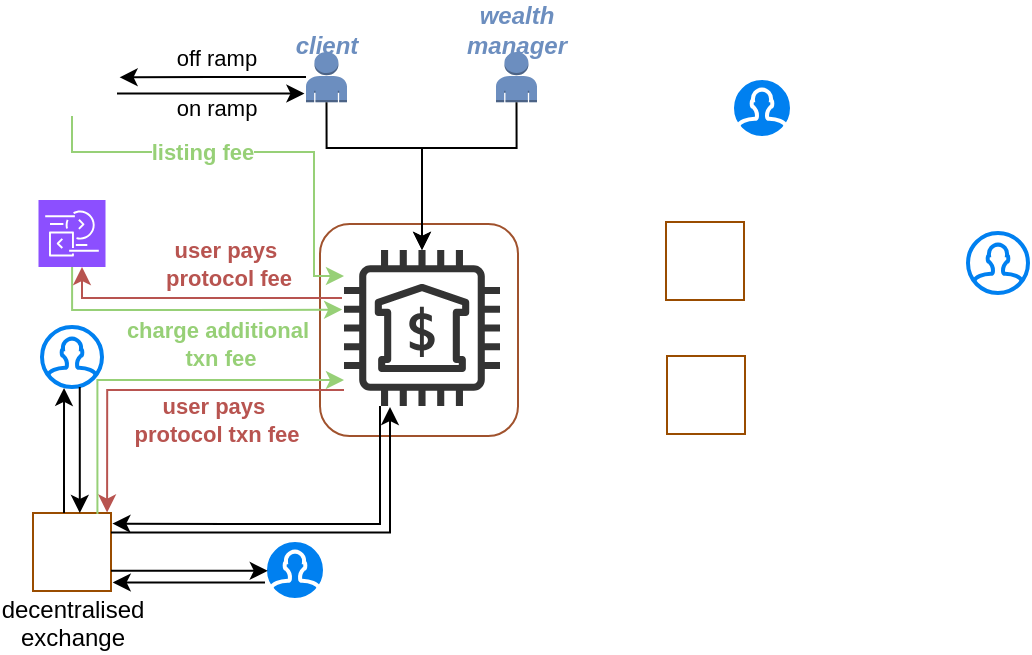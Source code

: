 <mxfile version="24.8.0" pages="7">
  <diagram id="QcLsKUMuKHz0nEROdZWj" name="revenue">
    <mxGraphModel dx="413" dy="1404" grid="0" gridSize="10" guides="1" tooltips="1" connect="1" arrows="1" fold="1" page="1" pageScale="1" pageWidth="827" pageHeight="1169" math="0" shadow="0">
      <root>
        <mxCell id="0" />
        <mxCell id="1" parent="0" />
        <mxCell id="SIoKPEtFllsg_iDvEtWE-5" value="" style="rounded=1;whiteSpace=wrap;html=1;strokeColor=#A0522D;" parent="1" vertex="1">
          <mxGeometry x="298" y="-239" width="99" height="106" as="geometry" />
        </mxCell>
        <mxCell id="SIoKPEtFllsg_iDvEtWE-2" value="" style="sketch=0;outlineConnect=0;fillColor=#333333;strokeColor=#432D57;dashed=0;verticalLabelPosition=bottom;verticalAlign=top;align=center;html=1;fontSize=12;fontStyle=0;aspect=fixed;pointerEvents=1;shape=mxgraph.aws4.bank;fontColor=#ffffff;" parent="1" vertex="1">
          <mxGeometry x="310" y="-226" width="78" height="78" as="geometry" />
        </mxCell>
        <mxCell id="SIoKPEtFllsg_iDvEtWE-48" style="edgeStyle=orthogonalEdgeStyle;rounded=0;orthogonalLoop=1;jettySize=auto;html=1;exitX=1;exitY=0.75;exitDx=0;exitDy=0;entryX=-0.038;entryY=0.827;entryDx=0;entryDy=0;entryPerimeter=0;" parent="1" source="SIoKPEtFllsg_iDvEtWE-8" target="SIoKPEtFllsg_iDvEtWE-24" edge="1">
          <mxGeometry relative="1" as="geometry" />
        </mxCell>
        <mxCell id="SIoKPEtFllsg_iDvEtWE-50" value="on ramp" style="edgeLabel;html=1;align=center;verticalAlign=middle;resizable=0;points=[];" parent="SIoKPEtFllsg_iDvEtWE-48" vertex="1" connectable="0">
          <mxGeometry x="0.183" relative="1" as="geometry">
            <mxPoint x="-6" y="7" as="offset" />
          </mxGeometry>
        </mxCell>
        <mxCell id="SIoKPEtFllsg_iDvEtWE-54" style="edgeStyle=orthogonalEdgeStyle;rounded=0;orthogonalLoop=1;jettySize=auto;html=1;strokeColor=#97D077;" parent="1" source="SIoKPEtFllsg_iDvEtWE-8" target="SIoKPEtFllsg_iDvEtWE-2" edge="1">
          <mxGeometry relative="1" as="geometry">
            <Array as="points">
              <mxPoint x="174" y="-275" />
              <mxPoint x="295" y="-275" />
              <mxPoint x="295" y="-213" />
            </Array>
          </mxGeometry>
        </mxCell>
        <mxCell id="SIoKPEtFllsg_iDvEtWE-55" value="&lt;font color=&quot;#97d077&quot;&gt;&lt;b&gt;listing fee&lt;/b&gt;&lt;/font&gt;" style="edgeLabel;html=1;align=center;verticalAlign=middle;resizable=0;points=[];" parent="SIoKPEtFllsg_iDvEtWE-54" vertex="1" connectable="0">
          <mxGeometry x="0.146" y="1" relative="1" as="geometry">
            <mxPoint x="-41" y="1" as="offset" />
          </mxGeometry>
        </mxCell>
        <mxCell id="SIoKPEtFllsg_iDvEtWE-8" value="" style="shape=image;html=1;verticalAlign=top;verticalLabelPosition=bottom;labelBackgroundColor=#ffffff;imageAspect=0;aspect=fixed;image=https://cdn4.iconfinder.com/data/icons/48-bubbles/48/04.Bank-128.png" parent="1" vertex="1">
          <mxGeometry x="151.5" y="-338" width="45" height="45" as="geometry" />
        </mxCell>
        <mxCell id="SIoKPEtFllsg_iDvEtWE-20" value="" style="sketch=0;points=[[0,0,0],[0.25,0,0],[0.5,0,0],[0.75,0,0],[1,0,0],[0,1,0],[0.25,1,0],[0.5,1,0],[0.75,1,0],[1,1,0],[0,0.25,0],[0,0.5,0],[0,0.75,0],[1,0.25,0],[1,0.5,0],[1,0.75,0]];outlineConnect=0;fontColor=#232F3E;fillColor=#8C4FFF;strokeColor=#ffffff;dashed=0;verticalLabelPosition=bottom;verticalAlign=top;align=center;html=1;fontSize=12;fontStyle=0;aspect=fixed;shape=mxgraph.aws4.resourceIcon;resIcon=mxgraph.aws4.data_exchange;" parent="1" vertex="1">
          <mxGeometry x="157.25" y="-251" width="33.5" height="33.5" as="geometry" />
        </mxCell>
        <mxCell id="SIoKPEtFllsg_iDvEtWE-23" value="&lt;font color=&quot;#6c8ebf&quot;&gt;&lt;b&gt;&lt;i&gt;wealth&lt;/i&gt;&lt;/b&gt;&lt;/font&gt;&lt;div&gt;&lt;font color=&quot;#6c8ebf&quot;&gt;&lt;b&gt;&lt;i&gt;manager&lt;/i&gt;&lt;/b&gt;&lt;/font&gt;&lt;/div&gt;" style="outlineConnect=0;dashed=0;verticalLabelPosition=top;verticalAlign=bottom;align=center;html=1;shape=mxgraph.aws3.user;fillColor=#6C8EBF;rotation=0;strokeColor=#000000;fontColor=#ffffff;labelPosition=center;spacingBottom=-6;" parent="1" vertex="1">
          <mxGeometry x="386" y="-325" width="20.5" height="25.11" as="geometry" />
        </mxCell>
        <mxCell id="SIoKPEtFllsg_iDvEtWE-24" value="&lt;font color=&quot;#6c8ebf&quot;&gt;&lt;b&gt;&lt;i&gt;client&lt;/i&gt;&lt;/b&gt;&lt;/font&gt;" style="outlineConnect=0;dashed=0;verticalLabelPosition=top;verticalAlign=bottom;align=center;html=1;shape=mxgraph.aws3.user;fillColor=#6C8EBF;rotation=0;strokeColor=#000000;fontColor=#ffffff;labelPosition=center;spacingBottom=-6;" parent="1" vertex="1">
          <mxGeometry x="291" y="-325" width="20.5" height="25.11" as="geometry" />
        </mxCell>
        <mxCell id="SIoKPEtFllsg_iDvEtWE-26" style="edgeStyle=orthogonalEdgeStyle;rounded=0;orthogonalLoop=1;jettySize=auto;html=1;exitX=0.5;exitY=1;exitDx=0;exitDy=0;exitPerimeter=0;" parent="1" source="SIoKPEtFllsg_iDvEtWE-23" target="SIoKPEtFllsg_iDvEtWE-2" edge="1">
          <mxGeometry relative="1" as="geometry">
            <Array as="points">
              <mxPoint x="396" y="-277" />
              <mxPoint x="349" y="-277" />
            </Array>
          </mxGeometry>
        </mxCell>
        <mxCell id="SIoKPEtFllsg_iDvEtWE-27" style="edgeStyle=orthogonalEdgeStyle;rounded=0;orthogonalLoop=1;jettySize=auto;html=1;exitX=0.5;exitY=1;exitDx=0;exitDy=0;exitPerimeter=0;" parent="1" source="SIoKPEtFllsg_iDvEtWE-24" target="SIoKPEtFllsg_iDvEtWE-2" edge="1">
          <mxGeometry relative="1" as="geometry">
            <Array as="points">
              <mxPoint x="301" y="-277" />
              <mxPoint x="349" y="-277" />
            </Array>
          </mxGeometry>
        </mxCell>
        <mxCell id="SIoKPEtFllsg_iDvEtWE-34" value="" style="shape=image;html=1;verticalAlign=top;verticalLabelPosition=bottom;labelBackgroundColor=#ffffff;imageAspect=0;aspect=fixed;image=https://cdn4.iconfinder.com/data/icons/computer-and-web-2/500/Survey-128.png;imageBorder=#994C00;" parent="1" vertex="1">
          <mxGeometry x="471.5" y="-173" width="39" height="39" as="geometry" />
        </mxCell>
        <mxCell id="SIoKPEtFllsg_iDvEtWE-35" value="" style="shape=image;html=1;verticalAlign=top;verticalLabelPosition=bottom;labelBackgroundColor=#ffffff;imageAspect=0;aspect=fixed;image=https://cdn4.iconfinder.com/data/icons/computer-and-web-2/500/Survey-128.png;imageBorder=#994C00;" parent="1" vertex="1">
          <mxGeometry x="471" y="-240" width="39" height="39" as="geometry" />
        </mxCell>
        <mxCell id="SIoKPEtFllsg_iDvEtWE-45" value="" style="html=1;verticalLabelPosition=bottom;align=center;labelBackgroundColor=#ffffff;verticalAlign=bottom;strokeWidth=2;strokeColor=#0080F0;shadow=0;dashed=0;shape=mxgraph.ios7.icons.user;spacingBottom=-6;" parent="1" vertex="1">
          <mxGeometry x="159" y="-187.5" width="30" height="30" as="geometry" />
        </mxCell>
        <mxCell id="SIoKPEtFllsg_iDvEtWE-58" style="edgeStyle=orthogonalEdgeStyle;rounded=0;orthogonalLoop=1;jettySize=auto;html=1;entryX=1.022;entryY=0.89;entryDx=0;entryDy=0;entryPerimeter=0;" parent="1" source="SIoKPEtFllsg_iDvEtWE-46" target="SIoKPEtFllsg_iDvEtWE-56" edge="1">
          <mxGeometry relative="1" as="geometry">
            <Array as="points">
              <mxPoint x="232" y="-59" />
            </Array>
          </mxGeometry>
        </mxCell>
        <mxCell id="SIoKPEtFllsg_iDvEtWE-46" value="" style="html=1;verticalLabelPosition=bottom;align=center;labelBackgroundColor=#ffffff;verticalAlign=top;strokeWidth=2;strokeColor=#FFFFFF;shadow=0;dashed=0;shape=mxgraph.ios7.icons.user;fillColor=#0080F0;" parent="1" vertex="1">
          <mxGeometry x="270.5" y="-81" width="30" height="30" as="geometry" />
        </mxCell>
        <mxCell id="SIoKPEtFllsg_iDvEtWE-47" style="edgeStyle=orthogonalEdgeStyle;rounded=0;orthogonalLoop=1;jettySize=auto;html=1;entryX=1.029;entryY=0.57;entryDx=0;entryDy=0;entryPerimeter=0;" parent="1" source="SIoKPEtFllsg_iDvEtWE-24" target="SIoKPEtFllsg_iDvEtWE-8" edge="1">
          <mxGeometry relative="1" as="geometry" />
        </mxCell>
        <mxCell id="SIoKPEtFllsg_iDvEtWE-49" value="off ramp" style="edgeLabel;html=1;align=center;verticalAlign=middle;resizable=0;points=[];" parent="SIoKPEtFllsg_iDvEtWE-47" vertex="1" connectable="0">
          <mxGeometry x="0.084" relative="1" as="geometry">
            <mxPoint x="5" y="-10" as="offset" />
          </mxGeometry>
        </mxCell>
        <mxCell id="SIoKPEtFllsg_iDvEtWE-56" value="decentralised&lt;div&gt;exchange&lt;/div&gt;" style="shape=image;html=1;verticalAlign=top;verticalLabelPosition=bottom;labelBackgroundColor=#ffffff;imageAspect=0;aspect=fixed;image=https://cdn4.iconfinder.com/data/icons/computer-and-web-2/500/Survey-128.png;imageBorder=#994C00;spacingTop=-5;" parent="1" vertex="1">
          <mxGeometry x="154.5" y="-94.5" width="39" height="39" as="geometry" />
        </mxCell>
        <mxCell id="SIoKPEtFllsg_iDvEtWE-59" style="edgeStyle=orthogonalEdgeStyle;rounded=0;orthogonalLoop=1;jettySize=auto;html=1;entryX=0.046;entryY=0.513;entryDx=0;entryDy=0;entryPerimeter=0;" parent="1" source="SIoKPEtFllsg_iDvEtWE-56" target="SIoKPEtFllsg_iDvEtWE-46" edge="1">
          <mxGeometry relative="1" as="geometry">
            <Array as="points">
              <mxPoint x="232" y="-65" />
            </Array>
          </mxGeometry>
        </mxCell>
        <mxCell id="SIoKPEtFllsg_iDvEtWE-60" style="edgeStyle=orthogonalEdgeStyle;rounded=0;orthogonalLoop=1;jettySize=auto;html=1;entryX=0.367;entryY=1.015;entryDx=0;entryDy=0;entryPerimeter=0;" parent="1" source="SIoKPEtFllsg_iDvEtWE-56" target="SIoKPEtFllsg_iDvEtWE-45" edge="1">
          <mxGeometry relative="1" as="geometry">
            <mxPoint x="170" y="-137" as="targetPoint" />
            <Array as="points">
              <mxPoint x="170" y="-108" />
              <mxPoint x="170" y="-108" />
            </Array>
          </mxGeometry>
        </mxCell>
        <mxCell id="SIoKPEtFllsg_iDvEtWE-61" style="edgeStyle=orthogonalEdgeStyle;rounded=0;orthogonalLoop=1;jettySize=auto;html=1;entryX=0.629;entryY=0.999;entryDx=0;entryDy=0;entryPerimeter=0;startArrow=classic;startFill=1;endArrow=none;endFill=0;" parent="1" source="SIoKPEtFllsg_iDvEtWE-56" target="SIoKPEtFllsg_iDvEtWE-45" edge="1">
          <mxGeometry relative="1" as="geometry">
            <Array as="points">
              <mxPoint x="178" y="-137" />
            </Array>
          </mxGeometry>
        </mxCell>
        <mxCell id="SIoKPEtFllsg_iDvEtWE-63" style="edgeStyle=orthogonalEdgeStyle;rounded=0;orthogonalLoop=1;jettySize=auto;html=1;entryX=0.95;entryY=-0.006;entryDx=0;entryDy=0;entryPerimeter=0;fillColor=#f8cecc;strokeColor=#b85450;" parent="1" source="SIoKPEtFllsg_iDvEtWE-2" target="SIoKPEtFllsg_iDvEtWE-56" edge="1">
          <mxGeometry relative="1" as="geometry">
            <Array as="points">
              <mxPoint x="192" y="-156" />
            </Array>
          </mxGeometry>
        </mxCell>
        <mxCell id="jSkQstID_xtaI9SZuhtN-2" value="&lt;font color=&quot;#b85450&quot;&gt;&lt;b&gt;user pays&amp;nbsp;&lt;/b&gt;&lt;/font&gt;&lt;div&gt;&lt;font color=&quot;#b85450&quot;&gt;&lt;b&gt;protocol txn fee&lt;/b&gt;&lt;/font&gt;&lt;/div&gt;" style="edgeLabel;html=1;align=center;verticalAlign=middle;resizable=0;points=[];" vertex="1" connectable="0" parent="SIoKPEtFllsg_iDvEtWE-63">
          <mxGeometry x="-0.308" relative="1" as="geometry">
            <mxPoint x="-2" y="15" as="offset" />
          </mxGeometry>
        </mxCell>
        <mxCell id="SIoKPEtFllsg_iDvEtWE-64" style="edgeStyle=orthogonalEdgeStyle;rounded=0;orthogonalLoop=1;jettySize=auto;html=1;exitX=1;exitY=0.25;exitDx=0;exitDy=0;entryX=0.293;entryY=1.007;entryDx=0;entryDy=0;entryPerimeter=0;" parent="1" source="SIoKPEtFllsg_iDvEtWE-56" target="SIoKPEtFllsg_iDvEtWE-2" edge="1">
          <mxGeometry relative="1" as="geometry">
            <Array as="points">
              <mxPoint x="333" y="-85" />
              <mxPoint x="333" y="-147" />
            </Array>
            <mxPoint x="265.5" y="-133" as="targetPoint" />
          </mxGeometry>
        </mxCell>
        <mxCell id="SIoKPEtFllsg_iDvEtWE-65" style="edgeStyle=orthogonalEdgeStyle;rounded=0;orthogonalLoop=1;jettySize=auto;html=1;entryX=1.018;entryY=0.136;entryDx=0;entryDy=0;entryPerimeter=0;" parent="1" source="SIoKPEtFllsg_iDvEtWE-2" target="SIoKPEtFllsg_iDvEtWE-56" edge="1">
          <mxGeometry relative="1" as="geometry">
            <Array as="points">
              <mxPoint x="328" y="-89" />
              <mxPoint x="252" y="-89" />
            </Array>
          </mxGeometry>
        </mxCell>
        <mxCell id="SIoKPEtFllsg_iDvEtWE-66" style="edgeStyle=orthogonalEdgeStyle;rounded=0;orthogonalLoop=1;jettySize=auto;html=1;exitX=0.826;exitY=0.014;exitDx=0;exitDy=0;exitPerimeter=0;strokeColor=#97D077;" parent="1" source="SIoKPEtFllsg_iDvEtWE-56" target="SIoKPEtFllsg_iDvEtWE-2" edge="1">
          <mxGeometry relative="1" as="geometry">
            <Array as="points">
              <mxPoint x="187" y="-161" />
            </Array>
          </mxGeometry>
        </mxCell>
        <mxCell id="jSkQstID_xtaI9SZuhtN-1" value="&lt;font color=&quot;#97d077&quot;&gt;&lt;b&gt;charge&amp;nbsp;&lt;/b&gt;&lt;/font&gt;&lt;b style=&quot;color: rgb(151, 208, 119);&quot;&gt;additional&amp;nbsp;&lt;/b&gt;&lt;div&gt;&lt;b style=&quot;color: rgb(151, 208, 119);&quot;&gt;txn fee&lt;/b&gt;&lt;/div&gt;" style="edgeLabel;html=1;align=center;verticalAlign=middle;resizable=0;points=[];" vertex="1" connectable="0" parent="SIoKPEtFllsg_iDvEtWE-66">
          <mxGeometry x="0.24" y="1" relative="1" as="geometry">
            <mxPoint x="10" y="-17" as="offset" />
          </mxGeometry>
        </mxCell>
        <mxCell id="SIoKPEtFllsg_iDvEtWE-67" style="edgeStyle=orthogonalEdgeStyle;rounded=0;orthogonalLoop=1;jettySize=auto;html=1;entryX=-0.012;entryY=0.382;entryDx=0;entryDy=0;entryPerimeter=0;strokeColor=#97D077;" parent="1" source="SIoKPEtFllsg_iDvEtWE-20" target="SIoKPEtFllsg_iDvEtWE-2" edge="1">
          <mxGeometry relative="1" as="geometry">
            <Array as="points">
              <mxPoint x="174" y="-196" />
              <mxPoint x="250" y="-196" />
            </Array>
          </mxGeometry>
        </mxCell>
        <mxCell id="SIoKPEtFllsg_iDvEtWE-68" style="edgeStyle=orthogonalEdgeStyle;rounded=0;orthogonalLoop=1;jettySize=auto;html=1;startArrow=classic;startFill=1;endArrow=none;endFill=0;strokeColor=#B85450;" parent="1" source="SIoKPEtFllsg_iDvEtWE-20" edge="1">
          <mxGeometry relative="1" as="geometry">
            <mxPoint x="179" y="-212" as="sourcePoint" />
            <mxPoint x="309" y="-202" as="targetPoint" />
            <Array as="points">
              <mxPoint x="179" y="-202" />
              <mxPoint x="309" y="-202" />
            </Array>
          </mxGeometry>
        </mxCell>
        <mxCell id="jSkQstID_xtaI9SZuhtN-3" value="&lt;font color=&quot;#b85450&quot;&gt;&lt;b&gt;user pays&amp;nbsp;&lt;/b&gt;&lt;/font&gt;&lt;div&gt;&lt;font color=&quot;#b85450&quot;&gt;&lt;b&gt;protocol fee&lt;/b&gt;&lt;/font&gt;&lt;/div&gt;" style="edgeLabel;html=1;align=center;verticalAlign=middle;resizable=0;points=[];" vertex="1" connectable="0" parent="SIoKPEtFllsg_iDvEtWE-68">
          <mxGeometry x="0.29" y="1" relative="1" as="geometry">
            <mxPoint x="-6" y="-16" as="offset" />
          </mxGeometry>
        </mxCell>
        <mxCell id="LlkiGG_l6i4G1gKVPcp_-1" value="" style="html=1;verticalLabelPosition=bottom;align=center;labelBackgroundColor=#ffffff;verticalAlign=bottom;strokeWidth=2;strokeColor=#0080F0;shadow=0;dashed=0;shape=mxgraph.ios7.icons.user;spacingBottom=-6;" parent="1" vertex="1">
          <mxGeometry x="622" y="-234.5" width="30" height="30" as="geometry" />
        </mxCell>
        <mxCell id="LlkiGG_l6i4G1gKVPcp_-2" value="" style="html=1;verticalLabelPosition=bottom;align=center;labelBackgroundColor=#ffffff;verticalAlign=top;strokeWidth=2;strokeColor=#FFFFFF;shadow=0;dashed=0;shape=mxgraph.ios7.icons.user;fillColor=#0080F0;" parent="1" vertex="1">
          <mxGeometry x="504" y="-312" width="30" height="30" as="geometry" />
        </mxCell>
      </root>
    </mxGraphModel>
  </diagram>
  <diagram name="architecture" id="YXDQPZ1RAeT50rto0kDh">
    <mxGraphModel dx="3348" dy="3069" grid="0" gridSize="10" guides="1" tooltips="1" connect="1" arrows="1" fold="1" page="1" pageScale="1" pageWidth="827" pageHeight="1169" math="0" shadow="0">
      <root>
        <mxCell id="0" />
        <mxCell id="1" parent="0" />
        <mxCell id="z6geWVlJQv_1Q-CfxisJ-80" value="" style="rounded=0;whiteSpace=wrap;html=1;opacity=10;fillColor=#1ba1e2;strokeColor=#006EAF;fontColor=#ffffff;" parent="1" vertex="1">
          <mxGeometry x="1030" y="-28" width="450" height="320" as="geometry" />
        </mxCell>
        <mxCell id="z6geWVlJQv_1Q-CfxisJ-1" value="&lt;font style=&quot;font-size: 25px;&quot;&gt;&lt;b&gt;Custody System&lt;/b&gt;&lt;/font&gt;" style="shape=umlFrame;whiteSpace=wrap;html=1;width=140;height=60;boundedLbl=1;verticalAlign=middle;align=left;spacingLeft=5;strokeWidth=2;" parent="1" vertex="1">
          <mxGeometry x="662" y="356" width="647" height="299" as="geometry" />
        </mxCell>
        <mxCell id="z6geWVlJQv_1Q-CfxisJ-2" value="&lt;font style=&quot;font-size: 18px;&quot;&gt;Database&lt;/font&gt;" style="shape=datastore;whiteSpace=wrap;html=1;" parent="1" vertex="1">
          <mxGeometry x="674" y="535" width="100" height="90" as="geometry" />
        </mxCell>
        <mxCell id="z6geWVlJQv_1Q-CfxisJ-3" value="" style="shape=actor;whiteSpace=wrap;html=1;strokeWidth=2;" parent="1" vertex="1">
          <mxGeometry x="589" y="345" width="40" height="60" as="geometry" />
        </mxCell>
        <mxCell id="z6geWVlJQv_1Q-CfxisJ-4" value="&lt;font style=&quot;font-size: 25px;&quot;&gt;&lt;b&gt;Client&lt;br&gt;User&lt;/b&gt;&lt;br&gt;&lt;/font&gt;" style="text;html=1;align=center;verticalAlign=middle;resizable=0;points=[];autosize=1;strokeColor=none;fillColor=none;" parent="1" vertex="1">
          <mxGeometry x="563" y="396" width="90" height="70" as="geometry" />
        </mxCell>
        <mxCell id="z6geWVlJQv_1Q-CfxisJ-5" style="edgeStyle=orthogonalEdgeStyle;rounded=0;orthogonalLoop=1;jettySize=auto;html=1;exitX=1;exitY=0.5;exitDx=0;exitDy=0;entryX=0;entryY=0.5;entryDx=0;entryDy=0;strokeWidth=1;endArrow=async;endFill=0;strokeColor=none;" parent="1" source="z6geWVlJQv_1Q-CfxisJ-8" edge="1">
          <mxGeometry relative="1" as="geometry">
            <mxPoint x="1399" y="510.0" as="targetPoint" />
          </mxGeometry>
        </mxCell>
        <mxCell id="z6geWVlJQv_1Q-CfxisJ-8" value="&lt;font style=&quot;font-size: 18px;&quot;&gt;&amp;lt;&amp;lt;Component&amp;gt;&amp;gt;&lt;br&gt;&lt;b&gt;Backend&lt;/b&gt;&lt;/font&gt;" style="html=1;align=center;verticalAlign=middle;dashed=0;" parent="1" vertex="1">
          <mxGeometry x="907" y="435" width="137" height="60" as="geometry" />
        </mxCell>
        <mxCell id="z6geWVlJQv_1Q-CfxisJ-9" value="&lt;font style=&quot;font-size: 18px;&quot;&gt;&amp;lt;&amp;lt;Component&amp;gt;&amp;gt;&lt;br&gt;&lt;b&gt;Frontend&lt;/b&gt;&lt;/font&gt;" style="html=1;align=center;verticalAlign=middle;dashed=0;" parent="1" vertex="1">
          <mxGeometry x="674" y="435" width="140" height="60" as="geometry" />
        </mxCell>
        <mxCell id="z6geWVlJQv_1Q-CfxisJ-10" value="" style="rounded=0;orthogonalLoop=1;jettySize=auto;html=1;endArrow=none;endFill=0;sketch=0;sourcePerimeterSpacing=0;targetPerimeterSpacing=0;exitX=0.25;exitY=1;exitDx=0;exitDy=0;" parent="1" source="z6geWVlJQv_1Q-CfxisJ-8" target="z6geWVlJQv_1Q-CfxisJ-13" edge="1">
          <mxGeometry relative="1" as="geometry">
            <mxPoint x="1309" y="445" as="sourcePoint" />
          </mxGeometry>
        </mxCell>
        <mxCell id="z6geWVlJQv_1Q-CfxisJ-11" value="&lt;font style=&quot;font-size: 17px;&quot;&gt;Data &lt;br&gt;Request&lt;/font&gt;" style="edgeLabel;html=1;align=center;verticalAlign=middle;resizable=0;points=[];" parent="z6geWVlJQv_1Q-CfxisJ-10" connectable="0" vertex="1">
          <mxGeometry x="0.2" y="-2" relative="1" as="geometry">
            <mxPoint as="offset" />
          </mxGeometry>
        </mxCell>
        <mxCell id="z6geWVlJQv_1Q-CfxisJ-12" value="" style="rounded=0;orthogonalLoop=1;jettySize=auto;html=1;endArrow=halfCircle;endFill=0;entryX=0.5;entryY=0.5;endSize=6;strokeWidth=1;sketch=0;exitX=0.988;exitY=0.647;exitDx=0;exitDy=0;exitPerimeter=0;" parent="1" source="z6geWVlJQv_1Q-CfxisJ-2" target="z6geWVlJQv_1Q-CfxisJ-13" edge="1">
          <mxGeometry relative="1" as="geometry">
            <mxPoint x="1349" y="445" as="sourcePoint" />
          </mxGeometry>
        </mxCell>
        <mxCell id="z6geWVlJQv_1Q-CfxisJ-13" value="" style="ellipse;whiteSpace=wrap;html=1;align=center;aspect=fixed;resizable=0;points=[];outlineConnect=0;sketch=0;" parent="1" vertex="1">
          <mxGeometry x="814" y="585" width="10" height="10" as="geometry" />
        </mxCell>
        <mxCell id="z6geWVlJQv_1Q-CfxisJ-14" value="" style="rounded=0;orthogonalLoop=1;jettySize=auto;html=1;endArrow=none;endFill=0;sketch=0;sourcePerimeterSpacing=0;targetPerimeterSpacing=0;exitX=1;exitY=0.5;exitDx=0;exitDy=0;" parent="1" source="z6geWVlJQv_1Q-CfxisJ-9" target="z6geWVlJQv_1Q-CfxisJ-17" edge="1">
          <mxGeometry relative="1" as="geometry">
            <mxPoint x="1309" y="445" as="sourcePoint" />
          </mxGeometry>
        </mxCell>
        <mxCell id="z6geWVlJQv_1Q-CfxisJ-15" value="&lt;font style=&quot;font-size: 17px;&quot;&gt;API&lt;br&gt;Request&lt;/font&gt;" style="edgeLabel;html=1;align=center;verticalAlign=middle;resizable=0;points=[];labelBackgroundColor=none;" parent="z6geWVlJQv_1Q-CfxisJ-14" connectable="0" vertex="1">
          <mxGeometry x="-0.1" y="1" relative="1" as="geometry">
            <mxPoint x="8" y="1" as="offset" />
          </mxGeometry>
        </mxCell>
        <mxCell id="z6geWVlJQv_1Q-CfxisJ-16" value="" style="rounded=0;orthogonalLoop=1;jettySize=auto;html=1;endArrow=halfCircle;endFill=0;entryX=0.5;entryY=0.5;endSize=6;strokeWidth=1;sketch=0;exitX=0;exitY=0.5;exitDx=0;exitDy=0;" parent="1" source="z6geWVlJQv_1Q-CfxisJ-8" target="z6geWVlJQv_1Q-CfxisJ-17" edge="1">
          <mxGeometry relative="1" as="geometry">
            <mxPoint x="1349" y="445" as="sourcePoint" />
          </mxGeometry>
        </mxCell>
        <mxCell id="z6geWVlJQv_1Q-CfxisJ-17" value="" style="ellipse;whiteSpace=wrap;html=1;align=center;aspect=fixed;resizable=0;points=[];outlineConnect=0;sketch=0;" parent="1" vertex="1">
          <mxGeometry x="884" y="460" width="10" height="10" as="geometry" />
        </mxCell>
        <mxCell id="z6geWVlJQv_1Q-CfxisJ-34" value="" style="html=1;align=center;verticalAlign=middle;dashed=0;rotation=-90;strokeWidth=2;" parent="1" vertex="1">
          <mxGeometry x="1165" y="375" width="110" height="151" as="geometry" />
        </mxCell>
        <mxCell id="z6geWVlJQv_1Q-CfxisJ-35" value="&lt;font style=&quot;font-size: 18px;&quot;&gt;&amp;lt;&amp;lt;Component&amp;gt;&amp;gt;&lt;br style=&quot;border-color: var(--border-color);&quot;&gt;&lt;/font&gt;&lt;br style=&quot;border-color: var(--border-color); font-size: 18px;&quot;&gt;&lt;b style=&quot;border-color: var(--border-color);&quot;&gt;&lt;font style=&quot;font-size: 18px;&quot;&gt;MPC Server&lt;/font&gt;&lt;/b&gt;" style="text;html=1;align=center;verticalAlign=middle;resizable=0;points=[];autosize=1;strokeColor=none;fillColor=none;" parent="1" vertex="1">
          <mxGeometry x="1140" y="386" width="160" height="70" as="geometry" />
        </mxCell>
        <mxCell id="z6geWVlJQv_1Q-CfxisJ-37" style="edgeStyle=orthogonalEdgeStyle;rounded=0;orthogonalLoop=1;jettySize=auto;html=1;exitX=0.75;exitY=0;exitDx=0;exitDy=0;" parent="1" source="z6geWVlJQv_1Q-CfxisJ-8" edge="1">
          <mxGeometry relative="1" as="geometry">
            <mxPoint x="1145" y="429" as="targetPoint" />
            <Array as="points">
              <mxPoint x="1010" y="428" />
              <mxPoint x="1145" y="428" />
            </Array>
          </mxGeometry>
        </mxCell>
        <mxCell id="z6geWVlJQv_1Q-CfxisJ-38" value="&lt;font style=&quot;font-size: 17px;&quot;&gt;Transaction&lt;br&gt;Message&lt;/font&gt;" style="edgeLabel;html=1;align=center;verticalAlign=middle;resizable=0;points=[];labelBackgroundColor=none;" parent="z6geWVlJQv_1Q-CfxisJ-37" vertex="1" connectable="0">
          <mxGeometry x="0.114" y="-1" relative="1" as="geometry">
            <mxPoint x="-13" y="-24" as="offset" />
          </mxGeometry>
        </mxCell>
        <mxCell id="z6geWVlJQv_1Q-CfxisJ-40" style="edgeStyle=orthogonalEdgeStyle;rounded=0;orthogonalLoop=1;jettySize=auto;html=1;entryX=1;entryY=0.5;entryDx=0;entryDy=0;" parent="1" target="z6geWVlJQv_1Q-CfxisJ-8" edge="1">
          <mxGeometry relative="1" as="geometry">
            <mxPoint x="1164" y="465" as="sourcePoint" />
            <mxPoint x="1093.05" y="464.42" as="targetPoint" />
          </mxGeometry>
        </mxCell>
        <mxCell id="z6geWVlJQv_1Q-CfxisJ-41" value="&lt;span style=&quot;font-size: 17px;&quot;&gt;Signed&lt;br&gt;Transaction&lt;/span&gt;" style="edgeLabel;html=1;align=center;verticalAlign=middle;resizable=0;points=[];labelBackgroundColor=none;" parent="z6geWVlJQv_1Q-CfxisJ-40" vertex="1" connectable="0">
          <mxGeometry x="0.195" relative="1" as="geometry">
            <mxPoint x="3" y="-1" as="offset" />
          </mxGeometry>
        </mxCell>
        <mxCell id="z6geWVlJQv_1Q-CfxisJ-42" value="Signature &#xa;Generation" style="shape=module;align=left;spacingLeft=20;align=center;verticalAlign=top;fontSize=17;" parent="1" vertex="1">
          <mxGeometry x="1145" y="451" width="105" height="50" as="geometry" />
        </mxCell>
        <mxCell id="z6geWVlJQv_1Q-CfxisJ-58" value="&lt;font style=&quot;font-size: 25px;&quot;&gt;&lt;b&gt;Blockchain&lt;/b&gt;&lt;/font&gt;" style="shape=umlFrame;whiteSpace=wrap;html=1;width=140;height=30;boundedLbl=1;verticalAlign=middle;align=left;spacingLeft=5;strokeWidth=2;" parent="1" vertex="1">
          <mxGeometry x="670" y="675" width="461" height="235" as="geometry" />
        </mxCell>
        <mxCell id="z6geWVlJQv_1Q-CfxisJ-59" value="" style="rounded=1;whiteSpace=wrap;html=1;" parent="1" vertex="1">
          <mxGeometry x="737.5" y="866.25" width="370" height="40" as="geometry" />
        </mxCell>
        <mxCell id="z6geWVlJQv_1Q-CfxisJ-60" value="&lt;font style=&quot;font-size: 18px;&quot;&gt;&amp;lt;&amp;lt;Component&amp;gt;&amp;gt;&lt;br&gt;&lt;b&gt;Gateway&lt;/b&gt;&lt;/font&gt;" style="html=1;align=center;verticalAlign=middle;dashed=0;" parent="1" vertex="1">
          <mxGeometry x="830" y="665" width="140" height="65" as="geometry" />
        </mxCell>
        <mxCell id="z6geWVlJQv_1Q-CfxisJ-61" value="" style="rounded=1;whiteSpace=wrap;html=1;" parent="1" vertex="1">
          <mxGeometry x="739.5" y="770" width="370" height="40" as="geometry" />
        </mxCell>
        <mxCell id="z6geWVlJQv_1Q-CfxisJ-62" value="&lt;font style=&quot;font-size: 18px;&quot;&gt;&amp;lt;&amp;lt;Component&amp;gt;&amp;gt;&lt;br&gt;&lt;b&gt;Indexing&lt;br&gt;Service&lt;/b&gt;&lt;/font&gt;" style="html=1;align=center;verticalAlign=middle;dashed=0;" parent="1" vertex="1">
          <mxGeometry x="980" y="665" width="145" height="65" as="geometry" />
        </mxCell>
        <mxCell id="z6geWVlJQv_1Q-CfxisJ-63" value="" style="rounded=1;whiteSpace=wrap;html=1;" parent="1" vertex="1">
          <mxGeometry x="737.5" y="821.25" width="370" height="40" as="geometry" />
        </mxCell>
        <mxCell id="z6geWVlJQv_1Q-CfxisJ-64" value="&lt;font style=&quot;font-size: 20px;&quot;&gt;DeFi&lt;/font&gt;" style="shape=umlFrame;whiteSpace=wrap;html=1;width=85;height=25;boundedLbl=1;verticalAlign=middle;align=left;spacingLeft=5;" parent="1" vertex="1">
          <mxGeometry x="824.5" y="730" width="295" height="180" as="geometry" />
        </mxCell>
        <mxCell id="z6geWVlJQv_1Q-CfxisJ-65" value="&lt;font style=&quot;font-size: 18px;&quot;&gt;Ethereum&lt;/font&gt;" style="text;html=1;align=center;verticalAlign=middle;resizable=0;points=[];autosize=1;strokeColor=none;fillColor=none;" parent="1" vertex="1">
          <mxGeometry x="734.5" y="770" width="100" height="40" as="geometry" />
        </mxCell>
        <mxCell id="z6geWVlJQv_1Q-CfxisJ-66" value="&lt;font style=&quot;font-size: 18px;&quot;&gt;Ripple&lt;/font&gt;" style="text;html=1;align=center;verticalAlign=middle;resizable=0;points=[];autosize=1;strokeColor=none;fillColor=none;" parent="1" vertex="1">
          <mxGeometry x="908" y="820" width="80" height="40" as="geometry" />
        </mxCell>
        <mxCell id="z6geWVlJQv_1Q-CfxisJ-67" value="&lt;font style=&quot;font-size: 18px;&quot;&gt;«Component»&lt;br&gt;&lt;b&gt;Decentralised &lt;br&gt;Exchange&lt;/b&gt;&lt;/font&gt;" style="html=1;dropTarget=0;" parent="1" vertex="1">
          <mxGeometry x="834.5" y="762.5" width="125" height="147.5" as="geometry" />
        </mxCell>
        <mxCell id="z6geWVlJQv_1Q-CfxisJ-68" value="" style="shape=module;jettyWidth=8;jettyHeight=4;" parent="z6geWVlJQv_1Q-CfxisJ-67" vertex="1">
          <mxGeometry x="1" width="20" height="20" relative="1" as="geometry">
            <mxPoint x="-27" y="7" as="offset" />
          </mxGeometry>
        </mxCell>
        <mxCell id="z6geWVlJQv_1Q-CfxisJ-69" value="&lt;font style=&quot;font-size: 18px;&quot;&gt;«Component»&lt;br&gt;&lt;b&gt;Lending&lt;/b&gt;&lt;/font&gt;" style="html=1;dropTarget=0;" parent="1" vertex="1">
          <mxGeometry x="979.5" y="760" width="120" height="150" as="geometry" />
        </mxCell>
        <mxCell id="z6geWVlJQv_1Q-CfxisJ-70" value="" style="shape=module;jettyWidth=8;jettyHeight=4;" parent="z6geWVlJQv_1Q-CfxisJ-69" vertex="1">
          <mxGeometry x="1" width="20" height="20" relative="1" as="geometry">
            <mxPoint x="-27" y="7" as="offset" />
          </mxGeometry>
        </mxCell>
        <mxCell id="z6geWVlJQv_1Q-CfxisJ-71" value="" style="rounded=0;orthogonalLoop=1;jettySize=auto;html=1;endArrow=none;endFill=0;sketch=0;sourcePerimeterSpacing=0;targetPerimeterSpacing=0;strokeWidth=1;exitX=0.476;exitY=0.996;exitDx=0;exitDy=0;exitPerimeter=0;" parent="1" source="z6geWVlJQv_1Q-CfxisJ-8" target="z6geWVlJQv_1Q-CfxisJ-73" edge="1">
          <mxGeometry relative="1" as="geometry">
            <mxPoint x="876.5" y="660" as="sourcePoint" />
          </mxGeometry>
        </mxCell>
        <mxCell id="z6geWVlJQv_1Q-CfxisJ-72" value="" style="rounded=0;orthogonalLoop=1;jettySize=auto;html=1;endArrow=halfCircle;endFill=0;entryX=0.5;entryY=0.5;endSize=6;strokeWidth=1;sketch=0;exitX=0.367;exitY=-0.012;exitDx=0;exitDy=0;exitPerimeter=0;" parent="1" source="z6geWVlJQv_1Q-CfxisJ-60" target="z6geWVlJQv_1Q-CfxisJ-73" edge="1">
          <mxGeometry relative="1" as="geometry">
            <mxPoint x="756.5" y="640" as="sourcePoint" />
          </mxGeometry>
        </mxCell>
        <mxCell id="z6geWVlJQv_1Q-CfxisJ-73" value="" style="ellipse;whiteSpace=wrap;html=1;align=center;aspect=fixed;resizable=0;points=[];outlineConnect=0;sketch=0;" parent="1" vertex="1">
          <mxGeometry x="894" y="615" width="10" height="10" as="geometry" />
        </mxCell>
        <mxCell id="z6geWVlJQv_1Q-CfxisJ-74" value="&lt;font style=&quot;font-size: 18px;&quot;&gt;Hedera&lt;/font&gt;" style="text;html=1;align=center;verticalAlign=middle;resizable=0;points=[];autosize=1;strokeColor=none;fillColor=none;" parent="1" vertex="1">
          <mxGeometry x="733.5" y="866.25" width="80" height="40" as="geometry" />
        </mxCell>
        <mxCell id="z6geWVlJQv_1Q-CfxisJ-75" value="" style="shape=actor;whiteSpace=wrap;html=1;strokeWidth=2;" parent="1" vertex="1">
          <mxGeometry x="589" y="505" width="40" height="60" as="geometry" />
        </mxCell>
        <mxCell id="z6geWVlJQv_1Q-CfxisJ-76" value="&lt;font style=&quot;font-size: 25px;&quot;&gt;&lt;b&gt;Wealth&lt;br&gt;Manager&lt;br&gt;User&lt;/b&gt;&lt;br&gt;&lt;/font&gt;" style="text;html=1;align=center;verticalAlign=middle;resizable=0;points=[];autosize=1;strokeColor=none;fillColor=none;labelBackgroundColor=default;" parent="1" vertex="1">
          <mxGeometry x="544" y="563" width="130" height="100" as="geometry" />
        </mxCell>
        <mxCell id="z6geWVlJQv_1Q-CfxisJ-77" value="&lt;font style=&quot;font-size: 17px;&quot;&gt;Interaction&lt;/font&gt;" style="text;html=1;align=center;verticalAlign=middle;resizable=0;points=[];autosize=1;strokeColor=none;fillColor=none;" parent="1" vertex="1">
          <mxGeometry x="554" y="450" width="100" height="30" as="geometry" />
        </mxCell>
        <mxCell id="z6geWVlJQv_1Q-CfxisJ-78" style="edgeStyle=orthogonalEdgeStyle;rounded=0;orthogonalLoop=1;jettySize=auto;html=1;exitX=0.5;exitY=0;exitDx=0;exitDy=0;entryX=0.005;entryY=0.693;entryDx=0;entryDy=0;entryPerimeter=0;" parent="1" source="z6geWVlJQv_1Q-CfxisJ-75" target="z6geWVlJQv_1Q-CfxisJ-9" edge="1">
          <mxGeometry relative="1" as="geometry" />
        </mxCell>
        <mxCell id="z6geWVlJQv_1Q-CfxisJ-79" style="edgeStyle=orthogonalEdgeStyle;rounded=0;orthogonalLoop=1;jettySize=auto;html=1;exitX=0.5;exitY=1;exitDx=0;exitDy=0;entryX=-0.002;entryY=0.352;entryDx=0;entryDy=0;entryPerimeter=0;" parent="1" source="z6geWVlJQv_1Q-CfxisJ-3" target="z6geWVlJQv_1Q-CfxisJ-9" edge="1">
          <mxGeometry relative="1" as="geometry" />
        </mxCell>
        <mxCell id="J1YVrzH4DIB8Wng9MzGZ-18" value="" style="group;rotation=90;" vertex="1" connectable="0" parent="1">
          <mxGeometry x="1480" y="481" width="171.5" height="250" as="geometry" />
        </mxCell>
        <mxCell id="J1YVrzH4DIB8Wng9MzGZ-1" value="&lt;b&gt;&lt;font style=&quot;font-size: 17px;&quot;&gt;Wealth &lt;br&gt;Manager&lt;br&gt;&lt;br&gt;&lt;/font&gt;&lt;/b&gt;" style="html=1;dashed=0;rounded=1;absoluteArcSize=1;arcSize=26;verticalAlign=middle;align=center;rotation=90;" vertex="1" parent="J1YVrzH4DIB8Wng9MzGZ-18">
          <mxGeometry x="111" y="111" width="140" height="60" as="geometry" />
        </mxCell>
        <mxCell id="J1YVrzH4DIB8Wng9MzGZ-2" value="*" style="text;resizeWidth=0;resizeHeight=0;points=[];part=1;verticalAlign=middle;align=center;rotation=90;" vertex="1" parent="J1YVrzH4DIB8Wng9MzGZ-1">
          <mxGeometry x="1" y="0.5" width="20" height="20" relative="1" as="geometry">
            <mxPoint x="-20" y="-10" as="offset" />
          </mxGeometry>
        </mxCell>
        <mxCell id="J1YVrzH4DIB8Wng9MzGZ-3" value="" style="points=[[0,0.5,0],[0.24,0,0],[0.5,0.28,0],[0.995,0.475,0],[0.5,0.72,0],[0.24,1,0]];verticalLabelPosition=bottom;sketch=0;html=1;verticalAlign=top;aspect=fixed;align=center;pointerEvents=1;shape=mxgraph.cisco19.key;fillColor=#000000;strokeColor=none;rotation=90;" vertex="1" parent="J1YVrzH4DIB8Wng9MzGZ-1">
          <mxGeometry x="44" y="26" width="19.442" height="8.75" as="geometry" />
        </mxCell>
        <mxCell id="J1YVrzH4DIB8Wng9MzGZ-4" value="&lt;font style=&quot;font-size: 15px;&quot;&gt;Client 1&lt;/font&gt;" style="html=1;dashed=0;rounded=1;absoluteArcSize=1;arcSize=20;verticalAlign=middle;align=center;rotation=90;" vertex="1" parent="J1YVrzH4DIB8Wng9MzGZ-18">
          <mxGeometry x="66" y="118" width="100" height="50" as="geometry" />
        </mxCell>
        <mxCell id="J1YVrzH4DIB8Wng9MzGZ-5" value="*" style="text;resizeWidth=0;resizeHeight=0;points=[];part=1;verticalAlign=middle;align=center;rotation=90;" vertex="1" parent="J1YVrzH4DIB8Wng9MzGZ-4">
          <mxGeometry x="1" y="0.5" width="20" height="20" relative="1" as="geometry">
            <mxPoint x="-20" y="-10" as="offset" />
          </mxGeometry>
        </mxCell>
        <mxCell id="J1YVrzH4DIB8Wng9MzGZ-6" value="" style="points=[[0,0.5,0],[0.24,0,0],[0.5,0.28,0],[0.995,0.475,0],[0.5,0.72,0],[0.24,1,0]];verticalLabelPosition=bottom;sketch=0;html=1;verticalAlign=top;aspect=fixed;align=center;pointerEvents=1;shape=mxgraph.cisco19.key;fillColor=#000000;strokeColor=none;rotation=90;" vertex="1" parent="J1YVrzH4DIB8Wng9MzGZ-4">
          <mxGeometry x="24" y="20" width="22.22" height="10" as="geometry" />
        </mxCell>
        <mxCell id="J1YVrzH4DIB8Wng9MzGZ-7" value="&lt;font style=&quot;font-size: 15px;&quot;&gt;Client 2&lt;/font&gt;" style="html=1;dashed=0;rounded=1;absoluteArcSize=1;arcSize=20;verticalAlign=middle;align=center;rotation=90;" vertex="1" parent="J1YVrzH4DIB8Wng9MzGZ-18">
          <mxGeometry x="-2" y="121" width="100" height="45" as="geometry" />
        </mxCell>
        <mxCell id="J1YVrzH4DIB8Wng9MzGZ-8" value="*" style="text;resizeWidth=0;resizeHeight=0;points=[];part=1;verticalAlign=middle;align=center;rotation=90;" vertex="1" parent="J1YVrzH4DIB8Wng9MzGZ-7">
          <mxGeometry x="1" y="0.5" width="20" height="20" relative="1" as="geometry">
            <mxPoint x="-20" y="-10" as="offset" />
          </mxGeometry>
        </mxCell>
        <mxCell id="J1YVrzH4DIB8Wng9MzGZ-9" value="" style="points=[[0,0.5,0],[0.24,0,0],[0.5,0.28,0],[0.995,0.475,0],[0.5,0.72,0],[0.24,1,0]];verticalLabelPosition=bottom;sketch=0;html=1;verticalAlign=top;aspect=fixed;align=center;pointerEvents=1;shape=mxgraph.cisco19.key;fillColor=#000000;strokeColor=none;rotation=90;" vertex="1" parent="J1YVrzH4DIB8Wng9MzGZ-7">
          <mxGeometry x="62" y="6" width="3.87" height="1.741" as="geometry" />
        </mxCell>
        <mxCell id="J1YVrzH4DIB8Wng9MzGZ-10" value="" style="points=[[0,0.5,0],[0.24,0,0],[0.5,0.28,0],[0.995,0.475,0],[0.5,0.72,0],[0.24,1,0]];verticalLabelPosition=bottom;sketch=0;html=1;verticalAlign=top;aspect=fixed;align=center;pointerEvents=1;shape=mxgraph.cisco19.key;fillColor=#000000;strokeColor=none;rotation=90;" vertex="1" parent="J1YVrzH4DIB8Wng9MzGZ-7">
          <mxGeometry x="24" y="17" width="21.591" height="9.716" as="geometry" />
        </mxCell>
        <mxCell id="J1YVrzH4DIB8Wng9MzGZ-11" value="&lt;font style=&quot;font-size: 15px;&quot;&gt;Client t&lt;/font&gt;" style="html=1;dashed=0;rounded=1;absoluteArcSize=1;arcSize=20;verticalAlign=middle;align=center;rotation=90;" vertex="1" parent="J1YVrzH4DIB8Wng9MzGZ-18">
          <mxGeometry x="-62" y="116" width="95" height="50" as="geometry" />
        </mxCell>
        <mxCell id="J1YVrzH4DIB8Wng9MzGZ-12" value="*" style="text;resizeWidth=0;resizeHeight=0;points=[];part=1;verticalAlign=middle;align=center;rotation=90;" vertex="1" parent="J1YVrzH4DIB8Wng9MzGZ-11">
          <mxGeometry x="1" y="0.5" width="20" height="20" relative="1" as="geometry">
            <mxPoint x="-20" y="-10" as="offset" />
          </mxGeometry>
        </mxCell>
        <mxCell id="J1YVrzH4DIB8Wng9MzGZ-13" value="" style="points=[[0,0.5,0],[0.24,0,0],[0.5,0.28,0],[0.995,0.475,0],[0.5,0.72,0],[0.24,1,0]];verticalLabelPosition=bottom;sketch=0;html=1;verticalAlign=top;aspect=fixed;align=center;pointerEvents=1;shape=mxgraph.cisco19.key;fillColor=#000000;strokeColor=none;rotation=90;" vertex="1" parent="J1YVrzH4DIB8Wng9MzGZ-11">
          <mxGeometry x="22" y="20" width="21.591" height="9.716" as="geometry" />
        </mxCell>
        <mxCell id="J1YVrzH4DIB8Wng9MzGZ-14" style="edgeStyle=orthogonalEdgeStyle;rounded=0;orthogonalLoop=1;jettySize=auto;html=1;exitX=0.25;exitY=1;exitDx=0;exitDy=0;endArrow=none;endFill=0;" edge="1" parent="J1YVrzH4DIB8Wng9MzGZ-18" target="J1YVrzH4DIB8Wng9MzGZ-4">
          <mxGeometry relative="1" as="geometry">
            <mxPoint x="133" y="39" as="sourcePoint" />
          </mxGeometry>
        </mxCell>
        <mxCell id="J1YVrzH4DIB8Wng9MzGZ-15" style="edgeStyle=orthogonalEdgeStyle;rounded=0;orthogonalLoop=1;jettySize=auto;html=1;exitX=0.25;exitY=1;exitDx=0;exitDy=0;entryX=0;entryY=0.5;entryDx=0;entryDy=0;endArrow=none;endFill=0;" edge="1" parent="J1YVrzH4DIB8Wng9MzGZ-18" target="J1YVrzH4DIB8Wng9MzGZ-1">
          <mxGeometry relative="1" as="geometry">
            <mxPoint x="133" y="39" as="sourcePoint" />
          </mxGeometry>
        </mxCell>
        <mxCell id="J1YVrzH4DIB8Wng9MzGZ-16" style="edgeStyle=orthogonalEdgeStyle;rounded=0;orthogonalLoop=1;jettySize=auto;html=1;exitX=0.25;exitY=1;exitDx=0;exitDy=0;entryX=0.008;entryY=0.652;entryDx=0;entryDy=0;entryPerimeter=0;endArrow=none;endFill=0;" edge="1" parent="J1YVrzH4DIB8Wng9MzGZ-18" target="J1YVrzH4DIB8Wng9MzGZ-7">
          <mxGeometry relative="1" as="geometry">
            <mxPoint x="133" y="39" as="sourcePoint" />
          </mxGeometry>
        </mxCell>
        <mxCell id="J1YVrzH4DIB8Wng9MzGZ-17" style="edgeStyle=orthogonalEdgeStyle;rounded=0;orthogonalLoop=1;jettySize=auto;html=1;exitX=0.25;exitY=1;exitDx=0;exitDy=0;entryX=0.001;entryY=0.642;entryDx=0;entryDy=0;entryPerimeter=0;endArrow=none;endFill=0;" edge="1" parent="J1YVrzH4DIB8Wng9MzGZ-18" target="J1YVrzH4DIB8Wng9MzGZ-11">
          <mxGeometry relative="1" as="geometry">
            <mxPoint x="133" y="39" as="sourcePoint" />
          </mxGeometry>
        </mxCell>
      </root>
    </mxGraphModel>
  </diagram>
  <diagram id="uLmXAzAxfpXVJ6ObRv6V" name="txn-sign-tech">
    <mxGraphModel dx="2015" dy="963" grid="0" gridSize="10" guides="1" tooltips="1" connect="1" arrows="1" fold="1" page="1" pageScale="1" pageWidth="827" pageHeight="1169" math="0" shadow="0">
      <root>
        <mxCell id="0" />
        <mxCell id="1" parent="0" />
        <mxCell id="POlVVjlNU5XaI5uyBXdq-1" value="" style="rounded=1;whiteSpace=wrap;html=1;dashed=1;dashPattern=8 8;strokeWidth=2;" vertex="1" parent="1">
          <mxGeometry x="696" y="500" width="430" height="340" as="geometry" />
        </mxCell>
        <mxCell id="POlVVjlNU5XaI5uyBXdq-2" style="edgeStyle=orthogonalEdgeStyle;rounded=0;orthogonalLoop=1;jettySize=auto;html=1;exitX=0.5;exitY=1;exitDx=0;exitDy=0;entryX=0;entryY=0.5;entryDx=0;entryDy=0;" edge="1" parent="1" source="POlVVjlNU5XaI5uyBXdq-3">
          <mxGeometry relative="1" as="geometry">
            <mxPoint x="566" y="670" as="targetPoint" />
            <Array as="points">
              <mxPoint x="606" y="630" />
              <mxPoint x="546" y="630" />
              <mxPoint x="546" y="670" />
            </Array>
          </mxGeometry>
        </mxCell>
        <mxCell id="POlVVjlNU5XaI5uyBXdq-3" value="" style="shape=actor;whiteSpace=wrap;html=1;strokeWidth=2;" vertex="1" parent="1">
          <mxGeometry x="586" y="560" width="40" height="60" as="geometry" />
        </mxCell>
        <mxCell id="POlVVjlNU5XaI5uyBXdq-4" style="edgeStyle=orthogonalEdgeStyle;rounded=0;orthogonalLoop=1;jettySize=auto;html=1;exitX=0.5;exitY=0;exitDx=0;exitDy=0;entryX=0;entryY=0.5;entryDx=0;entryDy=0;" edge="1" parent="1" source="POlVVjlNU5XaI5uyBXdq-6" target="POlVVjlNU5XaI5uyBXdq-27">
          <mxGeometry relative="1" as="geometry">
            <mxPoint x="566" y="670" as="targetPoint" />
            <Array as="points">
              <mxPoint x="606" y="710" />
              <mxPoint x="546" y="710" />
              <mxPoint x="546" y="670" />
            </Array>
          </mxGeometry>
        </mxCell>
        <mxCell id="POlVVjlNU5XaI5uyBXdq-5" value="&lt;font style=&quot;font-size: 14px;&quot;&gt;Verify Key&lt;br&gt;Shard Validity&lt;/font&gt;" style="edgeLabel;html=1;align=center;verticalAlign=middle;resizable=0;points=[];rotation=0;" vertex="1" connectable="0" parent="POlVVjlNU5XaI5uyBXdq-4">
          <mxGeometry x="0.035" y="2" relative="1" as="geometry">
            <mxPoint x="-38" y="-37" as="offset" />
          </mxGeometry>
        </mxCell>
        <mxCell id="POlVVjlNU5XaI5uyBXdq-6" value="" style="shape=actor;whiteSpace=wrap;html=1;strokeWidth=2;" vertex="1" parent="1">
          <mxGeometry x="586" y="720" width="40" height="60" as="geometry" />
        </mxCell>
        <mxCell id="POlVVjlNU5XaI5uyBXdq-7" style="edgeStyle=orthogonalEdgeStyle;rounded=0;orthogonalLoop=1;jettySize=auto;html=1;exitX=0.5;exitY=0;exitDx=0;exitDy=0;entryX=0.5;entryY=0;entryDx=0;entryDy=0;" edge="1" parent="1" source="POlVVjlNU5XaI5uyBXdq-11" target="POlVVjlNU5XaI5uyBXdq-3">
          <mxGeometry relative="1" as="geometry">
            <Array as="points">
              <mxPoint x="781" y="490" />
              <mxPoint x="606" y="490" />
            </Array>
          </mxGeometry>
        </mxCell>
        <mxCell id="POlVVjlNU5XaI5uyBXdq-8" value="&lt;font style=&quot;font-size: 14px;&quot;&gt;Verify Transaction&lt;br style=&quot;border-color: var(--border-color);&quot;&gt;Participants&lt;/font&gt;" style="edgeLabel;html=1;align=center;verticalAlign=middle;resizable=0;points=[];" vertex="1" connectable="0" parent="POlVVjlNU5XaI5uyBXdq-7">
          <mxGeometry x="-0.042" y="1" relative="1" as="geometry">
            <mxPoint x="-32" y="-1" as="offset" />
          </mxGeometry>
        </mxCell>
        <mxCell id="POlVVjlNU5XaI5uyBXdq-9" style="edgeStyle=orthogonalEdgeStyle;rounded=0;orthogonalLoop=1;jettySize=auto;html=1;exitX=0.5;exitY=1;exitDx=0;exitDy=0;entryX=0.5;entryY=1;entryDx=0;entryDy=0;" edge="1" parent="1" source="POlVVjlNU5XaI5uyBXdq-11" target="POlVVjlNU5XaI5uyBXdq-6">
          <mxGeometry relative="1" as="geometry">
            <Array as="points">
              <mxPoint x="781" y="850" />
              <mxPoint x="606" y="850" />
            </Array>
          </mxGeometry>
        </mxCell>
        <mxCell id="POlVVjlNU5XaI5uyBXdq-10" value="&lt;font style=&quot;font-size: 14px;&quot;&gt;Verify Transaction&lt;br&gt;Participants&lt;/font&gt;" style="edgeLabel;html=1;align=center;verticalAlign=middle;resizable=0;points=[];" vertex="1" connectable="0" parent="POlVVjlNU5XaI5uyBXdq-9">
          <mxGeometry x="-0.005" y="1" relative="1" as="geometry">
            <mxPoint x="-31" as="offset" />
          </mxGeometry>
        </mxCell>
        <mxCell id="POlVVjlNU5XaI5uyBXdq-11" value="CUCKOO&#xa;FILTER" style="rounded=1;align=center;verticalAlign=middle;dashed=0;absoluteArcSize=0;fontSize=18;fontStyle=1;strokeWidth=1;" vertex="1" parent="1">
          <mxGeometry x="736" y="560" width="100" height="220" as="geometry" />
        </mxCell>
        <mxCell id="POlVVjlNU5XaI5uyBXdq-12" value="&lt;font style=&quot;font-size: 14px;&quot;&gt;Sign Transaction&lt;/font&gt;" style="edgeStyle=orthogonalEdgeStyle;rounded=0;orthogonalLoop=1;jettySize=auto;html=1;exitX=0.9;exitY=0.5;exitDx=0;exitDy=0;exitPerimeter=0;entryX=0.026;entryY=0.138;entryDx=0;entryDy=0;entryPerimeter=0;strokeWidth=4;" edge="1" parent="1" source="POlVVjlNU5XaI5uyBXdq-3" target="POlVVjlNU5XaI5uyBXdq-11">
          <mxGeometry x="-0.248" y="-10" relative="1" as="geometry">
            <mxPoint as="offset" />
          </mxGeometry>
        </mxCell>
        <mxCell id="POlVVjlNU5XaI5uyBXdq-13" style="edgeStyle=orthogonalEdgeStyle;rounded=0;orthogonalLoop=1;jettySize=auto;html=1;exitX=0.9;exitY=0.5;exitDx=0;exitDy=0;exitPerimeter=0;entryX=-0.012;entryY=0.862;entryDx=0;entryDy=0;entryPerimeter=0;strokeWidth=4;" edge="1" parent="1" source="POlVVjlNU5XaI5uyBXdq-6" target="POlVVjlNU5XaI5uyBXdq-11">
          <mxGeometry relative="1" as="geometry" />
        </mxCell>
        <mxCell id="POlVVjlNU5XaI5uyBXdq-14" value="&lt;font style=&quot;font-size: 14px;&quot;&gt;Sign Transaction&lt;/font&gt;" style="edgeLabel;html=1;align=center;verticalAlign=middle;resizable=0;points=[];" vertex="1" connectable="0" parent="POlVVjlNU5XaI5uyBXdq-13">
          <mxGeometry x="-0.268" y="1" relative="1" as="geometry">
            <mxPoint x="3" y="15" as="offset" />
          </mxGeometry>
        </mxCell>
        <mxCell id="POlVVjlNU5XaI5uyBXdq-15" style="edgeStyle=orthogonalEdgeStyle;rounded=0;orthogonalLoop=1;jettySize=auto;html=1;exitX=1;exitY=0.5;exitDx=0;exitDy=0;strokeWidth=5;" edge="1" parent="1" source="POlVVjlNU5XaI5uyBXdq-24">
          <mxGeometry relative="1" as="geometry">
            <mxPoint x="1206" y="670" as="targetPoint" />
            <Array as="points">
              <mxPoint x="1176" y="670" />
              <mxPoint x="1176" y="670" />
            </Array>
          </mxGeometry>
        </mxCell>
        <mxCell id="POlVVjlNU5XaI5uyBXdq-16" value="&lt;font style=&quot;font-size: 14px;&quot;&gt;&lt;b&gt;Single Signed&amp;nbsp;&lt;br&gt;Transaction Generated&lt;/b&gt;&lt;/font&gt;" style="edgeLabel;html=1;align=center;verticalAlign=middle;resizable=0;points=[];" vertex="1" connectable="0" parent="POlVVjlNU5XaI5uyBXdq-15">
          <mxGeometry x="-0.023" y="-2" relative="1" as="geometry">
            <mxPoint x="31" y="28" as="offset" />
          </mxGeometry>
        </mxCell>
        <mxCell id="POlVVjlNU5XaI5uyBXdq-17" style="edgeStyle=orthogonalEdgeStyle;rounded=0;orthogonalLoop=1;jettySize=auto;html=1;exitX=0;exitY=0.5;exitDx=0;exitDy=0;entryX=1;entryY=0.5;entryDx=0;entryDy=0;" edge="1" parent="1" source="POlVVjlNU5XaI5uyBXdq-24" target="POlVVjlNU5XaI5uyBXdq-11">
          <mxGeometry relative="1" as="geometry" />
        </mxCell>
        <mxCell id="POlVVjlNU5XaI5uyBXdq-18" value="&lt;font style=&quot;font-size: 14px;&quot;&gt;Retrieve&amp;nbsp;&lt;br&gt;Signatures&lt;/font&gt;" style="edgeLabel;html=1;align=center;verticalAlign=middle;resizable=0;points=[];" vertex="1" connectable="0" parent="POlVVjlNU5XaI5uyBXdq-17">
          <mxGeometry x="-0.021" y="1" relative="1" as="geometry">
            <mxPoint x="-1" y="-21" as="offset" />
          </mxGeometry>
        </mxCell>
        <mxCell id="POlVVjlNU5XaI5uyBXdq-19" value="" style="edgeStyle=orthogonalEdgeStyle;rounded=0;orthogonalLoop=1;jettySize=auto;html=1;" edge="1" parent="1">
          <mxGeometry relative="1" as="geometry">
            <mxPoint x="936" y="671" as="sourcePoint" />
            <mxPoint x="836" y="671" as="targetPoint" />
          </mxGeometry>
        </mxCell>
        <mxCell id="POlVVjlNU5XaI5uyBXdq-20" style="edgeStyle=orthogonalEdgeStyle;rounded=0;orthogonalLoop=1;jettySize=auto;html=1;exitX=0.25;exitY=0;exitDx=0;exitDy=0;" edge="1" parent="1" source="POlVVjlNU5XaI5uyBXdq-24">
          <mxGeometry relative="1" as="geometry">
            <mxPoint x="586" y="605" as="targetPoint" />
            <Array as="points">
              <mxPoint x="996" y="560" />
              <mxPoint x="996" y="470" />
              <mxPoint x="566" y="470" />
              <mxPoint x="566" y="605" />
            </Array>
          </mxGeometry>
        </mxCell>
        <mxCell id="POlVVjlNU5XaI5uyBXdq-21" value="&lt;font style=&quot;font-size: 14px;&quot;&gt;Generate Key Shards&lt;/font&gt;" style="edgeLabel;html=1;align=center;verticalAlign=middle;resizable=0;points=[];" vertex="1" connectable="0" parent="POlVVjlNU5XaI5uyBXdq-20">
          <mxGeometry x="-0.265" y="1" relative="1" as="geometry">
            <mxPoint as="offset" />
          </mxGeometry>
        </mxCell>
        <mxCell id="POlVVjlNU5XaI5uyBXdq-22" style="edgeStyle=orthogonalEdgeStyle;rounded=0;orthogonalLoop=1;jettySize=auto;html=1;exitX=0.25;exitY=1;exitDx=0;exitDy=0;entryX=0;entryY=0.75;entryDx=0;entryDy=0;" edge="1" parent="1" source="POlVVjlNU5XaI5uyBXdq-24" target="POlVVjlNU5XaI5uyBXdq-6">
          <mxGeometry relative="1" as="geometry">
            <Array as="points">
              <mxPoint x="996" y="780" />
              <mxPoint x="996" y="870" />
              <mxPoint x="566" y="870" />
              <mxPoint x="566" y="765" />
            </Array>
          </mxGeometry>
        </mxCell>
        <mxCell id="POlVVjlNU5XaI5uyBXdq-23" value="&lt;font style=&quot;font-size: 14px;&quot;&gt;Generate Key Shards&lt;/font&gt;" style="edgeLabel;html=1;align=center;verticalAlign=middle;resizable=0;points=[];" vertex="1" connectable="0" parent="POlVVjlNU5XaI5uyBXdq-22">
          <mxGeometry x="-0.219" relative="1" as="geometry">
            <mxPoint as="offset" />
          </mxGeometry>
        </mxCell>
        <mxCell id="POlVVjlNU5XaI5uyBXdq-24" value="MPC&#xa;SERVER" style="rounded=1;;align=center;verticalAlign=middle;dashed=0;fontSize=18;fontStyle=1;strokeWidth=1;" vertex="1" parent="1">
          <mxGeometry x="936" y="560" width="150" height="220" as="geometry" />
        </mxCell>
        <mxCell id="POlVVjlNU5XaI5uyBXdq-25" value="&lt;font style=&quot;font-size: 18px;&quot;&gt;&lt;b&gt;CLIENT&lt;/b&gt;&lt;/font&gt;" style="text;html=1;align=center;verticalAlign=middle;resizable=0;points=[];autosize=1;strokeColor=none;fillColor=none;labelBackgroundColor=default;" vertex="1" parent="1">
          <mxGeometry x="519" y="565" width="90" height="40" as="geometry" />
        </mxCell>
        <mxCell id="POlVVjlNU5XaI5uyBXdq-26" value="&lt;font style=&quot;font-size: 18px;&quot;&gt;&lt;b&gt;WEALTH&lt;br&gt;MANAGER&lt;/b&gt;&lt;/font&gt;" style="text;html=1;align=center;verticalAlign=middle;resizable=0;points=[];autosize=1;strokeColor=none;fillColor=none;labelBackgroundColor=default;" vertex="1" parent="1">
          <mxGeometry x="490" y="708" width="120" height="60" as="geometry" />
        </mxCell>
        <mxCell id="POlVVjlNU5XaI5uyBXdq-27" value="&lt;font style=&quot;font-size: 15px;&quot;&gt;TIME-LOCKED&lt;br style=&quot;border-color: var(--border-color);&quot;&gt;&lt;span style=&quot;&quot;&gt;PUZZLE (TLP)&lt;/span&gt;&lt;/font&gt;" style="rounded=1;whiteSpace=wrap;html=1;arcSize=27;" vertex="1" parent="1">
          <mxGeometry x="576" y="640" width="110" height="60" as="geometry" />
        </mxCell>
        <mxCell id="POlVVjlNU5XaI5uyBXdq-28" value="&lt;font style=&quot;font-size: 15px;&quot;&gt;COLD&amp;nbsp;&lt;br&gt;STORAGE&lt;/font&gt;" style="rounded=1;whiteSpace=wrap;html=1;arcSize=27;" vertex="1" parent="1">
          <mxGeometry x="1156" y="490" width="90" height="60" as="geometry" />
        </mxCell>
        <mxCell id="POlVVjlNU5XaI5uyBXdq-29" style="edgeStyle=orthogonalEdgeStyle;rounded=0;orthogonalLoop=1;jettySize=auto;html=1;exitX=0.5;exitY=0;exitDx=0;exitDy=0;entryX=0.5;entryY=0;entryDx=0;entryDy=0;" edge="1" parent="1" source="POlVVjlNU5XaI5uyBXdq-24" target="POlVVjlNU5XaI5uyBXdq-28">
          <mxGeometry relative="1" as="geometry">
            <Array as="points">
              <mxPoint x="1011" y="470" />
              <mxPoint x="1201" y="470" />
            </Array>
          </mxGeometry>
        </mxCell>
        <mxCell id="POlVVjlNU5XaI5uyBXdq-30" value="&lt;font style=&quot;font-size: 14px;&quot;&gt;Generate Backup Shard&lt;/font&gt;" style="edgeLabel;html=1;align=center;verticalAlign=middle;resizable=0;points=[];" vertex="1" connectable="0" parent="POlVVjlNU5XaI5uyBXdq-29">
          <mxGeometry x="-0.127" relative="1" as="geometry">
            <mxPoint x="54" as="offset" />
          </mxGeometry>
        </mxCell>
        <mxCell id="POlVVjlNU5XaI5uyBXdq-31" value="&lt;font style=&quot;font-size: 22px;&quot;&gt;CUSTODY SYSTEM&lt;/font&gt;" style="rounded=1;whiteSpace=wrap;html=1;arcSize=50;dashed=1;dashPattern=8 8;strokeWidth=2;" vertex="1" parent="1">
          <mxGeometry x="704" y="500" width="220" height="40" as="geometry" />
        </mxCell>
      </root>
    </mxGraphModel>
  </diagram>
  <diagram id="AcdXR2CsAtGq3Bo9usu6" name="on-ramp">
    <mxGraphModel dx="1984" dy="623" grid="0" gridSize="10" guides="1" tooltips="1" connect="1" arrows="1" fold="1" page="1" pageScale="1" pageWidth="827" pageHeight="1169" math="0" shadow="0">
      <root>
        <mxCell id="0" />
        <mxCell id="1" parent="0" />
        <mxCell id="u2CAs6sIZlOocupKA9cm-111" style="edgeStyle=orthogonalEdgeStyle;rounded=0;orthogonalLoop=1;jettySize=auto;html=1;fontSize=11;entryX=0.505;entryY=0.23;entryDx=0;entryDy=0;entryPerimeter=0;" parent="1" target="u2CAs6sIZlOocupKA9cm-162" edge="1">
          <mxGeometry relative="1" as="geometry">
            <mxPoint x="-388.269" y="381" as="sourcePoint" />
            <mxPoint x="-224.36" y="381" as="targetPoint" />
            <Array as="points" />
          </mxGeometry>
        </mxCell>
        <mxCell id="u2CAs6sIZlOocupKA9cm-112" value="&lt;div&gt;Fetch incoming &lt;br&gt;&lt;/div&gt;&lt;div&gt;transactions&lt;br&gt;&lt;/div&gt;" style="edgeLabel;html=1;align=center;verticalAlign=middle;resizable=0;points=[];fontSize=11;" parent="u2CAs6sIZlOocupKA9cm-111" connectable="0" vertex="1">
          <mxGeometry x="0.275" y="-1" relative="1" as="geometry">
            <mxPoint x="-21" y="-11" as="offset" />
          </mxGeometry>
        </mxCell>
        <mxCell id="u2CAs6sIZlOocupKA9cm-113" style="edgeStyle=orthogonalEdgeStyle;rounded=0;orthogonalLoop=1;jettySize=auto;html=1;fontSize=11;exitX=1;exitY=0.5;exitDx=0;exitDy=0;" parent="1" source="u2CAs6sIZlOocupKA9cm-172" target="u2CAs6sIZlOocupKA9cm-159" edge="1">
          <mxGeometry relative="1" as="geometry">
            <Array as="points">
              <mxPoint x="-265" y="196" />
              <mxPoint x="-265" y="196" />
            </Array>
          </mxGeometry>
        </mxCell>
        <mxCell id="u2CAs6sIZlOocupKA9cm-114" value="Fetch token price (periodic)" style="edgeLabel;html=1;align=center;verticalAlign=middle;resizable=0;points=[];fontSize=11;" parent="u2CAs6sIZlOocupKA9cm-113" connectable="0" vertex="1">
          <mxGeometry x="-0.18" y="2" relative="1" as="geometry">
            <mxPoint x="40" as="offset" />
          </mxGeometry>
        </mxCell>
        <mxCell id="u2CAs6sIZlOocupKA9cm-115" style="edgeStyle=orthogonalEdgeStyle;rounded=0;orthogonalLoop=1;jettySize=auto;html=1;entryX=0.52;entryY=0.652;entryDx=0;entryDy=0;entryPerimeter=0;" parent="1" edge="1">
          <mxGeometry relative="1" as="geometry">
            <mxPoint x="-388.333" y="643" as="sourcePoint" />
            <mxPoint x="-82" y="643.012" as="targetPoint" />
            <Array as="points">
              <mxPoint x="-300" y="643" />
              <mxPoint x="-300" y="643" />
            </Array>
          </mxGeometry>
        </mxCell>
        <mxCell id="u2CAs6sIZlOocupKA9cm-116" value="&lt;span style=&quot;font-size: 12px; background-color: rgb(248, 249, 250);&quot;&gt;Fetch incoming transactions (periodic)&lt;/span&gt;" style="edgeLabel;html=1;align=center;verticalAlign=middle;resizable=0;points=[];" parent="u2CAs6sIZlOocupKA9cm-115" connectable="0" vertex="1">
          <mxGeometry x="-0.191" y="2" relative="1" as="geometry">
            <mxPoint x="10" y="-4" as="offset" />
          </mxGeometry>
        </mxCell>
        <mxCell id="u2CAs6sIZlOocupKA9cm-117" value="Backend            " style="shape=umlLifeline;perimeter=lifelinePerimeter;container=1;collapsible=0;recursiveResize=0;rounded=0;shadow=0;strokeWidth=1;" parent="1" vertex="1">
          <mxGeometry x="-449" y="102" width="122" height="1214" as="geometry" />
        </mxCell>
        <mxCell id="u2CAs6sIZlOocupKA9cm-118" value="" style="rounded=0;whiteSpace=wrap;html=1;" parent="u2CAs6sIZlOocupKA9cm-117" vertex="1">
          <mxGeometry x="54" y="107" width="14" height="73" as="geometry" />
        </mxCell>
        <mxCell id="u2CAs6sIZlOocupKA9cm-119" value="&lt;div&gt;Generate payment&lt;/div&gt;&lt;div&gt;reference (unique ID)&lt;br&gt;&lt;/div&gt;" style="rounded=0;whiteSpace=wrap;html=1;" parent="u2CAs6sIZlOocupKA9cm-117" vertex="1">
          <mxGeometry x="1" y="115" width="120" height="30" as="geometry" />
        </mxCell>
        <mxCell id="u2CAs6sIZlOocupKA9cm-120" value="" style="rounded=0;whiteSpace=wrap;html=1;" parent="u2CAs6sIZlOocupKA9cm-117" vertex="1">
          <mxGeometry x="54" y="269" width="14" height="50" as="geometry" />
        </mxCell>
        <mxCell id="u2CAs6sIZlOocupKA9cm-121" value="" style="rounded=0;whiteSpace=wrap;html=1;" parent="u2CAs6sIZlOocupKA9cm-117" vertex="1">
          <mxGeometry x="54" y="369" width="14" height="91" as="geometry" />
        </mxCell>
        <mxCell id="u2CAs6sIZlOocupKA9cm-122" value="&lt;div&gt;&lt;font color=&quot;#000000&quot;&gt;New transaction&lt;br&gt;&lt;/font&gt;&lt;/div&gt;?" style="rhombus;whiteSpace=wrap;html=1;fontColor=#000000;" parent="u2CAs6sIZlOocupKA9cm-117" vertex="1">
          <mxGeometry x="21" y="289" width="80" height="60" as="geometry" />
        </mxCell>
        <mxCell id="u2CAs6sIZlOocupKA9cm-123" value="" style="ellipse;whiteSpace=wrap;html=1;aspect=fixed;fillColor=#000000;fontColor=#ffffff;strokeColor=#3A5431;" parent="u2CAs6sIZlOocupKA9cm-117" vertex="1">
          <mxGeometry x="54.75" y="369" width="12.5" height="12.5" as="geometry" />
        </mxCell>
        <mxCell id="u2CAs6sIZlOocupKA9cm-124" value="&lt;span style=&quot;background-color: transparent;&quot;&gt;Y&lt;/span&gt;" style="endArrow=classic;html=1;rounded=0;fontColor=#000000;strokeWidth=2;exitX=0.5;exitY=1;exitDx=0;exitDy=0;entryX=0.5;entryY=0;entryDx=0;entryDy=0;" parent="u2CAs6sIZlOocupKA9cm-117" source="u2CAs6sIZlOocupKA9cm-122" target="u2CAs6sIZlOocupKA9cm-123" edge="1">
          <mxGeometry x="-0.6" y="-14" width="50" height="50" relative="1" as="geometry">
            <mxPoint x="94" y="349" as="sourcePoint" />
            <mxPoint x="144" y="299" as="targetPoint" />
            <mxPoint as="offset" />
          </mxGeometry>
        </mxCell>
        <mxCell id="u2CAs6sIZlOocupKA9cm-125" style="edgeStyle=orthogonalEdgeStyle;rounded=0;orthogonalLoop=1;jettySize=auto;html=1;fontSize=11;exitX=0.714;exitY=0.863;exitDx=0;exitDy=0;exitPerimeter=0;" parent="u2CAs6sIZlOocupKA9cm-117" edge="1">
          <mxGeometry relative="1" as="geometry">
            <mxPoint x="64.996" y="375.999" as="sourcePoint" />
            <mxPoint x="135" y="376" as="targetPoint" />
          </mxGeometry>
        </mxCell>
        <mxCell id="u2CAs6sIZlOocupKA9cm-126" value="&lt;div&gt;Fetch&lt;br&gt;&lt;/div&gt;&lt;div&gt;record&lt;/div&gt;" style="edgeLabel;html=1;align=center;verticalAlign=middle;resizable=0;points=[];" parent="u2CAs6sIZlOocupKA9cm-125" connectable="0" vertex="1">
          <mxGeometry x="0.623" relative="1" as="geometry">
            <mxPoint x="-20" y="-10" as="offset" />
          </mxGeometry>
        </mxCell>
        <mxCell id="u2CAs6sIZlOocupKA9cm-127" value="" style="endArrow=classic;html=1;rounded=0;labelBackgroundColor=none;fontColor=#00CC00;strokeWidth=1;" parent="u2CAs6sIZlOocupKA9cm-117" edge="1">
          <mxGeometry width="50" height="50" relative="1" as="geometry">
            <mxPoint x="135" y="381" as="sourcePoint" />
            <mxPoint x="69" y="381" as="targetPoint" />
          </mxGeometry>
        </mxCell>
        <mxCell id="u2CAs6sIZlOocupKA9cm-128" value="Compute fees" style="rounded=0;whiteSpace=wrap;html=1;" parent="u2CAs6sIZlOocupKA9cm-117" vertex="1">
          <mxGeometry x="16.57" y="388" width="88.86" height="20" as="geometry" />
        </mxCell>
        <mxCell id="u2CAs6sIZlOocupKA9cm-129" value="Periodic" style="text;html=1;strokeColor=none;fillColor=none;align=center;verticalAlign=middle;whiteSpace=wrap;rounded=0;fontColor=#000000;" parent="u2CAs6sIZlOocupKA9cm-117" vertex="1">
          <mxGeometry x="-6" y="241.5" width="60" height="30" as="geometry" />
        </mxCell>
        <mxCell id="u2CAs6sIZlOocupKA9cm-130" value="" style="shape=image;imageAspect=0;aspect=fixed;verticalLabelPosition=bottom;verticalAlign=top;clipPath=inset(16.67% 18.44% 13.56% 17.56% round 36%);fontColor=#000000;image=https://www.startpage.com/av/proxy-image?piurl=https%3A%2F%2Fencrypted-tbn0.gstatic.com%2Fimages%3Fq%3Dtbn%3AANd9GcQzAMbuB4pmNpfE5EVQkrsmV43HiD4kN0rmCQJj2VfOdOrRa8JI%26s&amp;sp=1653596598T3da9d1c72fa3b17945994e327397a4c436b7cb378281fce7c67b78c8744f13ae;" parent="u2CAs6sIZlOocupKA9cm-117" vertex="1">
          <mxGeometry x="49.54" y="246.5" width="22.93" height="25" as="geometry" />
        </mxCell>
        <mxCell id="u2CAs6sIZlOocupKA9cm-131" value="" style="rounded=0;whiteSpace=wrap;html=1;" parent="u2CAs6sIZlOocupKA9cm-117" vertex="1">
          <mxGeometry x="54.75" y="520" width="14" height="51" as="geometry" />
        </mxCell>
        <mxCell id="u2CAs6sIZlOocupKA9cm-132" value="" style="shape=image;imageAspect=0;aspect=fixed;verticalLabelPosition=bottom;verticalAlign=top;clipPath=inset(16.67% 18.44% 13.56% 17.56% round 36%);fontColor=#000000;image=https://www.startpage.com/av/proxy-image?piurl=https%3A%2F%2Fencrypted-tbn0.gstatic.com%2Fimages%3Fq%3Dtbn%3AANd9GcQzAMbuB4pmNpfE5EVQkrsmV43HiD4kN0rmCQJj2VfOdOrRa8JI%26s&amp;sp=1653596598T3da9d1c72fa3b17945994e327397a4c436b7cb378281fce7c67b78c8744f13ae;" parent="u2CAs6sIZlOocupKA9cm-117" vertex="1">
          <mxGeometry x="50.29" y="514" width="22.93" height="25" as="geometry" />
        </mxCell>
        <mxCell id="u2CAs6sIZlOocupKA9cm-133" value="Periodic" style="text;html=1;strokeColor=none;fillColor=none;align=center;verticalAlign=middle;whiteSpace=wrap;rounded=0;fontColor=#000000;" parent="u2CAs6sIZlOocupKA9cm-117" vertex="1">
          <mxGeometry x="-4.25" y="509" width="60" height="30" as="geometry" />
        </mxCell>
        <mxCell id="u2CAs6sIZlOocupKA9cm-134" value="" style="rounded=0;whiteSpace=wrap;html=1;" parent="u2CAs6sIZlOocupKA9cm-117" vertex="1">
          <mxGeometry x="53.25" y="638" width="14" height="90" as="geometry" />
        </mxCell>
        <mxCell id="u2CAs6sIZlOocupKA9cm-135" value="" style="rounded=0;whiteSpace=wrap;html=1;" parent="u2CAs6sIZlOocupKA9cm-117" vertex="1">
          <mxGeometry x="54.75" y="779" width="14" height="40" as="geometry" />
        </mxCell>
        <mxCell id="u2CAs6sIZlOocupKA9cm-136" value="Purchase Token" style="rounded=0;whiteSpace=wrap;html=1;" parent="u2CAs6sIZlOocupKA9cm-117" vertex="1">
          <mxGeometry y="659" width="106.18" height="20" as="geometry" />
        </mxCell>
        <mxCell id="u2CAs6sIZlOocupKA9cm-137" value="" style="shape=image;imageAspect=0;aspect=fixed;verticalLabelPosition=bottom;verticalAlign=top;clipPath=inset(16.67% 18.44% 13.56% 17.56% round 36%);fontColor=#000000;image=https://www.startpage.com/av/proxy-image?piurl=https%3A%2F%2Fencrypted-tbn0.gstatic.com%2Fimages%3Fq%3Dtbn%3AANd9GcQzAMbuB4pmNpfE5EVQkrsmV43HiD4kN0rmCQJj2VfOdOrRa8JI%26s&amp;sp=1653596598T3da9d1c72fa3b17945994e327397a4c436b7cb378281fce7c67b78c8744f13ae;" parent="u2CAs6sIZlOocupKA9cm-117" vertex="1">
          <mxGeometry x="49.54" y="769" width="22.93" height="25" as="geometry" />
        </mxCell>
        <mxCell id="u2CAs6sIZlOocupKA9cm-138" style="edgeStyle=orthogonalEdgeStyle;rounded=0;orthogonalLoop=1;jettySize=auto;html=1;exitX=0;exitY=0.5;exitDx=0;exitDy=0;entryX=0;entryY=0.5;entryDx=0;entryDy=0;" parent="u2CAs6sIZlOocupKA9cm-117" source="u2CAs6sIZlOocupKA9cm-141" target="u2CAs6sIZlOocupKA9cm-137" edge="1">
          <mxGeometry relative="1" as="geometry" />
        </mxCell>
        <mxCell id="u2CAs6sIZlOocupKA9cm-139" value="N" style="edgeLabel;html=1;align=center;verticalAlign=middle;resizable=0;points=[];" parent="u2CAs6sIZlOocupKA9cm-138" connectable="0" vertex="1">
          <mxGeometry x="-0.749" y="4" relative="1" as="geometry">
            <mxPoint x="6" as="offset" />
          </mxGeometry>
        </mxCell>
        <mxCell id="u2CAs6sIZlOocupKA9cm-140" style="edgeStyle=orthogonalEdgeStyle;rounded=0;orthogonalLoop=1;jettySize=auto;html=1;exitX=0.5;exitY=1;exitDx=0;exitDy=0;entryX=0.503;entryY=0.733;entryDx=0;entryDy=0;entryPerimeter=0;" parent="u2CAs6sIZlOocupKA9cm-117" source="u2CAs6sIZlOocupKA9cm-141" target="u2CAs6sIZlOocupKA9cm-117" edge="1">
          <mxGeometry relative="1" as="geometry" />
        </mxCell>
        <mxCell id="u2CAs6sIZlOocupKA9cm-141" value="&lt;div&gt;&lt;font color=&quot;#000000&quot;&gt;transaction&lt;br&gt;&lt;/font&gt;&lt;/div&gt;&lt;div&gt;&lt;font color=&quot;#000000&quot;&gt;done?&lt;/font&gt;&lt;/div&gt;" style="rhombus;whiteSpace=wrap;html=1;fontColor=#000000;" parent="u2CAs6sIZlOocupKA9cm-117" vertex="1">
          <mxGeometry x="20.25" y="809" width="80" height="60" as="geometry" />
        </mxCell>
        <mxCell id="u2CAs6sIZlOocupKA9cm-142" value="Y" style="text;html=1;align=center;verticalAlign=middle;resizable=0;points=[];autosize=1;strokeColor=none;fillColor=none;" parent="u2CAs6sIZlOocupKA9cm-117" vertex="1">
          <mxGeometry x="37.75" y="865" width="20" height="20" as="geometry" />
        </mxCell>
        <mxCell id="u2CAs6sIZlOocupKA9cm-143" value="" style="edgeStyle=orthogonalEdgeStyle;rounded=0;orthogonalLoop=1;jettySize=auto;html=1;exitX=0.5;exitY=1;exitDx=0;exitDy=0;entryX=0.5;entryY=0;entryDx=0;entryDy=0;" parent="u2CAs6sIZlOocupKA9cm-117" source="u2CAs6sIZlOocupKA9cm-144" target="u2CAs6sIZlOocupKA9cm-145" edge="1">
          <mxGeometry relative="1" as="geometry" />
        </mxCell>
        <mxCell id="u2CAs6sIZlOocupKA9cm-144" value="&lt;div&gt;&lt;font color=&quot;#000000&quot;&gt;transaction&lt;br&gt;&lt;/font&gt;&lt;/div&gt;&lt;div&gt;&lt;font color=&quot;#000000&quot;&gt;done?&lt;/font&gt;&lt;/div&gt;" style="rhombus;whiteSpace=wrap;html=1;fontColor=#000000;" parent="u2CAs6sIZlOocupKA9cm-117" vertex="1">
          <mxGeometry x="21.75" y="548" width="80" height="60" as="geometry" />
        </mxCell>
        <mxCell id="u2CAs6sIZlOocupKA9cm-145" value="" style="ellipse;whiteSpace=wrap;html=1;aspect=fixed;fillColor=#000000;fontColor=#ffffff;strokeColor=#3A5431;" parent="u2CAs6sIZlOocupKA9cm-117" vertex="1">
          <mxGeometry x="53.25" y="638" width="12.5" height="12.5" as="geometry" />
        </mxCell>
        <mxCell id="u2CAs6sIZlOocupKA9cm-146" value="Y" style="text;html=1;align=center;verticalAlign=middle;resizable=0;points=[];autosize=1;strokeColor=none;fillColor=none;" parent="u2CAs6sIZlOocupKA9cm-117" vertex="1">
          <mxGeometry x="37.75" y="608" width="20" height="20" as="geometry" />
        </mxCell>
        <mxCell id="u2CAs6sIZlOocupKA9cm-147" value="" style="ellipse;whiteSpace=wrap;html=1;aspect=fixed;fillColor=#000000;fontColor=#ffffff;strokeColor=#3A5431;" parent="u2CAs6sIZlOocupKA9cm-117" vertex="1">
          <mxGeometry x="55" y="890" width="12.5" height="12.5" as="geometry" />
        </mxCell>
        <mxCell id="u2CAs6sIZlOocupKA9cm-148" value="" style="rounded=0;whiteSpace=wrap;html=1;" parent="u2CAs6sIZlOocupKA9cm-117" vertex="1">
          <mxGeometry x="55" y="904" width="14" height="90" as="geometry" />
        </mxCell>
        <mxCell id="u2CAs6sIZlOocupKA9cm-149" value="" style="rounded=0;whiteSpace=wrap;html=1;" parent="u2CAs6sIZlOocupKA9cm-117" vertex="1">
          <mxGeometry x="51.75" y="1054" width="14" height="40" as="geometry" />
        </mxCell>
        <mxCell id="u2CAs6sIZlOocupKA9cm-150" value="" style="edgeStyle=orthogonalEdgeStyle;rounded=0;orthogonalLoop=1;jettySize=auto;html=1;exitX=0.5;exitY=1;exitDx=0;exitDy=0;entryX=0.502;entryY=0.951;entryDx=0;entryDy=0;entryPerimeter=0;" parent="u2CAs6sIZlOocupKA9cm-117" source="u2CAs6sIZlOocupKA9cm-151" target="u2CAs6sIZlOocupKA9cm-117" edge="1">
          <mxGeometry relative="1" as="geometry" />
        </mxCell>
        <mxCell id="u2CAs6sIZlOocupKA9cm-151" value="&lt;div&gt;&lt;font color=&quot;#000000&quot;&gt;transaction&lt;br&gt;&lt;/font&gt;&lt;/div&gt;&lt;div&gt;&lt;font color=&quot;#000000&quot;&gt;done?&lt;/font&gt;&lt;/div&gt;" style="rhombus;whiteSpace=wrap;html=1;fontColor=#000000;" parent="u2CAs6sIZlOocupKA9cm-117" vertex="1">
          <mxGeometry x="20.75" y="1074" width="80" height="60" as="geometry" />
        </mxCell>
        <mxCell id="u2CAs6sIZlOocupKA9cm-152" value="" style="shape=image;imageAspect=0;aspect=fixed;verticalLabelPosition=bottom;verticalAlign=top;clipPath=inset(16.67% 18.44% 13.56% 17.56% round 36%);fontColor=#000000;image=https://www.startpage.com/av/proxy-image?piurl=https%3A%2F%2Fencrypted-tbn0.gstatic.com%2Fimages%3Fq%3Dtbn%3AANd9GcQzAMbuB4pmNpfE5EVQkrsmV43HiD4kN0rmCQJj2VfOdOrRa8JI%26s&amp;sp=1653596598T3da9d1c72fa3b17945994e327397a4c436b7cb378281fce7c67b78c8744f13ae;" parent="u2CAs6sIZlOocupKA9cm-117" vertex="1">
          <mxGeometry x="47.07" y="1035" width="22.93" height="25" as="geometry" />
        </mxCell>
        <mxCell id="u2CAs6sIZlOocupKA9cm-153" value="Y" style="text;html=1;align=center;verticalAlign=middle;resizable=0;points=[];autosize=1;strokeColor=none;fillColor=none;" parent="u2CAs6sIZlOocupKA9cm-117" vertex="1">
          <mxGeometry x="37.75" y="1128" width="20" height="20" as="geometry" />
        </mxCell>
        <mxCell id="u2CAs6sIZlOocupKA9cm-154" value="" style="endArrow=classic;html=1;rounded=0;exitX=0;exitY=0.5;exitDx=0;exitDy=0;entryX=0;entryY=0.5;entryDx=0;entryDy=0;" parent="u2CAs6sIZlOocupKA9cm-117" source="u2CAs6sIZlOocupKA9cm-151" target="u2CAs6sIZlOocupKA9cm-152" edge="1">
          <mxGeometry width="50" height="50" relative="1" as="geometry">
            <mxPoint x="-61" y="1104" as="sourcePoint" />
            <mxPoint x="-11" y="1054" as="targetPoint" />
            <Array as="points">
              <mxPoint x="-31" y="1104" />
              <mxPoint x="-31" y="1048" />
            </Array>
          </mxGeometry>
        </mxCell>
        <mxCell id="u2CAs6sIZlOocupKA9cm-155" value="N" style="edgeLabel;html=1;align=center;verticalAlign=middle;resizable=0;points=[];" parent="u2CAs6sIZlOocupKA9cm-154" connectable="0" vertex="1">
          <mxGeometry x="-0.63" y="1" relative="1" as="geometry">
            <mxPoint as="offset" />
          </mxGeometry>
        </mxCell>
        <mxCell id="u2CAs6sIZlOocupKA9cm-156" value="" style="ellipse;whiteSpace=wrap;html=1;aspect=fixed;fillColor=#000000;fontColor=#ffffff;strokeColor=#3A5431;" parent="u2CAs6sIZlOocupKA9cm-117" vertex="1">
          <mxGeometry x="54.75" y="1153" width="12.5" height="12.5" as="geometry" />
        </mxCell>
        <mxCell id="u2CAs6sIZlOocupKA9cm-157" value="" style="rounded=0;whiteSpace=wrap;html=1;" parent="u2CAs6sIZlOocupKA9cm-117" vertex="1">
          <mxGeometry x="54" y="1165.5" width="14" height="14.5" as="geometry" />
        </mxCell>
        <mxCell id="u2CAs6sIZlOocupKA9cm-158" style="edgeStyle=orthogonalEdgeStyle;rounded=0;orthogonalLoop=1;jettySize=auto;html=1;" parent="1" edge="1">
          <mxGeometry relative="1" as="geometry">
            <mxPoint x="-84.5" y="649.0" as="sourcePoint" />
            <mxPoint x="-380" y="649.0" as="targetPoint" />
            <Array as="points">
              <mxPoint x="-160" y="649" />
              <mxPoint x="-160" y="649" />
            </Array>
          </mxGeometry>
        </mxCell>
        <mxCell id="u2CAs6sIZlOocupKA9cm-159" value="Exchange&#xa;API" style="shape=umlLifeline;perimeter=lifelinePerimeter;container=1;collapsible=0;recursiveResize=0;rounded=0;shadow=0;strokeWidth=1;" parent="1" vertex="1">
          <mxGeometry x="-134" y="101" width="100" height="1215" as="geometry" />
        </mxCell>
        <mxCell id="u2CAs6sIZlOocupKA9cm-160" value="" style="endArrow=none;html=1;rounded=0;fontColor=#00CC00;strokeWidth=2;" parent="u2CAs6sIZlOocupKA9cm-159" edge="1">
          <mxGeometry width="50" height="50" relative="1" as="geometry">
            <mxPoint x="-586" y="235.33" as="sourcePoint" />
            <mxPoint x="174" y="235.33" as="targetPoint" />
          </mxGeometry>
        </mxCell>
        <mxCell id="u2CAs6sIZlOocupKA9cm-161" style="edgeStyle=orthogonalEdgeStyle;rounded=0;orthogonalLoop=1;jettySize=auto;html=1;entryX=1;entryY=0.75;entryDx=0;entryDy=0;exitX=0.502;exitY=0.667;exitDx=0;exitDy=0;exitPerimeter=0;" parent="1" source="u2CAs6sIZlOocupKA9cm-159" target="u2CAs6sIZlOocupKA9cm-135" edge="1">
          <mxGeometry relative="1" as="geometry">
            <Array as="points" />
          </mxGeometry>
        </mxCell>
        <mxCell id="u2CAs6sIZlOocupKA9cm-162" value="SMAT&#39;s Bank&#xa;API" style="shape=umlLifeline;perimeter=lifelinePerimeter;container=1;collapsible=0;recursiveResize=0;rounded=0;shadow=0;strokeWidth=1;" parent="1" vertex="1">
          <mxGeometry x="-273.86" y="102" width="160" height="1214" as="geometry" />
        </mxCell>
        <mxCell id="u2CAs6sIZlOocupKA9cm-163" style="edgeStyle=orthogonalEdgeStyle;rounded=0;orthogonalLoop=1;jettySize=auto;html=1;fontSize=11;" parent="u2CAs6sIZlOocupKA9cm-162" edge="1">
          <mxGeometry relative="1" as="geometry">
            <mxPoint x="-105.14" y="458" as="sourcePoint" />
            <mxPoint x="-41.14" y="458" as="targetPoint" />
            <Array as="points">
              <mxPoint x="-41" y="458" />
            </Array>
          </mxGeometry>
        </mxCell>
        <mxCell id="u2CAs6sIZlOocupKA9cm-164" value="&lt;div&gt;Update &lt;br&gt;&lt;/div&gt;&lt;div&gt;record&lt;/div&gt;&lt;div&gt;state&lt;br&gt;&lt;/div&gt;" style="edgeLabel;html=1;align=center;verticalAlign=middle;resizable=0;points=[];" parent="u2CAs6sIZlOocupKA9cm-163" connectable="0" vertex="1">
          <mxGeometry x="0.623" relative="1" as="geometry">
            <mxPoint x="-24" y="11" as="offset" />
          </mxGeometry>
        </mxCell>
        <mxCell id="u2CAs6sIZlOocupKA9cm-165" value="" style="endArrow=classic;html=1;rounded=0;labelBackgroundColor=none;fontColor=#00CC00;strokeWidth=1;exitX=0.714;exitY=0.375;exitDx=0;exitDy=0;exitPerimeter=0;" parent="u2CAs6sIZlOocupKA9cm-162" target="u2CAs6sIZlOocupKA9cm-162" edge="1">
          <mxGeometry width="50" height="50" relative="1" as="geometry">
            <mxPoint x="-107.894" y="429" as="sourcePoint" />
            <mxPoint x="52.75" y="429" as="targetPoint" />
          </mxGeometry>
        </mxCell>
        <mxCell id="u2CAs6sIZlOocupKA9cm-166" value="Request transfer to exch." style="edgeLabel;html=1;align=center;verticalAlign=middle;resizable=0;points=[];fontColor=#000000;" parent="u2CAs6sIZlOocupKA9cm-165" connectable="0" vertex="1">
          <mxGeometry x="0.662" y="1" relative="1" as="geometry">
            <mxPoint x="-57" y="-9" as="offset" />
          </mxGeometry>
        </mxCell>
        <mxCell id="u2CAs6sIZlOocupKA9cm-167" value="&lt;font color=&quot;#00cc00&quot;&gt;&lt;span style=&quot;caret-color: rgb(0, 204, 0);&quot;&gt;with SMAT&#39;s &amp;nbsp;account on&amp;nbsp;exchange&lt;/span&gt;&lt;/font&gt;" style="text;html=1;strokeColor=none;fillColor=none;align=center;verticalAlign=middle;whiteSpace=wrap;rounded=0;fontColor=#000000;fontStyle=2" parent="u2CAs6sIZlOocupKA9cm-162" vertex="1">
          <mxGeometry x="-20.0" y="705" width="120" height="10" as="geometry" />
        </mxCell>
        <mxCell id="u2CAs6sIZlOocupKA9cm-168" value="" style="endArrow=classic;html=1;rounded=0;entryX=1.064;entryY=0.601;entryDx=0;entryDy=0;entryPerimeter=0;" parent="u2CAs6sIZlOocupKA9cm-162" edge="1">
          <mxGeometry width="50" height="50" relative="1" as="geometry">
            <mxPoint x="-39.14" y="956" as="sourcePoint" />
            <mxPoint x="-108.244" y="956.09" as="targetPoint" />
          </mxGeometry>
        </mxCell>
        <mxCell id="u2CAs6sIZlOocupKA9cm-169" value="&lt;font color=&quot;#00cc00&quot;&gt;&lt;span style=&quot;caret-color: rgb(0, 204, 0);&quot;&gt;to wealth managers wallet address&lt;/span&gt;&lt;/font&gt;" style="text;html=1;strokeColor=none;fillColor=none;align=center;verticalAlign=middle;whiteSpace=wrap;rounded=0;fontColor=#000000;fontStyle=2" parent="u2CAs6sIZlOocupKA9cm-162" vertex="1">
          <mxGeometry x="-23" y="978" width="191.14" height="10" as="geometry" />
        </mxCell>
        <mxCell id="u2CAs6sIZlOocupKA9cm-170" value="" style="endArrow=none;html=1;rounded=0;fontColor=#00CC00;strokeWidth=2;" parent="u2CAs6sIZlOocupKA9cm-162" edge="1">
          <mxGeometry width="50" height="50" relative="1" as="geometry">
            <mxPoint x="-436.14" y="1212.82" as="sourcePoint" />
            <mxPoint x="323.86" y="1212.82" as="targetPoint" />
          </mxGeometry>
        </mxCell>
        <mxCell id="u2CAs6sIZlOocupKA9cm-171" value="Frontend" style="shape=umlLifeline;perimeter=lifelinePerimeter;container=1;collapsible=0;recursiveResize=0;rounded=0;shadow=0;strokeWidth=1;" parent="1" vertex="1">
          <mxGeometry x="-635" y="102" width="140" height="1214" as="geometry" />
        </mxCell>
        <mxCell id="u2CAs6sIZlOocupKA9cm-172" value="&lt;div align=&quot;center&quot;&gt;On-ramp UI (form)*&lt;/div&gt;&lt;div align=&quot;center&quot;&gt;&lt;br&gt;&lt;/div&gt;&lt;div align=&quot;center&quot;&gt;&lt;br&gt;&lt;/div&gt;" style="rounded=0;whiteSpace=wrap;html=1;fillColor=#fff2cc;strokeColor=#d6b656;align=center;" parent="u2CAs6sIZlOocupKA9cm-171" vertex="1">
          <mxGeometry x="-1.25" y="70" width="112.5" height="50" as="geometry" />
        </mxCell>
        <mxCell id="u2CAs6sIZlOocupKA9cm-173" value="&lt;div&gt;Wealth-manager logged in&lt;br&gt;&lt;/div&gt;" style="rounded=1;whiteSpace=wrap;html=1;fillColor=#dae8fc;strokeColor=#6c8ebf;" parent="u2CAs6sIZlOocupKA9cm-171" vertex="1">
          <mxGeometry x="-20" y="50" width="150" height="20" as="geometry" />
        </mxCell>
        <mxCell id="u2CAs6sIZlOocupKA9cm-174" value="" style="ellipse;whiteSpace=wrap;html=1;aspect=fixed;fillColor=#000000;fontColor=#ffffff;strokeColor=#3A5431;" parent="u2CAs6sIZlOocupKA9cm-171" vertex="1">
          <mxGeometry x="48.75" y="100" width="12.5" height="12.5" as="geometry" />
        </mxCell>
        <mxCell id="u2CAs6sIZlOocupKA9cm-175" value="&lt;div align=&quot;center&quot;&gt;On-ramp status UI&lt;br&gt;&lt;/div&gt;" style="rounded=0;whiteSpace=wrap;html=1;fillColor=#fff2cc;strokeColor=#d6b656;align=center;" parent="u2CAs6sIZlOocupKA9cm-171" vertex="1">
          <mxGeometry x="1.25" y="200" width="112.5" height="20" as="geometry" />
        </mxCell>
        <mxCell id="u2CAs6sIZlOocupKA9cm-176" value="Change screen" style="rounded=0;whiteSpace=wrap;html=1;" parent="u2CAs6sIZlOocupKA9cm-171" vertex="1">
          <mxGeometry x="2.5" y="180" width="110" height="20" as="geometry" />
        </mxCell>
        <mxCell id="u2CAs6sIZlOocupKA9cm-177" value="&lt;div align=&quot;center&quot;&gt;On-ramp Trx Complete&lt;br&gt;&lt;/div&gt;" style="rounded=0;whiteSpace=wrap;html=1;fillColor=#fff2cc;strokeColor=#d6b656;align=center;" parent="u2CAs6sIZlOocupKA9cm-171" vertex="1">
          <mxGeometry y="1186" width="131.25" height="20" as="geometry" />
        </mxCell>
        <mxCell id="u2CAs6sIZlOocupKA9cm-178" value="New Token Balance Shows" style="rounded=0;whiteSpace=wrap;html=1;" parent="u2CAs6sIZlOocupKA9cm-171" vertex="1">
          <mxGeometry x="-10" y="1166" width="150" height="20" as="geometry" />
        </mxCell>
        <mxCell id="u2CAs6sIZlOocupKA9cm-179" value="&lt;div&gt;Wealth &lt;br&gt;&lt;/div&gt;&lt;div&gt;manager&lt;/div&gt;" style="shape=umlActor;verticalLabelPosition=bottom;verticalAlign=top;html=1;outlineConnect=0;" parent="1" vertex="1">
          <mxGeometry x="-715" y="178.25" width="30" height="60" as="geometry" />
        </mxCell>
        <mxCell id="u2CAs6sIZlOocupKA9cm-180" value="Database" style="shape=datastore;whiteSpace=wrap;html=1;labelBackgroundColor=#FFFFFF;fillColor=#FFFFFF;" parent="1" vertex="1">
          <mxGeometry x="-345" y="102" width="60" height="40" as="geometry" />
        </mxCell>
        <mxCell id="u2CAs6sIZlOocupKA9cm-181" value="" style="endArrow=none;dashed=1;html=1;rounded=0;entryX=0.5;entryY=1;entryDx=0;entryDy=0;" parent="1" target="u2CAs6sIZlOocupKA9cm-180" edge="1">
          <mxGeometry width="50" height="50" relative="1" as="geometry">
            <mxPoint x="-315" y="1316" as="sourcePoint" />
            <mxPoint x="-335" y="292" as="targetPoint" />
          </mxGeometry>
        </mxCell>
        <mxCell id="u2CAs6sIZlOocupKA9cm-182" value="Fetch incoming &amp;nbsp;transactions (periodic)" style="edgeLabel;html=1;align=center;verticalAlign=middle;resizable=0;points=[];" parent="u2CAs6sIZlOocupKA9cm-181" connectable="0" vertex="1">
          <mxGeometry x="-0.438" y="-1" relative="1" as="geometry">
            <mxPoint x="80" y="-91" as="offset" />
          </mxGeometry>
        </mxCell>
        <mxCell id="u2CAs6sIZlOocupKA9cm-183" value="&lt;div&gt;On-ramp UI form:&lt;/div&gt;&lt;div&gt;- customer (dropdown)&lt;/div&gt;&lt;div&gt;- fiat amount (text field)&lt;/div&gt;&lt;div&gt;- Token to purchase (dropdown)&lt;/div&gt;&lt;div&gt;shows token price&lt;br&gt;&lt;/div&gt;" style="rounded=0;whiteSpace=wrap;html=1;fillColor=#fff2cc;strokeColor=#d6b656;align=left;" parent="1" vertex="1">
          <mxGeometry x="-667.5" y="392" width="180" height="80" as="geometry" />
        </mxCell>
        <mxCell id="u2CAs6sIZlOocupKA9cm-184" style="edgeStyle=orthogonalEdgeStyle;rounded=0;orthogonalLoop=1;jettySize=auto;html=1;fontSize=11;" parent="1" source="u2CAs6sIZlOocupKA9cm-174" edge="1">
          <mxGeometry relative="1" as="geometry">
            <mxPoint x="-395" y="208" as="targetPoint" />
            <Array as="points">
              <mxPoint x="-511" y="208" />
              <mxPoint x="-405" y="208" />
            </Array>
          </mxGeometry>
        </mxCell>
        <mxCell id="u2CAs6sIZlOocupKA9cm-185" value="Form submission" style="edgeLabel;html=1;align=center;verticalAlign=middle;resizable=0;points=[];" parent="u2CAs6sIZlOocupKA9cm-184" connectable="0" vertex="1">
          <mxGeometry x="0.623" relative="1" as="geometry">
            <mxPoint x="-43" y="-1" as="offset" />
          </mxGeometry>
        </mxCell>
        <mxCell id="u2CAs6sIZlOocupKA9cm-186" style="edgeStyle=orthogonalEdgeStyle;rounded=0;orthogonalLoop=1;jettySize=auto;html=1;fontSize=11;entryX=0;entryY=0.5;entryDx=0;entryDy=0;" parent="1" source="u2CAs6sIZlOocupKA9cm-179" target="u2CAs6sIZlOocupKA9cm-174" edge="1">
          <mxGeometry relative="1" as="geometry">
            <mxPoint x="-557.5" y="218.3" as="sourcePoint" />
            <mxPoint x="-378" y="219.16" as="targetPoint" />
          </mxGeometry>
        </mxCell>
        <mxCell id="u2CAs6sIZlOocupKA9cm-187" value="Fills form, &lt;br&gt;clicks &quot;OK&quot;" style="edgeLabel;html=1;align=center;verticalAlign=middle;resizable=0;points=[];" parent="u2CAs6sIZlOocupKA9cm-186" connectable="0" vertex="1">
          <mxGeometry x="-0.333" relative="1" as="geometry">
            <mxPoint x="15" as="offset" />
          </mxGeometry>
        </mxCell>
        <mxCell id="u2CAs6sIZlOocupKA9cm-188" style="edgeStyle=orthogonalEdgeStyle;rounded=0;orthogonalLoop=1;jettySize=auto;html=1;fontSize=11;" parent="1" edge="1">
          <mxGeometry relative="1" as="geometry">
            <mxPoint x="-380" y="272" as="sourcePoint" />
            <mxPoint x="-315" y="272" as="targetPoint" />
          </mxGeometry>
        </mxCell>
        <mxCell id="u2CAs6sIZlOocupKA9cm-189" value="&lt;div&gt;Create &lt;br&gt;&lt;/div&gt;&lt;div&gt;record&lt;/div&gt;" style="edgeLabel;html=1;align=center;verticalAlign=middle;resizable=0;points=[];" parent="u2CAs6sIZlOocupKA9cm-188" connectable="0" vertex="1">
          <mxGeometry x="0.623" relative="1" as="geometry">
            <mxPoint x="-20" y="-10" as="offset" />
          </mxGeometry>
        </mxCell>
        <mxCell id="u2CAs6sIZlOocupKA9cm-190" style="edgeStyle=orthogonalEdgeStyle;rounded=0;orthogonalLoop=1;jettySize=auto;html=1;fontSize=11;" parent="1" edge="1">
          <mxGeometry relative="1" as="geometry">
            <mxPoint x="-385" y="282" as="sourcePoint" />
            <mxPoint x="-522.0" y="282" as="targetPoint" />
            <Array as="points">
              <mxPoint x="-522" y="282" />
            </Array>
          </mxGeometry>
        </mxCell>
        <mxCell id="u2CAs6sIZlOocupKA9cm-191" value="&lt;font color=&quot;#00CC00&quot;&gt;&lt;i&gt;ID + PayRef&lt;br&gt;&lt;/i&gt;&lt;/font&gt;" style="edgeLabel;html=1;align=center;verticalAlign=middle;resizable=0;points=[];" parent="u2CAs6sIZlOocupKA9cm-190" connectable="0" vertex="1">
          <mxGeometry x="0.207" y="1" relative="1" as="geometry">
            <mxPoint y="-11" as="offset" />
          </mxGeometry>
        </mxCell>
        <mxCell id="u2CAs6sIZlOocupKA9cm-192" value="" style="endArrow=classic;html=1;rounded=0;labelBackgroundColor=none;fontColor=#00CC00;strokeWidth=1;" parent="1" edge="1">
          <mxGeometry width="50" height="50" relative="1" as="geometry">
            <mxPoint x="-84.0" y="201" as="sourcePoint" />
            <mxPoint x="-525" y="201" as="targetPoint" />
          </mxGeometry>
        </mxCell>
        <mxCell id="u2CAs6sIZlOocupKA9cm-193" value="" style="endArrow=classic;html=1;rounded=0;labelBackgroundColor=none;fontColor=#00CC00;strokeWidth=1;" parent="1" edge="1">
          <mxGeometry width="50" height="50" relative="1" as="geometry">
            <mxPoint x="-315" y="277" as="sourcePoint" />
            <mxPoint x="-380" y="277" as="targetPoint" />
          </mxGeometry>
        </mxCell>
        <mxCell id="u2CAs6sIZlOocupKA9cm-194" value="ID" style="edgeLabel;html=1;align=center;verticalAlign=middle;resizable=0;points=[];fontColor=#00CC00;fontStyle=2" parent="u2CAs6sIZlOocupKA9cm-193" connectable="0" vertex="1">
          <mxGeometry x="-0.343" y="1" relative="1" as="geometry">
            <mxPoint x="-9" y="8" as="offset" />
          </mxGeometry>
        </mxCell>
        <mxCell id="u2CAs6sIZlOocupKA9cm-195" value="" style="endArrow=classic;html=1;rounded=0;labelBackgroundColor=none;fontColor=#00CC00;strokeWidth=1;" parent="1" source="u2CAs6sIZlOocupKA9cm-162" edge="1">
          <mxGeometry width="50" height="50" relative="1" as="geometry">
            <mxPoint x="-224.36" y="387" as="sourcePoint" />
            <mxPoint x="-380" y="387" as="targetPoint" />
          </mxGeometry>
        </mxCell>
        <mxCell id="u2CAs6sIZlOocupKA9cm-196" value="&lt;font color=&quot;#00CC00&quot;&gt;IBAN, amount&lt;/font&gt;" style="text;html=1;strokeColor=none;fillColor=none;align=center;verticalAlign=middle;whiteSpace=wrap;rounded=0;fontColor=#000000;fontStyle=2" parent="1" vertex="1">
          <mxGeometry x="-369" y="534" width="120" height="10" as="geometry" />
        </mxCell>
        <mxCell id="u2CAs6sIZlOocupKA9cm-197" value="" style="endArrow=none;html=1;rounded=0;fontColor=#00CC00;strokeWidth=2;" parent="1" edge="1">
          <mxGeometry width="50" height="50" relative="1" as="geometry">
            <mxPoint x="-720" y="601.0" as="sourcePoint" />
            <mxPoint x="40" y="601.0" as="targetPoint" />
          </mxGeometry>
        </mxCell>
        <mxCell id="u2CAs6sIZlOocupKA9cm-198" value="Fetch&lt;br&gt;record" style="edgeStyle=orthogonalEdgeStyle;rounded=0;orthogonalLoop=1;jettySize=auto;html=1;" parent="1" edge="1">
          <mxGeometry relative="1" as="geometry">
            <mxPoint x="-310" y="744" as="targetPoint" />
            <mxPoint x="-381.75" y="744" as="sourcePoint" />
          </mxGeometry>
        </mxCell>
        <mxCell id="u2CAs6sIZlOocupKA9cm-199" style="edgeStyle=orthogonalEdgeStyle;rounded=0;orthogonalLoop=1;jettySize=auto;html=1;" parent="1" edge="1">
          <mxGeometry relative="1" as="geometry">
            <mxPoint x="-384.75" y="758.0" as="targetPoint" />
            <mxPoint x="-313" y="758.0" as="sourcePoint" />
          </mxGeometry>
        </mxCell>
        <mxCell id="u2CAs6sIZlOocupKA9cm-200" value="Purchase tokens" style="edgeStyle=orthogonalEdgeStyle;rounded=0;orthogonalLoop=1;jettySize=auto;html=1;exitX=1;exitY=0.5;exitDx=0;exitDy=0;entryX=0.524;entryY=0.738;entryDx=0;entryDy=0;entryPerimeter=0;" parent="1" edge="1">
          <mxGeometry relative="1" as="geometry">
            <mxPoint x="-381.75" y="797" as="sourcePoint" />
            <mxPoint x="-81.6" y="793.078" as="targetPoint" />
            <Array as="points">
              <mxPoint x="-382" y="793" />
            </Array>
          </mxGeometry>
        </mxCell>
        <mxCell id="u2CAs6sIZlOocupKA9cm-201" value="Update&amp;nbsp;&lt;br&gt;record&amp;nbsp;&lt;br&gt;state" style="edgeStyle=orthogonalEdgeStyle;rounded=0;orthogonalLoop=1;jettySize=auto;html=1;" parent="1" edge="1">
          <mxGeometry relative="1" as="geometry">
            <mxPoint x="-310" y="823.0" as="targetPoint" />
            <mxPoint x="-381.75" y="822.957" as="sourcePoint" />
            <Array as="points">
              <mxPoint x="-360" y="823" />
              <mxPoint x="-360" y="823" />
            </Array>
          </mxGeometry>
        </mxCell>
        <mxCell id="u2CAs6sIZlOocupKA9cm-202" value="" style="endArrow=none;html=1;rounded=0;fontColor=#00CC00;strokeWidth=2;" parent="1" edge="1">
          <mxGeometry width="50" height="50" relative="1" as="geometry">
            <mxPoint x="-720" y="855" as="sourcePoint" />
            <mxPoint x="40" y="855" as="targetPoint" />
          </mxGeometry>
        </mxCell>
        <mxCell id="u2CAs6sIZlOocupKA9cm-203" style="edgeStyle=orthogonalEdgeStyle;rounded=0;orthogonalLoop=1;jettySize=auto;html=1;entryX=0.493;entryY=0.658;entryDx=0;entryDy=0;entryPerimeter=0;" parent="1" source="u2CAs6sIZlOocupKA9cm-135" target="u2CAs6sIZlOocupKA9cm-159" edge="1">
          <mxGeometry relative="1" as="geometry">
            <Array as="points" />
          </mxGeometry>
        </mxCell>
        <mxCell id="u2CAs6sIZlOocupKA9cm-204" value="" style="edgeStyle=orthogonalEdgeStyle;rounded=0;orthogonalLoop=1;jettySize=auto;html=1;" parent="1" source="u2CAs6sIZlOocupKA9cm-147" edge="1">
          <mxGeometry relative="1" as="geometry">
            <mxPoint x="-310" y="998" as="targetPoint" />
          </mxGeometry>
        </mxCell>
        <mxCell id="u2CAs6sIZlOocupKA9cm-205" style="edgeStyle=orthogonalEdgeStyle;rounded=0;orthogonalLoop=1;jettySize=auto;html=1;" parent="1" edge="1">
          <mxGeometry relative="1" as="geometry">
            <mxPoint x="-381.75" y="1003.0" as="targetPoint" />
            <mxPoint x="-310" y="1003.0" as="sourcePoint" />
          </mxGeometry>
        </mxCell>
        <mxCell id="u2CAs6sIZlOocupKA9cm-206" value="Fetch&lt;br&gt;record" style="text;html=1;align=center;verticalAlign=middle;resizable=0;points=[];autosize=1;strokeColor=none;fillColor=none;" parent="1" vertex="1">
          <mxGeometry x="-375" y="968" width="50" height="30" as="geometry" />
        </mxCell>
        <mxCell id="u2CAs6sIZlOocupKA9cm-207" style="edgeStyle=orthogonalEdgeStyle;rounded=0;orthogonalLoop=1;jettySize=auto;html=1;" parent="1" source="u2CAs6sIZlOocupKA9cm-148" edge="1">
          <mxGeometry relative="1" as="geometry">
            <mxPoint x="-310" y="1051" as="targetPoint" />
          </mxGeometry>
        </mxCell>
        <mxCell id="u2CAs6sIZlOocupKA9cm-208" value="Retrieve WM&#39;s&lt;br&gt;wallet add." style="text;html=1;align=center;verticalAlign=middle;resizable=0;points=[];autosize=1;strokeColor=none;fillColor=none;" parent="1" vertex="1">
          <mxGeometry x="-380" y="1016" width="90" height="30" as="geometry" />
        </mxCell>
        <mxCell id="u2CAs6sIZlOocupKA9cm-209" style="edgeStyle=orthogonalEdgeStyle;rounded=0;orthogonalLoop=1;jettySize=auto;html=1;exitX=1;exitY=0.75;exitDx=0;exitDy=0;entryX=0.477;entryY=0.801;entryDx=0;entryDy=0;entryPerimeter=0;" parent="1" source="u2CAs6sIZlOocupKA9cm-148" target="u2CAs6sIZlOocupKA9cm-159" edge="1">
          <mxGeometry relative="1" as="geometry" />
        </mxCell>
        <mxCell id="u2CAs6sIZlOocupKA9cm-210" value="Request transfer of tokens" style="edgeLabel;html=1;align=center;verticalAlign=middle;resizable=0;points=[];" parent="u2CAs6sIZlOocupKA9cm-209" connectable="0" vertex="1">
          <mxGeometry x="-0.172" y="-2" relative="1" as="geometry">
            <mxPoint x="54" y="-1" as="offset" />
          </mxGeometry>
        </mxCell>
        <mxCell id="u2CAs6sIZlOocupKA9cm-211" style="edgeStyle=orthogonalEdgeStyle;rounded=0;orthogonalLoop=1;jettySize=auto;html=1;exitX=1.086;exitY=0.916;exitDx=0;exitDy=0;exitPerimeter=0;" parent="1" source="u2CAs6sIZlOocupKA9cm-148" edge="1">
          <mxGeometry relative="1" as="geometry">
            <mxPoint x="-310" y="1086" as="targetPoint" />
          </mxGeometry>
        </mxCell>
        <mxCell id="u2CAs6sIZlOocupKA9cm-212" value="Update&lt;br&gt;record" style="edgeLabel;html=1;align=center;verticalAlign=middle;resizable=0;points=[];" parent="u2CAs6sIZlOocupKA9cm-211" connectable="0" vertex="1">
          <mxGeometry x="-0.157" y="2" relative="1" as="geometry">
            <mxPoint y="4" as="offset" />
          </mxGeometry>
        </mxCell>
        <mxCell id="u2CAs6sIZlOocupKA9cm-213" style="edgeStyle=orthogonalEdgeStyle;rounded=0;orthogonalLoop=1;jettySize=auto;html=1;entryX=1;entryY=0.25;entryDx=0;entryDy=0;" parent="1" edge="1">
          <mxGeometry relative="1" as="geometry">
            <mxPoint x="-0.5" y="1163" as="sourcePoint" />
            <mxPoint x="-383.25" y="1163" as="targetPoint" />
            <Array as="points">
              <mxPoint x="-110" y="1163" />
              <mxPoint x="-110" y="1163" />
            </Array>
          </mxGeometry>
        </mxCell>
        <mxCell id="u2CAs6sIZlOocupKA9cm-214" value="Fetch transactions (periodic)" style="edgeLabel;html=1;align=center;verticalAlign=middle;resizable=0;points=[];" parent="u2CAs6sIZlOocupKA9cm-213" connectable="0" vertex="1">
          <mxGeometry x="0.065" y="-2" relative="1" as="geometry">
            <mxPoint as="offset" />
          </mxGeometry>
        </mxCell>
        <mxCell id="u2CAs6sIZlOocupKA9cm-215" value="Blockchain&#xa;Gateway" style="shape=umlLifeline;perimeter=lifelinePerimeter;container=1;collapsible=0;recursiveResize=0;rounded=0;shadow=0;strokeWidth=1;" parent="1" vertex="1">
          <mxGeometry x="-50" y="705" width="100" height="611" as="geometry" />
        </mxCell>
        <mxCell id="u2CAs6sIZlOocupKA9cm-216" value="" style="endArrow=none;html=1;rounded=0;fontColor=#00CC00;strokeWidth=2;" parent="1" edge="1">
          <mxGeometry width="50" height="50" relative="1" as="geometry">
            <mxPoint x="-720" y="1126" as="sourcePoint" />
            <mxPoint x="40" y="1126" as="targetPoint" />
          </mxGeometry>
        </mxCell>
        <mxCell id="u2CAs6sIZlOocupKA9cm-217" style="edgeStyle=orthogonalEdgeStyle;rounded=0;orthogonalLoop=1;jettySize=auto;html=1;" parent="1" edge="1">
          <mxGeometry relative="1" as="geometry">
            <mxPoint x="-383.25" y="1170" as="sourcePoint" />
            <mxPoint y="1170" as="targetPoint" />
            <Array as="points">
              <mxPoint x="-190" y="1170" />
              <mxPoint x="-190" y="1170" />
            </Array>
          </mxGeometry>
        </mxCell>
        <mxCell id="u2CAs6sIZlOocupKA9cm-218" style="edgeStyle=orthogonalEdgeStyle;rounded=0;orthogonalLoop=1;jettySize=auto;html=1;" parent="1" edge="1">
          <mxGeometry relative="1" as="geometry">
            <mxPoint x="-310" y="1270.5" as="targetPoint" />
            <mxPoint x="-381" y="1270.5" as="sourcePoint" />
          </mxGeometry>
        </mxCell>
        <mxCell id="u2CAs6sIZlOocupKA9cm-219" value="Update&lt;br&gt;record" style="edgeLabel;html=1;align=center;verticalAlign=middle;resizable=0;points=[];" parent="u2CAs6sIZlOocupKA9cm-218" connectable="0" vertex="1">
          <mxGeometry x="0.089" y="2" relative="1" as="geometry">
            <mxPoint as="offset" />
          </mxGeometry>
        </mxCell>
        <mxCell id="u2CAs6sIZlOocupKA9cm-220" value="" style="edgeStyle=orthogonalEdgeStyle;rounded=0;orthogonalLoop=1;jettySize=auto;html=1;" parent="1" source="u2CAs6sIZlOocupKA9cm-157" target="u2CAs6sIZlOocupKA9cm-178" edge="1">
          <mxGeometry relative="1" as="geometry">
            <Array as="points">
              <mxPoint x="-470" y="1275" />
              <mxPoint x="-470" y="1275" />
            </Array>
          </mxGeometry>
        </mxCell>
      </root>
    </mxGraphModel>
  </diagram>
  <diagram id="Yil175JD439wE6pPJJ1U" name="off-ramp">
    <mxGraphModel dx="2760" dy="1486" grid="0" gridSize="10" guides="1" tooltips="1" connect="1" arrows="1" fold="1" page="1" pageScale="1" pageWidth="827" pageHeight="1169" math="0" shadow="0">
      <root>
        <mxCell id="0" />
        <mxCell id="1" parent="0" />
        <mxCell id="y_QH1eR2BXs9kIdDnxc8-1" value="" style="shape=umlLifeline;perimeter=lifelinePerimeter;container=1;collapsible=0;recursiveResize=0;rounded=0;shadow=0;strokeWidth=1;" parent="1" vertex="1">
          <mxGeometry x="878.14" y="511" width="85" height="1289" as="geometry" />
        </mxCell>
        <mxCell id="y_QH1eR2BXs9kIdDnxc8-2" style="edgeStyle=orthogonalEdgeStyle;rounded=0;orthogonalLoop=1;jettySize=auto;html=1;fontSize=11;" parent="y_QH1eR2BXs9kIdDnxc8-1" edge="1">
          <mxGeometry relative="1" as="geometry">
            <mxPoint x="-21.39" y="466.26" as="sourcePoint" />
            <mxPoint x="42.61" y="466.26" as="targetPoint" />
            <Array as="points">
              <mxPoint x="42.75" y="466.26" />
            </Array>
          </mxGeometry>
        </mxCell>
        <mxCell id="y_QH1eR2BXs9kIdDnxc8-3" value="Update&amp;nbsp;&lt;br&gt;record" style="edgeLabel;html=1;align=center;verticalAlign=middle;resizable=0;points=[];" parent="y_QH1eR2BXs9kIdDnxc8-2" connectable="0" vertex="1">
          <mxGeometry x="0.216" relative="1" as="geometry">
            <mxPoint x="-10" as="offset" />
          </mxGeometry>
        </mxCell>
        <mxCell id="y_QH1eR2BXs9kIdDnxc8-4" style="edgeStyle=orthogonalEdgeStyle;rounded=0;orthogonalLoop=1;jettySize=auto;html=1;fontSize=11;exitX=1;exitY=0.5;exitDx=0;exitDy=0;" parent="1" source="y_QH1eR2BXs9kIdDnxc8-49" target="y_QH1eR2BXs9kIdDnxc8-92" edge="1">
          <mxGeometry relative="1" as="geometry">
            <Array as="points">
              <mxPoint x="972" y="605" />
              <mxPoint x="972" y="605" />
            </Array>
          </mxGeometry>
        </mxCell>
        <mxCell id="y_QH1eR2BXs9kIdDnxc8-5" value="Fetch token price (periodic)" style="edgeLabel;html=1;align=center;verticalAlign=middle;resizable=0;points=[];fontSize=11;" parent="y_QH1eR2BXs9kIdDnxc8-4" connectable="0" vertex="1">
          <mxGeometry x="-0.18" y="2" relative="1" as="geometry">
            <mxPoint x="40" as="offset" />
          </mxGeometry>
        </mxCell>
        <mxCell id="y_QH1eR2BXs9kIdDnxc8-6" style="edgeStyle=orthogonalEdgeStyle;rounded=0;orthogonalLoop=1;jettySize=auto;html=1;entryX=0.52;entryY=0.652;entryDx=0;entryDy=0;entryPerimeter=0;" parent="1" edge="1">
          <mxGeometry relative="1" as="geometry">
            <mxPoint x="848.667" y="1052.0" as="sourcePoint" />
            <mxPoint x="1155.0" y="1052.012" as="targetPoint" />
            <Array as="points">
              <mxPoint x="937" y="1052" />
              <mxPoint x="937" y="1052" />
            </Array>
          </mxGeometry>
        </mxCell>
        <mxCell id="y_QH1eR2BXs9kIdDnxc8-7" value="&lt;span style=&quot;font-size: 12px; background-color: rgb(248, 249, 250);&quot;&gt;Fetch incoming transactions (periodic)&lt;/span&gt;" style="edgeLabel;html=1;align=center;verticalAlign=middle;resizable=0;points=[];" parent="y_QH1eR2BXs9kIdDnxc8-6" connectable="0" vertex="1">
          <mxGeometry x="-0.191" y="2" relative="1" as="geometry">
            <mxPoint x="10" y="-4" as="offset" />
          </mxGeometry>
        </mxCell>
        <mxCell id="y_QH1eR2BXs9kIdDnxc8-8" value="Backend            " style="shape=umlLifeline;perimeter=lifelinePerimeter;container=1;collapsible=0;recursiveResize=0;rounded=0;shadow=0;strokeWidth=1;" parent="1" vertex="1">
          <mxGeometry x="788" y="511" width="122" height="1289" as="geometry" />
        </mxCell>
        <mxCell id="y_QH1eR2BXs9kIdDnxc8-9" value="" style="rounded=0;whiteSpace=wrap;html=1;" parent="y_QH1eR2BXs9kIdDnxc8-8" vertex="1">
          <mxGeometry x="54" y="110" width="14" height="241" as="geometry" />
        </mxCell>
        <mxCell id="y_QH1eR2BXs9kIdDnxc8-10" value="&lt;div&gt;Generates transaction&lt;/div&gt;" style="rounded=0;whiteSpace=wrap;html=1;" parent="y_QH1eR2BXs9kIdDnxc8-8" vertex="1">
          <mxGeometry x="2" y="129" width="120" height="30" as="geometry" />
        </mxCell>
        <mxCell id="y_QH1eR2BXs9kIdDnxc8-11" value="" style="rounded=0;whiteSpace=wrap;html=1;" parent="y_QH1eR2BXs9kIdDnxc8-8" vertex="1">
          <mxGeometry x="54" y="401" width="14" height="89" as="geometry" />
        </mxCell>
        <mxCell id="y_QH1eR2BXs9kIdDnxc8-12" value="&lt;div&gt;Transaction&lt;/div&gt;&lt;div&gt;Signed?&lt;/div&gt;" style="rhombus;whiteSpace=wrap;html=1;fontColor=#000000;" parent="y_QH1eR2BXs9kIdDnxc8-8" vertex="1">
          <mxGeometry x="19.5" y="291" width="80" height="60" as="geometry" />
        </mxCell>
        <mxCell id="y_QH1eR2BXs9kIdDnxc8-13" value="" style="ellipse;whiteSpace=wrap;html=1;aspect=fixed;fillColor=#000000;fontColor=#ffffff;strokeColor=#3A5431;" parent="y_QH1eR2BXs9kIdDnxc8-8" vertex="1">
          <mxGeometry x="54.75" y="401" width="12.5" height="12.5" as="geometry" />
        </mxCell>
        <mxCell id="y_QH1eR2BXs9kIdDnxc8-14" value="&lt;span style=&quot;background-color: transparent;&quot;&gt;Y&lt;/span&gt;" style="endArrow=classic;html=1;rounded=0;fontColor=#000000;strokeWidth=2;exitX=0.5;exitY=1;exitDx=0;exitDy=0;entryX=0.5;entryY=0;entryDx=0;entryDy=0;" parent="y_QH1eR2BXs9kIdDnxc8-8" source="y_QH1eR2BXs9kIdDnxc8-12" target="y_QH1eR2BXs9kIdDnxc8-13" edge="1">
          <mxGeometry x="-0.6" y="-14" width="50" height="50" relative="1" as="geometry">
            <mxPoint x="94" y="381" as="sourcePoint" />
            <mxPoint x="144" y="331" as="targetPoint" />
            <mxPoint as="offset" />
          </mxGeometry>
        </mxCell>
        <mxCell id="y_QH1eR2BXs9kIdDnxc8-15" style="edgeStyle=orthogonalEdgeStyle;rounded=0;orthogonalLoop=1;jettySize=auto;html=1;fontSize=11;exitX=0.714;exitY=0.863;exitDx=0;exitDy=0;exitPerimeter=0;" parent="y_QH1eR2BXs9kIdDnxc8-8" edge="1">
          <mxGeometry relative="1" as="geometry">
            <mxPoint x="64.996" y="407.999" as="sourcePoint" />
            <mxPoint x="135" y="408" as="targetPoint" />
          </mxGeometry>
        </mxCell>
        <mxCell id="y_QH1eR2BXs9kIdDnxc8-16" value="&lt;div&gt;Fetch&lt;br&gt;&lt;/div&gt;&lt;div&gt;record&lt;/div&gt;" style="edgeLabel;html=1;align=center;verticalAlign=middle;resizable=0;points=[];" parent="y_QH1eR2BXs9kIdDnxc8-15" connectable="0" vertex="1">
          <mxGeometry x="0.623" relative="1" as="geometry">
            <mxPoint x="-20" y="-10" as="offset" />
          </mxGeometry>
        </mxCell>
        <mxCell id="y_QH1eR2BXs9kIdDnxc8-17" value="" style="endArrow=classic;html=1;rounded=0;labelBackgroundColor=none;fontColor=#00CC00;strokeWidth=1;" parent="y_QH1eR2BXs9kIdDnxc8-8" edge="1">
          <mxGeometry width="50" height="50" relative="1" as="geometry">
            <mxPoint x="135" y="413" as="sourcePoint" />
            <mxPoint x="69" y="413" as="targetPoint" />
          </mxGeometry>
        </mxCell>
        <mxCell id="y_QH1eR2BXs9kIdDnxc8-18" value="" style="rounded=0;whiteSpace=wrap;html=1;" parent="y_QH1eR2BXs9kIdDnxc8-8" vertex="1">
          <mxGeometry x="54.75" y="520" width="14" height="51" as="geometry" />
        </mxCell>
        <mxCell id="y_QH1eR2BXs9kIdDnxc8-19" value="" style="shape=image;imageAspect=0;aspect=fixed;verticalLabelPosition=bottom;verticalAlign=top;clipPath=inset(16.67% 18.44% 13.56% 17.56% round 36%);fontColor=#000000;image=https://www.startpage.com/av/proxy-image?piurl=https%3A%2F%2Fencrypted-tbn0.gstatic.com%2Fimages%3Fq%3Dtbn%3AANd9GcQzAMbuB4pmNpfE5EVQkrsmV43HiD4kN0rmCQJj2VfOdOrRa8JI%26s&amp;sp=1653596598T3da9d1c72fa3b17945994e327397a4c436b7cb378281fce7c67b78c8744f13ae;" parent="y_QH1eR2BXs9kIdDnxc8-8" vertex="1">
          <mxGeometry x="50.29" y="514" width="22.93" height="25" as="geometry" />
        </mxCell>
        <mxCell id="y_QH1eR2BXs9kIdDnxc8-20" value="Periodic" style="text;html=1;strokeColor=none;fillColor=none;align=center;verticalAlign=middle;whiteSpace=wrap;rounded=0;fontColor=#000000;" parent="y_QH1eR2BXs9kIdDnxc8-8" vertex="1">
          <mxGeometry x="-4.25" y="509" width="60" height="30" as="geometry" />
        </mxCell>
        <mxCell id="y_QH1eR2BXs9kIdDnxc8-21" value="" style="rounded=0;whiteSpace=wrap;html=1;" parent="y_QH1eR2BXs9kIdDnxc8-8" vertex="1">
          <mxGeometry x="53.25" y="638" width="14" height="90" as="geometry" />
        </mxCell>
        <mxCell id="y_QH1eR2BXs9kIdDnxc8-22" value="" style="rounded=0;whiteSpace=wrap;html=1;" parent="y_QH1eR2BXs9kIdDnxc8-8" vertex="1">
          <mxGeometry x="54.75" y="779" width="14" height="40" as="geometry" />
        </mxCell>
        <mxCell id="y_QH1eR2BXs9kIdDnxc8-23" value="Sell Token" style="rounded=0;whiteSpace=wrap;html=1;" parent="y_QH1eR2BXs9kIdDnxc8-8" vertex="1">
          <mxGeometry y="662" width="106.18" height="20" as="geometry" />
        </mxCell>
        <mxCell id="y_QH1eR2BXs9kIdDnxc8-24" value="" style="shape=image;imageAspect=0;aspect=fixed;verticalLabelPosition=bottom;verticalAlign=top;clipPath=inset(16.67% 18.44% 13.56% 17.56% round 36%);fontColor=#000000;image=https://www.startpage.com/av/proxy-image?piurl=https%3A%2F%2Fencrypted-tbn0.gstatic.com%2Fimages%3Fq%3Dtbn%3AANd9GcQzAMbuB4pmNpfE5EVQkrsmV43HiD4kN0rmCQJj2VfOdOrRa8JI%26s&amp;sp=1653596598T3da9d1c72fa3b17945994e327397a4c436b7cb378281fce7c67b78c8744f13ae;" parent="y_QH1eR2BXs9kIdDnxc8-8" vertex="1">
          <mxGeometry x="49.54" y="769" width="22.93" height="25" as="geometry" />
        </mxCell>
        <mxCell id="y_QH1eR2BXs9kIdDnxc8-25" style="edgeStyle=orthogonalEdgeStyle;rounded=0;orthogonalLoop=1;jettySize=auto;html=1;exitX=0;exitY=0.5;exitDx=0;exitDy=0;entryX=0;entryY=0.5;entryDx=0;entryDy=0;" parent="y_QH1eR2BXs9kIdDnxc8-8" source="y_QH1eR2BXs9kIdDnxc8-27" target="y_QH1eR2BXs9kIdDnxc8-24" edge="1">
          <mxGeometry relative="1" as="geometry" />
        </mxCell>
        <mxCell id="y_QH1eR2BXs9kIdDnxc8-26" value="N" style="edgeLabel;html=1;align=center;verticalAlign=middle;resizable=0;points=[];" parent="y_QH1eR2BXs9kIdDnxc8-25" connectable="0" vertex="1">
          <mxGeometry x="-0.749" y="4" relative="1" as="geometry">
            <mxPoint x="6" as="offset" />
          </mxGeometry>
        </mxCell>
        <mxCell id="y_QH1eR2BXs9kIdDnxc8-27" value="&lt;div&gt;&lt;font color=&quot;#000000&quot;&gt;transaction&lt;br&gt;&lt;/font&gt;&lt;/div&gt;&lt;div&gt;&lt;font color=&quot;#000000&quot;&gt;done?&lt;/font&gt;&lt;/div&gt;" style="rhombus;whiteSpace=wrap;html=1;fontColor=#000000;" parent="y_QH1eR2BXs9kIdDnxc8-8" vertex="1">
          <mxGeometry x="20.25" y="809" width="80" height="60" as="geometry" />
        </mxCell>
        <mxCell id="y_QH1eR2BXs9kIdDnxc8-28" value="Y" style="text;html=1;align=center;verticalAlign=middle;resizable=0;points=[];autosize=1;strokeColor=none;fillColor=none;" parent="y_QH1eR2BXs9kIdDnxc8-8" vertex="1">
          <mxGeometry x="37.75" y="865" width="20" height="20" as="geometry" />
        </mxCell>
        <mxCell id="y_QH1eR2BXs9kIdDnxc8-29" value="" style="edgeStyle=orthogonalEdgeStyle;rounded=0;orthogonalLoop=1;jettySize=auto;html=1;exitX=0.5;exitY=1;exitDx=0;exitDy=0;entryX=0.5;entryY=0;entryDx=0;entryDy=0;" parent="y_QH1eR2BXs9kIdDnxc8-8" source="y_QH1eR2BXs9kIdDnxc8-30" target="y_QH1eR2BXs9kIdDnxc8-31" edge="1">
          <mxGeometry relative="1" as="geometry" />
        </mxCell>
        <mxCell id="y_QH1eR2BXs9kIdDnxc8-30" value="&lt;div&gt;&lt;font color=&quot;#000000&quot;&gt;transaction&lt;br&gt;&lt;/font&gt;&lt;/div&gt;&lt;div&gt;&lt;font color=&quot;#000000&quot;&gt;done?&lt;/font&gt;&lt;/div&gt;" style="rhombus;whiteSpace=wrap;html=1;fontColor=#000000;" parent="y_QH1eR2BXs9kIdDnxc8-8" vertex="1">
          <mxGeometry x="21.75" y="548" width="80" height="60" as="geometry" />
        </mxCell>
        <mxCell id="y_QH1eR2BXs9kIdDnxc8-31" value="" style="ellipse;whiteSpace=wrap;html=1;aspect=fixed;fillColor=#000000;fontColor=#ffffff;strokeColor=#3A5431;" parent="y_QH1eR2BXs9kIdDnxc8-8" vertex="1">
          <mxGeometry x="53.25" y="638" width="12.5" height="12.5" as="geometry" />
        </mxCell>
        <mxCell id="y_QH1eR2BXs9kIdDnxc8-32" value="Y" style="text;html=1;align=center;verticalAlign=middle;resizable=0;points=[];autosize=1;strokeColor=none;fillColor=none;" parent="y_QH1eR2BXs9kIdDnxc8-8" vertex="1">
          <mxGeometry x="37.75" y="608" width="20" height="20" as="geometry" />
        </mxCell>
        <mxCell id="y_QH1eR2BXs9kIdDnxc8-33" value="" style="ellipse;whiteSpace=wrap;html=1;aspect=fixed;fillColor=#000000;fontColor=#ffffff;strokeColor=#3A5431;" parent="y_QH1eR2BXs9kIdDnxc8-8" vertex="1">
          <mxGeometry x="55" y="890" width="12.5" height="12.5" as="geometry" />
        </mxCell>
        <mxCell id="y_QH1eR2BXs9kIdDnxc8-34" value="" style="rounded=0;whiteSpace=wrap;html=1;" parent="y_QH1eR2BXs9kIdDnxc8-8" vertex="1">
          <mxGeometry x="55" y="904" width="14" height="66" as="geometry" />
        </mxCell>
        <mxCell id="y_QH1eR2BXs9kIdDnxc8-35" value="" style="rounded=0;whiteSpace=wrap;html=1;" parent="y_QH1eR2BXs9kIdDnxc8-8" vertex="1">
          <mxGeometry x="51.75" y="1054" width="14" height="40" as="geometry" />
        </mxCell>
        <mxCell id="y_QH1eR2BXs9kIdDnxc8-36" value="&lt;div&gt;&lt;font color=&quot;#000000&quot;&gt;transaction&lt;br&gt;&lt;/font&gt;&lt;/div&gt;&lt;div&gt;&lt;font color=&quot;#000000&quot;&gt;done?&lt;/font&gt;&lt;/div&gt;" style="rhombus;whiteSpace=wrap;html=1;fontColor=#000000;" parent="y_QH1eR2BXs9kIdDnxc8-8" vertex="1">
          <mxGeometry x="20.75" y="1074" width="80" height="60" as="geometry" />
        </mxCell>
        <mxCell id="y_QH1eR2BXs9kIdDnxc8-37" value="" style="shape=image;imageAspect=0;aspect=fixed;verticalLabelPosition=bottom;verticalAlign=top;clipPath=inset(16.67% 18.44% 13.56% 17.56% round 36%);fontColor=#000000;image=https://www.startpage.com/av/proxy-image?piurl=https%3A%2F%2Fencrypted-tbn0.gstatic.com%2Fimages%3Fq%3Dtbn%3AANd9GcQzAMbuB4pmNpfE5EVQkrsmV43HiD4kN0rmCQJj2VfOdOrRa8JI%26s&amp;sp=1653596598T3da9d1c72fa3b17945994e327397a4c436b7cb378281fce7c67b78c8744f13ae;" parent="y_QH1eR2BXs9kIdDnxc8-8" vertex="1">
          <mxGeometry x="47.07" y="1035" width="22.93" height="25" as="geometry" />
        </mxCell>
        <mxCell id="y_QH1eR2BXs9kIdDnxc8-38" value="Y" style="text;html=1;align=center;verticalAlign=middle;resizable=0;points=[];autosize=1;strokeColor=none;fillColor=none;" parent="y_QH1eR2BXs9kIdDnxc8-8" vertex="1">
          <mxGeometry x="37.75" y="1128" width="20" height="20" as="geometry" />
        </mxCell>
        <mxCell id="y_QH1eR2BXs9kIdDnxc8-39" value="" style="endArrow=classic;html=1;rounded=0;exitX=0;exitY=0.5;exitDx=0;exitDy=0;entryX=0;entryY=0.5;entryDx=0;entryDy=0;" parent="y_QH1eR2BXs9kIdDnxc8-8" source="y_QH1eR2BXs9kIdDnxc8-36" target="y_QH1eR2BXs9kIdDnxc8-37" edge="1">
          <mxGeometry width="50" height="50" relative="1" as="geometry">
            <mxPoint x="-61" y="1104" as="sourcePoint" />
            <mxPoint x="-11" y="1054" as="targetPoint" />
            <Array as="points">
              <mxPoint x="-31" y="1104" />
              <mxPoint x="-31" y="1048" />
            </Array>
          </mxGeometry>
        </mxCell>
        <mxCell id="y_QH1eR2BXs9kIdDnxc8-40" value="N" style="edgeLabel;html=1;align=center;verticalAlign=middle;resizable=0;points=[];" parent="y_QH1eR2BXs9kIdDnxc8-39" connectable="0" vertex="1">
          <mxGeometry x="-0.63" y="1" relative="1" as="geometry">
            <mxPoint as="offset" />
          </mxGeometry>
        </mxCell>
        <mxCell id="y_QH1eR2BXs9kIdDnxc8-41" value="" style="ellipse;whiteSpace=wrap;html=1;aspect=fixed;fillColor=#000000;fontColor=#ffffff;strokeColor=#3A5431;" parent="y_QH1eR2BXs9kIdDnxc8-8" vertex="1">
          <mxGeometry x="54.75" y="1153" width="12.5" height="12.5" as="geometry" />
        </mxCell>
        <mxCell id="y_QH1eR2BXs9kIdDnxc8-42" value="" style="rounded=0;whiteSpace=wrap;html=1;" parent="y_QH1eR2BXs9kIdDnxc8-8" vertex="1">
          <mxGeometry x="54" y="1165.5" width="14" height="104.5" as="geometry" />
        </mxCell>
        <mxCell id="y_QH1eR2BXs9kIdDnxc8-43" value="Compute Fees" style="rounded=0;whiteSpace=wrap;html=1;" parent="y_QH1eR2BXs9kIdDnxc8-8" vertex="1">
          <mxGeometry x="7.16" y="1170" width="106.18" height="20" as="geometry" />
        </mxCell>
        <mxCell id="y_QH1eR2BXs9kIdDnxc8-44" style="edgeStyle=orthogonalEdgeStyle;rounded=0;orthogonalLoop=1;jettySize=auto;html=1;" parent="1" edge="1">
          <mxGeometry relative="1" as="geometry">
            <mxPoint x="1152.5" y="1058.0" as="sourcePoint" />
            <mxPoint x="857" y="1058.0" as="targetPoint" />
            <Array as="points">
              <mxPoint x="1077" y="1058" />
              <mxPoint x="1077" y="1058" />
            </Array>
          </mxGeometry>
        </mxCell>
        <mxCell id="y_QH1eR2BXs9kIdDnxc8-45" style="edgeStyle=orthogonalEdgeStyle;rounded=0;orthogonalLoop=1;jettySize=auto;html=1;entryX=1;entryY=0.75;entryDx=0;entryDy=0;exitX=0.513;exitY=0.628;exitDx=0;exitDy=0;exitPerimeter=0;" parent="1" source="y_QH1eR2BXs9kIdDnxc8-92" target="y_QH1eR2BXs9kIdDnxc8-22" edge="1">
          <mxGeometry relative="1" as="geometry">
            <Array as="points">
              <mxPoint x="1153" y="1320" />
            </Array>
          </mxGeometry>
        </mxCell>
        <mxCell id="y_QH1eR2BXs9kIdDnxc8-46" value="SMAT&#39;s Bank&#xa;API" style="shape=umlLifeline;perimeter=lifelinePerimeter;container=1;collapsible=0;recursiveResize=0;rounded=0;shadow=0;strokeWidth=1;" parent="1" vertex="1">
          <mxGeometry x="963.14" y="511" width="180" height="1289" as="geometry" />
        </mxCell>
        <mxCell id="y_QH1eR2BXs9kIdDnxc8-47" value="&lt;font color=&quot;#00cc00&quot;&gt;&lt;span style=&quot;caret-color: rgb(0, 204, 0);&quot;&gt;with SMAT&#39;s &amp;nbsp;account on&amp;nbsp;exchange&lt;/span&gt;&lt;/font&gt;" style="text;html=1;strokeColor=none;fillColor=none;align=center;verticalAlign=middle;whiteSpace=wrap;rounded=0;fontColor=#000000;fontStyle=2" parent="y_QH1eR2BXs9kIdDnxc8-46" vertex="1">
          <mxGeometry x="-20.0" y="705" width="120" height="10" as="geometry" />
        </mxCell>
        <mxCell id="y_QH1eR2BXs9kIdDnxc8-48" value="Frontend" style="shape=umlLifeline;perimeter=lifelinePerimeter;container=1;collapsible=0;recursiveResize=0;rounded=0;shadow=0;strokeWidth=1;" parent="1" vertex="1">
          <mxGeometry x="602" y="511" width="155" height="1289" as="geometry" />
        </mxCell>
        <mxCell id="y_QH1eR2BXs9kIdDnxc8-49" value="&lt;div align=&quot;center&quot;&gt;Off-ramp UI (form)*&lt;/div&gt;&lt;div align=&quot;center&quot;&gt;&lt;br&gt;&lt;/div&gt;&lt;div align=&quot;center&quot;&gt;&lt;br&gt;&lt;/div&gt;" style="rounded=0;whiteSpace=wrap;html=1;fillColor=#fff2cc;strokeColor=#d6b656;align=center;" parent="y_QH1eR2BXs9kIdDnxc8-48" vertex="1">
          <mxGeometry x="-1.25" y="70" width="112.5" height="50" as="geometry" />
        </mxCell>
        <mxCell id="y_QH1eR2BXs9kIdDnxc8-50" value="&lt;div&gt;Wealth-manager logged in&lt;br&gt;&lt;/div&gt;" style="rounded=1;whiteSpace=wrap;html=1;fillColor=#dae8fc;strokeColor=#6c8ebf;" parent="y_QH1eR2BXs9kIdDnxc8-48" vertex="1">
          <mxGeometry x="-20" y="50" width="150" height="20" as="geometry" />
        </mxCell>
        <mxCell id="y_QH1eR2BXs9kIdDnxc8-51" value="" style="ellipse;whiteSpace=wrap;html=1;aspect=fixed;fillColor=#000000;fontColor=#ffffff;strokeColor=#3A5431;" parent="y_QH1eR2BXs9kIdDnxc8-48" vertex="1">
          <mxGeometry x="48.75" y="100" width="12.5" height="12.5" as="geometry" />
        </mxCell>
        <mxCell id="y_QH1eR2BXs9kIdDnxc8-52" value="&lt;div align=&quot;center&quot;&gt;Off-ramp status UI&lt;br&gt;&lt;/div&gt;" style="rounded=0;whiteSpace=wrap;html=1;fillColor=#fff2cc;strokeColor=#d6b656;align=center;" parent="y_QH1eR2BXs9kIdDnxc8-48" vertex="1">
          <mxGeometry x="1.25" y="223" width="112.5" height="20" as="geometry" />
        </mxCell>
        <mxCell id="y_QH1eR2BXs9kIdDnxc8-53" value="Change screen" style="rounded=0;whiteSpace=wrap;html=1;" parent="y_QH1eR2BXs9kIdDnxc8-48" vertex="1">
          <mxGeometry x="2.5" y="202" width="110" height="20" as="geometry" />
        </mxCell>
        <mxCell id="y_QH1eR2BXs9kIdDnxc8-54" value="&lt;div align=&quot;center&quot;&gt;Off-ramp Trx Complete&lt;br&gt;&lt;/div&gt;" style="rounded=0;whiteSpace=wrap;html=1;fillColor=#fff2cc;strokeColor=#d6b656;align=center;" parent="y_QH1eR2BXs9kIdDnxc8-48" vertex="1">
          <mxGeometry x="9.5" y="1258" width="131.25" height="20" as="geometry" />
        </mxCell>
        <mxCell id="y_QH1eR2BXs9kIdDnxc8-55" value="Transaction Failed" style="rounded=0;whiteSpace=wrap;html=1;" parent="y_QH1eR2BXs9kIdDnxc8-48" vertex="1">
          <mxGeometry x="-1.25" y="354" width="110" height="20" as="geometry" />
        </mxCell>
        <mxCell id="y_QH1eR2BXs9kIdDnxc8-56" value="&lt;div align=&quot;center&quot;&gt;Clients approval&lt;br&gt;&lt;/div&gt;&lt;div align=&quot;center&quot;&gt;not given&lt;/div&gt;" style="rounded=0;whiteSpace=wrap;html=1;fillColor=#fff2cc;strokeColor=#d6b656;align=center;" parent="y_QH1eR2BXs9kIdDnxc8-48" vertex="1">
          <mxGeometry x="-3.75" y="374" width="112.5" height="36" as="geometry" />
        </mxCell>
        <mxCell id="y_QH1eR2BXs9kIdDnxc8-57" value="&lt;div&gt;Wealth &lt;br&gt;&lt;/div&gt;&lt;div&gt;manager&lt;/div&gt;" style="shape=umlActor;verticalLabelPosition=bottom;verticalAlign=top;html=1;outlineConnect=0;" parent="1" vertex="1">
          <mxGeometry x="527" y="580" width="30" height="60" as="geometry" />
        </mxCell>
        <mxCell id="y_QH1eR2BXs9kIdDnxc8-58" value="Database" style="shape=datastore;whiteSpace=wrap;html=1;labelBackgroundColor=#FFFFFF;fillColor=#FFFFFF;" parent="1" vertex="1">
          <mxGeometry x="892" y="511" width="60" height="40" as="geometry" />
        </mxCell>
        <mxCell id="y_QH1eR2BXs9kIdDnxc8-59" value="" style="endArrow=none;dashed=1;html=1;rounded=0;entryX=0.5;entryY=1;entryDx=0;entryDy=0;" parent="1" target="y_QH1eR2BXs9kIdDnxc8-58" edge="1">
          <mxGeometry width="50" height="50" relative="1" as="geometry">
            <mxPoint x="922" y="1725" as="sourcePoint" />
            <mxPoint x="902" y="701" as="targetPoint" />
          </mxGeometry>
        </mxCell>
        <mxCell id="y_QH1eR2BXs9kIdDnxc8-60" value="Fetch incoming &amp;nbsp;transactions (periodic)" style="edgeLabel;html=1;align=center;verticalAlign=middle;resizable=0;points=[];" parent="y_QH1eR2BXs9kIdDnxc8-59" connectable="0" vertex="1">
          <mxGeometry x="-0.438" y="-1" relative="1" as="geometry">
            <mxPoint x="80" y="-91" as="offset" />
          </mxGeometry>
        </mxCell>
        <mxCell id="y_QH1eR2BXs9kIdDnxc8-61" style="edgeStyle=orthogonalEdgeStyle;rounded=0;orthogonalLoop=1;jettySize=auto;html=1;fontSize=11;" parent="1" source="y_QH1eR2BXs9kIdDnxc8-51" edge="1">
          <mxGeometry relative="1" as="geometry">
            <mxPoint x="842" y="617" as="targetPoint" />
            <Array as="points">
              <mxPoint x="726" y="617" />
              <mxPoint x="832" y="617" />
            </Array>
          </mxGeometry>
        </mxCell>
        <mxCell id="y_QH1eR2BXs9kIdDnxc8-62" value="Form submission" style="edgeLabel;html=1;align=center;verticalAlign=middle;resizable=0;points=[];" parent="y_QH1eR2BXs9kIdDnxc8-61" connectable="0" vertex="1">
          <mxGeometry x="0.623" relative="1" as="geometry">
            <mxPoint x="-43" y="-1" as="offset" />
          </mxGeometry>
        </mxCell>
        <mxCell id="y_QH1eR2BXs9kIdDnxc8-63" style="edgeStyle=orthogonalEdgeStyle;rounded=0;orthogonalLoop=1;jettySize=auto;html=1;fontSize=11;entryX=0;entryY=0.5;entryDx=0;entryDy=0;" parent="1" source="y_QH1eR2BXs9kIdDnxc8-57" target="y_QH1eR2BXs9kIdDnxc8-51" edge="1">
          <mxGeometry relative="1" as="geometry">
            <mxPoint x="679.5" y="627.3" as="sourcePoint" />
            <mxPoint x="859" y="628.16" as="targetPoint" />
          </mxGeometry>
        </mxCell>
        <mxCell id="y_QH1eR2BXs9kIdDnxc8-64" value="Fills form, &lt;br&gt;clicks &quot;OK&quot;" style="edgeLabel;html=1;align=center;verticalAlign=middle;resizable=0;points=[];" parent="y_QH1eR2BXs9kIdDnxc8-63" connectable="0" vertex="1">
          <mxGeometry x="-0.333" relative="1" as="geometry">
            <mxPoint x="15" as="offset" />
          </mxGeometry>
        </mxCell>
        <mxCell id="y_QH1eR2BXs9kIdDnxc8-65" style="edgeStyle=orthogonalEdgeStyle;rounded=0;orthogonalLoop=1;jettySize=auto;html=1;fontSize=11;" parent="1" edge="1">
          <mxGeometry relative="1" as="geometry">
            <mxPoint x="857" y="701" as="sourcePoint" />
            <mxPoint x="922" y="701" as="targetPoint" />
          </mxGeometry>
        </mxCell>
        <mxCell id="y_QH1eR2BXs9kIdDnxc8-66" value="&lt;div&gt;Create &lt;br&gt;&lt;/div&gt;&lt;div&gt;record&lt;/div&gt;" style="edgeLabel;html=1;align=center;verticalAlign=middle;resizable=0;points=[];" parent="y_QH1eR2BXs9kIdDnxc8-65" connectable="0" vertex="1">
          <mxGeometry x="0.623" relative="1" as="geometry">
            <mxPoint x="-20" y="-10" as="offset" />
          </mxGeometry>
        </mxCell>
        <mxCell id="y_QH1eR2BXs9kIdDnxc8-67" style="edgeStyle=orthogonalEdgeStyle;rounded=0;orthogonalLoop=1;jettySize=auto;html=1;fontSize=11;exitX=0.024;exitY=0.296;exitDx=0;exitDy=0;exitPerimeter=0;" parent="1" edge="1">
          <mxGeometry relative="1" as="geometry">
            <mxPoint x="842.336" y="725.336" as="sourcePoint" />
            <mxPoint x="715.0" y="724" as="targetPoint" />
            <Array as="points">
              <mxPoint x="842" y="724" />
            </Array>
          </mxGeometry>
        </mxCell>
        <mxCell id="y_QH1eR2BXs9kIdDnxc8-68" value="" style="endArrow=classic;html=1;rounded=0;labelBackgroundColor=none;fontColor=#00CC00;strokeWidth=1;" parent="1" edge="1">
          <mxGeometry width="50" height="50" relative="1" as="geometry">
            <mxPoint x="1153" y="610" as="sourcePoint" />
            <mxPoint x="712" y="610" as="targetPoint" />
          </mxGeometry>
        </mxCell>
        <mxCell id="y_QH1eR2BXs9kIdDnxc8-69" value="" style="endArrow=classic;html=1;rounded=0;labelBackgroundColor=none;fontColor=#00CC00;strokeWidth=1;" parent="1" edge="1">
          <mxGeometry width="50" height="50" relative="1" as="geometry">
            <mxPoint x="922" y="706" as="sourcePoint" />
            <mxPoint x="857" y="706" as="targetPoint" />
          </mxGeometry>
        </mxCell>
        <mxCell id="y_QH1eR2BXs9kIdDnxc8-70" value="" style="endArrow=none;html=1;rounded=0;fontColor=#00CC00;strokeWidth=2;" parent="1" edge="1">
          <mxGeometry width="50" height="50" relative="1" as="geometry">
            <mxPoint x="517" y="1010.0" as="sourcePoint" />
            <mxPoint x="1417" y="1010" as="targetPoint" />
          </mxGeometry>
        </mxCell>
        <mxCell id="y_QH1eR2BXs9kIdDnxc8-71" value="Fetch&lt;br&gt;record" style="edgeStyle=orthogonalEdgeStyle;rounded=0;orthogonalLoop=1;jettySize=auto;html=1;" parent="1" edge="1">
          <mxGeometry relative="1" as="geometry">
            <mxPoint x="927" y="1153" as="targetPoint" />
            <mxPoint x="855.25" y="1153" as="sourcePoint" />
          </mxGeometry>
        </mxCell>
        <mxCell id="y_QH1eR2BXs9kIdDnxc8-72" style="edgeStyle=orthogonalEdgeStyle;rounded=0;orthogonalLoop=1;jettySize=auto;html=1;" parent="1" edge="1">
          <mxGeometry relative="1" as="geometry">
            <mxPoint x="852.25" y="1156.0" as="targetPoint" />
            <mxPoint x="924.0" y="1156.0" as="sourcePoint" />
          </mxGeometry>
        </mxCell>
        <mxCell id="y_QH1eR2BXs9kIdDnxc8-73" value="Sell tokens" style="edgeStyle=orthogonalEdgeStyle;rounded=0;orthogonalLoop=1;jettySize=auto;html=1;exitX=1;exitY=0.5;exitDx=0;exitDy=0;entryX=0.524;entryY=0.738;entryDx=0;entryDy=0;entryPerimeter=0;" parent="1" edge="1">
          <mxGeometry relative="1" as="geometry">
            <mxPoint x="855.25" y="1206" as="sourcePoint" />
            <mxPoint x="1155.4" y="1202.078" as="targetPoint" />
            <Array as="points">
              <mxPoint x="855" y="1202" />
            </Array>
          </mxGeometry>
        </mxCell>
        <mxCell id="y_QH1eR2BXs9kIdDnxc8-74" value="Update&amp;nbsp;&lt;br&gt;record&amp;nbsp;&lt;br&gt;state" style="edgeStyle=orthogonalEdgeStyle;rounded=0;orthogonalLoop=1;jettySize=auto;html=1;" parent="1" edge="1">
          <mxGeometry relative="1" as="geometry">
            <mxPoint x="927" y="1232" as="targetPoint" />
            <mxPoint x="855.25" y="1231.957" as="sourcePoint" />
            <Array as="points">
              <mxPoint x="877" y="1232" />
              <mxPoint x="877" y="1232" />
            </Array>
          </mxGeometry>
        </mxCell>
        <mxCell id="y_QH1eR2BXs9kIdDnxc8-75" value="" style="endArrow=none;html=1;rounded=0;fontColor=#00CC00;strokeWidth=2;" parent="1" edge="1">
          <mxGeometry width="50" height="50" relative="1" as="geometry">
            <mxPoint x="517" y="1264" as="sourcePoint" />
            <mxPoint x="1407" y="1260" as="targetPoint" />
          </mxGeometry>
        </mxCell>
        <mxCell id="y_QH1eR2BXs9kIdDnxc8-76" style="edgeStyle=orthogonalEdgeStyle;rounded=0;orthogonalLoop=1;jettySize=auto;html=1;entryX=0.503;entryY=0.619;entryDx=0;entryDy=0;entryPerimeter=0;" parent="1" source="y_QH1eR2BXs9kIdDnxc8-22" target="y_QH1eR2BXs9kIdDnxc8-92" edge="1">
          <mxGeometry relative="1" as="geometry">
            <Array as="points">
              <mxPoint x="1152" y="1310" />
              <mxPoint x="1152" y="1309" />
            </Array>
          </mxGeometry>
        </mxCell>
        <mxCell id="y_QH1eR2BXs9kIdDnxc8-77" value="" style="edgeStyle=orthogonalEdgeStyle;rounded=0;orthogonalLoop=1;jettySize=auto;html=1;" parent="1" source="y_QH1eR2BXs9kIdDnxc8-33" edge="1">
          <mxGeometry relative="1" as="geometry">
            <mxPoint x="927" y="1407" as="targetPoint" />
          </mxGeometry>
        </mxCell>
        <mxCell id="y_QH1eR2BXs9kIdDnxc8-78" style="edgeStyle=orthogonalEdgeStyle;rounded=0;orthogonalLoop=1;jettySize=auto;html=1;" parent="1" edge="1">
          <mxGeometry relative="1" as="geometry">
            <mxPoint x="855.25" y="1412" as="targetPoint" />
            <mxPoint x="927" y="1412" as="sourcePoint" />
          </mxGeometry>
        </mxCell>
        <mxCell id="y_QH1eR2BXs9kIdDnxc8-79" value="Fetch&lt;br&gt;record" style="text;html=1;align=center;verticalAlign=middle;resizable=0;points=[];autosize=1;strokeColor=none;fillColor=none;" parent="1" vertex="1">
          <mxGeometry x="862" y="1377" width="50" height="30" as="geometry" />
        </mxCell>
        <mxCell id="y_QH1eR2BXs9kIdDnxc8-80" style="edgeStyle=orthogonalEdgeStyle;rounded=0;orthogonalLoop=1;jettySize=auto;html=1;exitX=1;exitY=0.75;exitDx=0;exitDy=0;" parent="1" edge="1">
          <mxGeometry relative="1" as="geometry">
            <mxPoint x="857" y="1442.5" as="sourcePoint" />
            <mxPoint x="1152.5" y="1440" as="targetPoint" />
            <Array as="points">
              <mxPoint x="980" y="1443" />
              <mxPoint x="980" y="1440" />
            </Array>
          </mxGeometry>
        </mxCell>
        <mxCell id="y_QH1eR2BXs9kIdDnxc8-81" value="Request transfer to SMAT&#39;s bank" style="edgeLabel;html=1;align=center;verticalAlign=middle;resizable=0;points=[];" parent="y_QH1eR2BXs9kIdDnxc8-80" connectable="0" vertex="1">
          <mxGeometry x="-0.172" y="-2" relative="1" as="geometry">
            <mxPoint x="54" y="-1" as="offset" />
          </mxGeometry>
        </mxCell>
        <mxCell id="y_QH1eR2BXs9kIdDnxc8-82" style="edgeStyle=orthogonalEdgeStyle;rounded=0;orthogonalLoop=1;jettySize=auto;html=1;entryX=1;entryY=0.25;entryDx=0;entryDy=0;exitX=0.495;exitY=0.824;exitDx=0;exitDy=0;exitPerimeter=0;" parent="1" source="y_QH1eR2BXs9kIdDnxc8-46" edge="1">
          <mxGeometry relative="1" as="geometry">
            <mxPoint x="1236.5" y="1572" as="sourcePoint" />
            <mxPoint x="853.75" y="1572" as="targetPoint" />
            <Array as="points">
              <mxPoint x="1052" y="1572" />
            </Array>
          </mxGeometry>
        </mxCell>
        <mxCell id="y_QH1eR2BXs9kIdDnxc8-83" value="Fetch transactions (periodic)" style="edgeLabel;html=1;align=center;verticalAlign=middle;resizable=0;points=[];" parent="y_QH1eR2BXs9kIdDnxc8-82" connectable="0" vertex="1">
          <mxGeometry x="0.065" y="-2" relative="1" as="geometry">
            <mxPoint as="offset" />
          </mxGeometry>
        </mxCell>
        <mxCell id="y_QH1eR2BXs9kIdDnxc8-84" value="Blockchain&#xa;Gateway" style="shape=umlLifeline;perimeter=lifelinePerimeter;container=1;collapsible=0;recursiveResize=0;rounded=0;shadow=0;strokeWidth=1;" parent="1" vertex="1">
          <mxGeometry x="1187" y="510" width="100" height="1290" as="geometry" />
        </mxCell>
        <mxCell id="y_QH1eR2BXs9kIdDnxc8-85" value="" style="endArrow=none;html=1;rounded=0;fontColor=#00CC00;strokeWidth=2;" parent="1" edge="1">
          <mxGeometry width="50" height="50" relative="1" as="geometry">
            <mxPoint x="517" y="1535" as="sourcePoint" />
            <mxPoint x="1387" y="1530" as="targetPoint" />
          </mxGeometry>
        </mxCell>
        <mxCell id="y_QH1eR2BXs9kIdDnxc8-86" style="edgeStyle=orthogonalEdgeStyle;rounded=0;orthogonalLoop=1;jettySize=auto;html=1;entryX=0.494;entryY=0.828;entryDx=0;entryDy=0;entryPerimeter=0;" parent="1" target="y_QH1eR2BXs9kIdDnxc8-46" edge="1">
          <mxGeometry relative="1" as="geometry">
            <mxPoint x="853.75" y="1579" as="sourcePoint" />
            <mxPoint x="1057" y="1579" as="targetPoint" />
            <Array as="points">
              <mxPoint x="1047" y="1579" />
            </Array>
          </mxGeometry>
        </mxCell>
        <mxCell id="y_QH1eR2BXs9kIdDnxc8-87" style="edgeStyle=orthogonalEdgeStyle;rounded=0;orthogonalLoop=1;jettySize=auto;html=1;" parent="1" edge="1">
          <mxGeometry relative="1" as="geometry">
            <mxPoint x="927" y="1771.5" as="targetPoint" />
            <mxPoint x="856" y="1771.5" as="sourcePoint" />
          </mxGeometry>
        </mxCell>
        <mxCell id="y_QH1eR2BXs9kIdDnxc8-88" value="Update&lt;br&gt;record" style="edgeLabel;html=1;align=center;verticalAlign=middle;resizable=0;points=[];" parent="y_QH1eR2BXs9kIdDnxc8-87" connectable="0" vertex="1">
          <mxGeometry x="0.089" y="2" relative="1" as="geometry">
            <mxPoint as="offset" />
          </mxGeometry>
        </mxCell>
        <mxCell id="y_QH1eR2BXs9kIdDnxc8-89" value="" style="edgeStyle=orthogonalEdgeStyle;rounded=0;orthogonalLoop=1;jettySize=auto;html=1;" parent="1" edge="1">
          <mxGeometry relative="1" as="geometry">
            <Array as="points">
              <mxPoint x="767" y="1777" />
              <mxPoint x="767" y="1777" />
            </Array>
            <mxPoint x="842" y="1777" as="sourcePoint" />
            <mxPoint x="742" y="1777" as="targetPoint" />
          </mxGeometry>
        </mxCell>
        <mxCell id="y_QH1eR2BXs9kIdDnxc8-90" style="edgeStyle=orthogonalEdgeStyle;rounded=0;orthogonalLoop=1;jettySize=auto;html=1;exitX=1;exitY=0.75;exitDx=0;exitDy=0;entryX=0.496;entryY=0.346;entryDx=0;entryDy=0;entryPerimeter=0;" parent="1" target="y_QH1eR2BXs9kIdDnxc8-84" edge="1">
          <mxGeometry relative="1" as="geometry">
            <mxPoint x="856" y="962.75" as="sourcePoint" />
            <mxPoint x="1326.5" y="957.0" as="targetPoint" />
            <Array as="points">
              <mxPoint x="856" y="956" />
            </Array>
          </mxGeometry>
        </mxCell>
        <mxCell id="y_QH1eR2BXs9kIdDnxc8-91" value="Broadcasting Transaction" style="edgeLabel;html=1;align=center;verticalAlign=middle;resizable=0;points=[];" parent="y_QH1eR2BXs9kIdDnxc8-90" connectable="0" vertex="1">
          <mxGeometry x="-0.1" y="-1" relative="1" as="geometry">
            <mxPoint as="offset" />
          </mxGeometry>
        </mxCell>
        <mxCell id="y_QH1eR2BXs9kIdDnxc8-92" value="Exchange&#xa;API" style="shape=umlLifeline;perimeter=lifelinePerimeter;container=1;collapsible=0;recursiveResize=0;rounded=0;shadow=0;strokeWidth=1;" parent="1" vertex="1">
          <mxGeometry x="1103" y="511" width="100" height="1289" as="geometry" />
        </mxCell>
        <mxCell id="y_QH1eR2BXs9kIdDnxc8-93" style="edgeStyle=orthogonalEdgeStyle;rounded=0;orthogonalLoop=1;jettySize=auto;html=1;exitX=1;exitY=0.25;exitDx=0;exitDy=0;entryX=0.527;entryY=0.21;entryDx=0;entryDy=0;entryPerimeter=0;" parent="y_QH1eR2BXs9kIdDnxc8-92" edge="1">
          <mxGeometry relative="1" as="geometry">
            <mxPoint x="-247.0" y="236.16" as="sourcePoint" />
            <mxPoint x="226.7" y="247.81" as="targetPoint" />
            <Array as="points">
              <mxPoint x="-247" y="247.91" />
            </Array>
          </mxGeometry>
        </mxCell>
        <mxCell id="y_QH1eR2BXs9kIdDnxc8-94" value="Send Transaction" style="edgeLabel;html=1;align=center;verticalAlign=middle;resizable=0;points=[];" parent="y_QH1eR2BXs9kIdDnxc8-93" connectable="0" vertex="1">
          <mxGeometry x="-0.046" y="2" relative="1" as="geometry">
            <mxPoint as="offset" />
          </mxGeometry>
        </mxCell>
        <mxCell id="y_QH1eR2BXs9kIdDnxc8-95" value="" style="endArrow=none;html=1;rounded=0;fontColor=#00CC00;strokeWidth=2;" parent="1" edge="1">
          <mxGeometry width="50" height="50" relative="1" as="geometry">
            <mxPoint x="527" y="1800.0" as="sourcePoint" />
            <mxPoint x="1407" y="1800" as="targetPoint" />
          </mxGeometry>
        </mxCell>
        <mxCell id="y_QH1eR2BXs9kIdDnxc8-96" style="edgeStyle=orthogonalEdgeStyle;rounded=0;orthogonalLoop=1;jettySize=auto;html=1;entryX=0.517;entryY=0.737;entryDx=0;entryDy=0;entryPerimeter=0;" parent="1" source="y_QH1eR2BXs9kIdDnxc8-34" target="y_QH1eR2BXs9kIdDnxc8-1" edge="1">
          <mxGeometry relative="1" as="geometry">
            <Array as="points">
              <mxPoint x="877" y="1460" />
            </Array>
          </mxGeometry>
        </mxCell>
        <mxCell id="y_QH1eR2BXs9kIdDnxc8-97" value="Update&lt;br&gt;record" style="edgeLabel;html=1;align=center;verticalAlign=middle;resizable=0;points=[];" parent="y_QH1eR2BXs9kIdDnxc8-96" connectable="0" vertex="1">
          <mxGeometry x="-0.134" relative="1" as="geometry">
            <mxPoint as="offset" />
          </mxGeometry>
        </mxCell>
        <mxCell id="y_QH1eR2BXs9kIdDnxc8-98" value="Request Transfer&amp;nbsp;&lt;br&gt;to Customer&#39;s Bank" style="edgeStyle=orthogonalEdgeStyle;rounded=0;orthogonalLoop=1;jettySize=auto;html=1;entryX=0.502;entryY=0.963;entryDx=0;entryDy=0;entryPerimeter=0;" parent="1" edge="1">
          <mxGeometry relative="1" as="geometry">
            <mxPoint x="856" y="1740" as="sourcePoint" />
            <mxPoint x="1053.5" y="1742.307" as="targetPoint" />
            <Array as="points">
              <mxPoint x="856" y="1742" />
              <mxPoint x="897" y="1742" />
            </Array>
          </mxGeometry>
        </mxCell>
        <mxCell id="y_QH1eR2BXs9kIdDnxc8-99" value="Fetch&lt;br&gt;record" style="edgeStyle=orthogonalEdgeStyle;rounded=0;orthogonalLoop=1;jettySize=auto;html=1;exitX=1;exitY=0;exitDx=0;exitDy=0;entryX=0.497;entryY=0.896;entryDx=0;entryDy=0;entryPerimeter=0;" parent="1" source="y_QH1eR2BXs9kIdDnxc8-41" target="y_QH1eR2BXs9kIdDnxc8-1" edge="1">
          <mxGeometry relative="1" as="geometry" />
        </mxCell>
        <mxCell id="y_QH1eR2BXs9kIdDnxc8-100" style="edgeStyle=orthogonalEdgeStyle;rounded=0;orthogonalLoop=1;jettySize=auto;html=1;exitX=0.52;exitY=0.899;exitDx=0;exitDy=0;entryX=1;entryY=0.5;entryDx=0;entryDy=0;exitPerimeter=0;" parent="1" source="y_QH1eR2BXs9kIdDnxc8-1" target="y_QH1eR2BXs9kIdDnxc8-41" edge="1">
          <mxGeometry relative="1" as="geometry" />
        </mxCell>
        <mxCell id="y_QH1eR2BXs9kIdDnxc8-101" style="edgeStyle=orthogonalEdgeStyle;rounded=0;orthogonalLoop=1;jettySize=auto;html=1;entryX=0.504;entryY=0.935;entryDx=0;entryDy=0;entryPerimeter=0;" parent="1" source="y_QH1eR2BXs9kIdDnxc8-42" target="y_QH1eR2BXs9kIdDnxc8-1" edge="1">
          <mxGeometry relative="1" as="geometry">
            <Array as="points">
              <mxPoint x="867" y="1716" />
              <mxPoint x="867" y="1716" />
            </Array>
          </mxGeometry>
        </mxCell>
        <mxCell id="y_QH1eR2BXs9kIdDnxc8-102" value="Retrieve&lt;br&gt;Bank A/C" style="edgeLabel;html=1;align=center;verticalAlign=middle;resizable=0;points=[];" parent="y_QH1eR2BXs9kIdDnxc8-101" connectable="0" vertex="1">
          <mxGeometry x="0.017" y="1" relative="1" as="geometry">
            <mxPoint as="offset" />
          </mxGeometry>
        </mxCell>
        <mxCell id="y_QH1eR2BXs9kIdDnxc8-103" value="Custody System" style="shape=umlLifeline;perimeter=lifelinePerimeter;container=1;collapsible=0;recursiveResize=0;rounded=0;shadow=0;strokeWidth=1;" parent="1" vertex="1">
          <mxGeometry x="1277" y="510" width="100" height="1290" as="geometry" />
        </mxCell>
        <mxCell id="y_QH1eR2BXs9kIdDnxc8-104" value="&lt;div&gt;Off-ramp UI form:&lt;/div&gt;&lt;div&gt;- customer (dropdown)&lt;/div&gt;&lt;div&gt;- token to off-ramp (dropdown) shows token price&lt;/div&gt;&lt;div&gt;- token amount (text field)&lt;/div&gt;&lt;div&gt;- field to show the amount in fiat&lt;/div&gt;" style="rounded=0;whiteSpace=wrap;html=1;fillColor=#fff2cc;strokeColor=#d6b656;align=left;" parent="1" vertex="1">
          <mxGeometry x="410" y="680" width="180" height="89" as="geometry" />
        </mxCell>
        <mxCell id="y_QH1eR2BXs9kIdDnxc8-105" style="edgeStyle=orthogonalEdgeStyle;rounded=0;orthogonalLoop=1;jettySize=auto;html=1;exitX=0;exitY=0.5;exitDx=0;exitDy=0;entryX=0.484;entryY=0.272;entryDx=0;entryDy=0;entryPerimeter=0;" parent="1" source="y_QH1eR2BXs9kIdDnxc8-12" target="y_QH1eR2BXs9kIdDnxc8-48" edge="1">
          <mxGeometry relative="1" as="geometry">
            <Array as="points">
              <mxPoint x="677" y="832" />
            </Array>
          </mxGeometry>
        </mxCell>
        <mxCell id="y_QH1eR2BXs9kIdDnxc8-106" value="N" style="edgeLabel;html=1;align=center;verticalAlign=middle;resizable=0;points=[];" parent="y_QH1eR2BXs9kIdDnxc8-105" connectable="0" vertex="1">
          <mxGeometry x="-0.087" y="3" relative="1" as="geometry">
            <mxPoint y="-3" as="offset" />
          </mxGeometry>
        </mxCell>
      </root>
    </mxGraphModel>
  </diagram>
  <diagram id="AsDBUO_t_2uMq1gjbN-A" name="token-swap">
    <mxGraphModel dx="2563" dy="1380" grid="0" gridSize="10" guides="1" tooltips="1" connect="1" arrows="1" fold="1" page="1" pageScale="1" pageWidth="827" pageHeight="1169" math="0" shadow="0">
      <root>
        <mxCell id="0" />
        <mxCell id="1" parent="0" />
        <mxCell id="V59rpcvHO2TJEdCghovL-1" value="" style="shape=umlLifeline;perimeter=lifelinePerimeter;container=1;collapsible=0;recursiveResize=0;rounded=0;shadow=0;strokeWidth=1;" parent="1" vertex="1">
          <mxGeometry x="842.398" y="510.762" width="85" height="751" as="geometry" />
        </mxCell>
        <mxCell id="V59rpcvHO2TJEdCghovL-2" style="edgeStyle=orthogonalEdgeStyle;rounded=0;orthogonalLoop=1;jettySize=auto;html=1;fontSize=11;" parent="V59rpcvHO2TJEdCghovL-1" edge="1">
          <mxGeometry relative="1" as="geometry">
            <mxPoint x="-21.39" y="466.26" as="sourcePoint" />
            <mxPoint x="42.61" y="466.26" as="targetPoint" />
            <Array as="points">
              <mxPoint x="42.75" y="466.26" />
            </Array>
          </mxGeometry>
        </mxCell>
        <mxCell id="V59rpcvHO2TJEdCghovL-3" value="Update&amp;nbsp;&lt;br&gt;record" style="edgeLabel;html=1;align=center;verticalAlign=middle;resizable=0;points=[];" parent="V59rpcvHO2TJEdCghovL-2" connectable="0" vertex="1">
          <mxGeometry x="0.216" relative="1" as="geometry">
            <mxPoint x="-10" as="offset" />
          </mxGeometry>
        </mxCell>
        <mxCell id="V59rpcvHO2TJEdCghovL-4" style="edgeStyle=orthogonalEdgeStyle;rounded=0;orthogonalLoop=1;jettySize=auto;html=1;fontSize=11;exitX=1;exitY=0.5;exitDx=0;exitDy=0;" parent="1" edge="1">
          <mxGeometry relative="1" as="geometry">
            <Array as="points">
              <mxPoint x="936.258" y="578.762" />
              <mxPoint x="936.258" y="578.762" />
            </Array>
            <mxPoint x="677.508" y="579.762" as="sourcePoint" />
            <mxPoint x="1003.758" y="578.762" as="targetPoint" />
          </mxGeometry>
        </mxCell>
        <mxCell id="V59rpcvHO2TJEdCghovL-5" value="Fetch token price (periodic)" style="edgeLabel;html=1;align=center;verticalAlign=middle;resizable=0;points=[];fontSize=11;" parent="V59rpcvHO2TJEdCghovL-4" connectable="0" vertex="1">
          <mxGeometry x="-0.18" y="2" relative="1" as="geometry">
            <mxPoint x="40" as="offset" />
          </mxGeometry>
        </mxCell>
        <mxCell id="V59rpcvHO2TJEdCghovL-6" style="edgeStyle=orthogonalEdgeStyle;rounded=0;orthogonalLoop=1;jettySize=auto;html=1;entryX=0.5;entryY=0.42;entryDx=0;entryDy=0;entryPerimeter=0;" parent="1" edge="1">
          <mxGeometry relative="1" as="geometry">
            <mxPoint x="812.924" y="1046.762" as="sourcePoint" />
            <mxPoint x="1134.258" y="1046.562" as="targetPoint" />
            <Array as="points">
              <mxPoint x="901.258" y="1046.762" />
            </Array>
          </mxGeometry>
        </mxCell>
        <mxCell id="V59rpcvHO2TJEdCghovL-7" value="&lt;span style=&quot;font-size: 12px; background-color: rgb(248, 249, 250);&quot;&gt;Fetch incoming transactions (periodic)&lt;/span&gt;" style="edgeLabel;html=1;align=center;verticalAlign=middle;resizable=0;points=[];" parent="V59rpcvHO2TJEdCghovL-6" connectable="0" vertex="1">
          <mxGeometry x="-0.191" y="2" relative="1" as="geometry">
            <mxPoint x="10" y="-4" as="offset" />
          </mxGeometry>
        </mxCell>
        <mxCell id="V59rpcvHO2TJEdCghovL-8" value="Backend            " style="shape=umlLifeline;perimeter=lifelinePerimeter;container=1;collapsible=0;recursiveResize=0;rounded=0;shadow=0;strokeWidth=1;" parent="1" vertex="1">
          <mxGeometry x="752.258" y="510.762" width="122" height="751" as="geometry" />
        </mxCell>
        <mxCell id="V59rpcvHO2TJEdCghovL-9" value="" style="rounded=0;whiteSpace=wrap;html=1;" parent="V59rpcvHO2TJEdCghovL-8" vertex="1">
          <mxGeometry x="54" y="101" width="14" height="241" as="geometry" />
        </mxCell>
        <mxCell id="V59rpcvHO2TJEdCghovL-10" value="&lt;div&gt;Generates transaction&lt;/div&gt;" style="rounded=0;whiteSpace=wrap;html=1;" parent="V59rpcvHO2TJEdCghovL-8" vertex="1">
          <mxGeometry x="2" y="121" width="120" height="30" as="geometry" />
        </mxCell>
        <mxCell id="V59rpcvHO2TJEdCghovL-11" value="" style="rounded=0;whiteSpace=wrap;html=1;" parent="V59rpcvHO2TJEdCghovL-8" vertex="1">
          <mxGeometry x="54" y="401" width="14" height="89" as="geometry" />
        </mxCell>
        <mxCell id="V59rpcvHO2TJEdCghovL-12" value="&lt;div&gt;Transaction&lt;/div&gt;&lt;div&gt;Signed?&lt;/div&gt;" style="rhombus;whiteSpace=wrap;html=1;fontColor=#000000;" parent="V59rpcvHO2TJEdCghovL-8" vertex="1">
          <mxGeometry x="19.5" y="291" width="80" height="60" as="geometry" />
        </mxCell>
        <mxCell id="V59rpcvHO2TJEdCghovL-13" value="" style="ellipse;whiteSpace=wrap;html=1;aspect=fixed;fillColor=#000000;fontColor=#ffffff;strokeColor=#3A5431;" parent="V59rpcvHO2TJEdCghovL-8" vertex="1">
          <mxGeometry x="54.75" y="401" width="12.5" height="12.5" as="geometry" />
        </mxCell>
        <mxCell id="V59rpcvHO2TJEdCghovL-14" value="&lt;span style=&quot;background-color: transparent;&quot;&gt;Y&lt;/span&gt;" style="endArrow=classic;html=1;rounded=0;fontColor=#000000;strokeWidth=2;exitX=0.5;exitY=1;exitDx=0;exitDy=0;entryX=0.5;entryY=0;entryDx=0;entryDy=0;" parent="V59rpcvHO2TJEdCghovL-8" source="V59rpcvHO2TJEdCghovL-12" target="V59rpcvHO2TJEdCghovL-13" edge="1">
          <mxGeometry x="-0.6" y="-14" width="50" height="50" relative="1" as="geometry">
            <mxPoint x="94" y="381" as="sourcePoint" />
            <mxPoint x="144" y="331" as="targetPoint" />
            <mxPoint as="offset" />
          </mxGeometry>
        </mxCell>
        <mxCell id="V59rpcvHO2TJEdCghovL-15" style="edgeStyle=orthogonalEdgeStyle;rounded=0;orthogonalLoop=1;jettySize=auto;html=1;fontSize=11;exitX=0.714;exitY=0.863;exitDx=0;exitDy=0;exitPerimeter=0;" parent="V59rpcvHO2TJEdCghovL-8" edge="1">
          <mxGeometry relative="1" as="geometry">
            <mxPoint x="64.996" y="407.999" as="sourcePoint" />
            <mxPoint x="135" y="408" as="targetPoint" />
          </mxGeometry>
        </mxCell>
        <mxCell id="V59rpcvHO2TJEdCghovL-16" value="&lt;div&gt;Fetch&lt;br&gt;&lt;/div&gt;&lt;div&gt;record&lt;/div&gt;" style="edgeLabel;html=1;align=center;verticalAlign=middle;resizable=0;points=[];" parent="V59rpcvHO2TJEdCghovL-15" connectable="0" vertex="1">
          <mxGeometry x="0.623" relative="1" as="geometry">
            <mxPoint x="-20" y="-10" as="offset" />
          </mxGeometry>
        </mxCell>
        <mxCell id="V59rpcvHO2TJEdCghovL-17" value="" style="endArrow=classic;html=1;rounded=0;labelBackgroundColor=none;fontColor=#00CC00;strokeWidth=1;" parent="V59rpcvHO2TJEdCghovL-8" edge="1">
          <mxGeometry width="50" height="50" relative="1" as="geometry">
            <mxPoint x="135" y="413" as="sourcePoint" />
            <mxPoint x="69" y="413" as="targetPoint" />
          </mxGeometry>
        </mxCell>
        <mxCell id="V59rpcvHO2TJEdCghovL-18" value="" style="rounded=0;whiteSpace=wrap;html=1;" parent="V59rpcvHO2TJEdCghovL-8" vertex="1">
          <mxGeometry x="54.75" y="520" width="14" height="51" as="geometry" />
        </mxCell>
        <mxCell id="V59rpcvHO2TJEdCghovL-19" value="" style="shape=image;imageAspect=0;aspect=fixed;verticalLabelPosition=bottom;verticalAlign=top;clipPath=inset(16.67% 18.44% 13.56% 17.56% round 36%);fontColor=#000000;image=https://www.startpage.com/av/proxy-image?piurl=https%3A%2F%2Fencrypted-tbn0.gstatic.com%2Fimages%3Fq%3Dtbn%3AANd9GcQzAMbuB4pmNpfE5EVQkrsmV43HiD4kN0rmCQJj2VfOdOrRa8JI%26s&amp;sp=1653596598T3da9d1c72fa3b17945994e327397a4c436b7cb378281fce7c67b78c8744f13ae;" parent="V59rpcvHO2TJEdCghovL-8" vertex="1">
          <mxGeometry x="50.29" y="514" width="22.93" height="25" as="geometry" />
        </mxCell>
        <mxCell id="V59rpcvHO2TJEdCghovL-20" value="Periodic" style="text;html=1;strokeColor=none;fillColor=none;align=center;verticalAlign=middle;whiteSpace=wrap;rounded=0;fontColor=#000000;" parent="V59rpcvHO2TJEdCghovL-8" vertex="1">
          <mxGeometry x="3.75" y="494" width="60" height="30" as="geometry" />
        </mxCell>
        <mxCell id="V59rpcvHO2TJEdCghovL-21" value="" style="rounded=0;whiteSpace=wrap;html=1;" parent="V59rpcvHO2TJEdCghovL-8" vertex="1">
          <mxGeometry x="53.25" y="638" width="14" height="52" as="geometry" />
        </mxCell>
        <mxCell id="V59rpcvHO2TJEdCghovL-22" value="" style="edgeStyle=orthogonalEdgeStyle;rounded=0;orthogonalLoop=1;jettySize=auto;html=1;exitX=0.5;exitY=1;exitDx=0;exitDy=0;entryX=0.5;entryY=0;entryDx=0;entryDy=0;" parent="V59rpcvHO2TJEdCghovL-8" source="V59rpcvHO2TJEdCghovL-23" target="V59rpcvHO2TJEdCghovL-24" edge="1">
          <mxGeometry relative="1" as="geometry" />
        </mxCell>
        <mxCell id="V59rpcvHO2TJEdCghovL-23" value="&lt;div&gt;&lt;font color=&quot;#000000&quot;&gt;transaction&lt;br&gt;&lt;/font&gt;&lt;/div&gt;&lt;div&gt;&lt;font color=&quot;#000000&quot;&gt;done?&lt;/font&gt;&lt;/div&gt;" style="rhombus;whiteSpace=wrap;html=1;fontColor=#000000;" parent="V59rpcvHO2TJEdCghovL-8" vertex="1">
          <mxGeometry x="21.75" y="548" width="80" height="60" as="geometry" />
        </mxCell>
        <mxCell id="V59rpcvHO2TJEdCghovL-24" value="" style="ellipse;whiteSpace=wrap;html=1;aspect=fixed;fillColor=#000000;fontColor=#ffffff;strokeColor=#3A5431;" parent="V59rpcvHO2TJEdCghovL-8" vertex="1">
          <mxGeometry x="53.25" y="638" width="12.5" height="12.5" as="geometry" />
        </mxCell>
        <mxCell id="V59rpcvHO2TJEdCghovL-25" value="Y" style="text;html=1;align=center;verticalAlign=middle;resizable=0;points=[];autosize=1;strokeColor=none;fillColor=none;" parent="V59rpcvHO2TJEdCghovL-8" vertex="1">
          <mxGeometry x="37.75" y="608" width="20" height="20" as="geometry" />
        </mxCell>
        <mxCell id="V59rpcvHO2TJEdCghovL-26" value="" style="endArrow=classic;html=1;rounded=0;exitX=0;exitY=0.5;exitDx=0;exitDy=0;entryX=-0.032;entryY=0.653;entryDx=0;entryDy=0;entryPerimeter=0;" parent="V59rpcvHO2TJEdCghovL-8" source="V59rpcvHO2TJEdCghovL-23" target="V59rpcvHO2TJEdCghovL-19" edge="1">
          <mxGeometry width="50" height="50" relative="1" as="geometry">
            <mxPoint x="13.75" y="577.5" as="sourcePoint" />
            <mxPoint x="40.07" y="521" as="targetPoint" />
            <Array as="points">
              <mxPoint x="-38" y="577.5" />
              <mxPoint x="-38" y="531" />
              <mxPoint x="-8" y="531" />
            </Array>
          </mxGeometry>
        </mxCell>
        <mxCell id="V59rpcvHO2TJEdCghovL-27" value="N" style="edgeLabel;html=1;align=center;verticalAlign=middle;resizable=0;points=[];" parent="V59rpcvHO2TJEdCghovL-26" connectable="0" vertex="1">
          <mxGeometry x="-0.63" y="1" relative="1" as="geometry">
            <mxPoint as="offset" />
          </mxGeometry>
        </mxCell>
        <mxCell id="V59rpcvHO2TJEdCghovL-28" style="edgeStyle=orthogonalEdgeStyle;rounded=0;orthogonalLoop=1;jettySize=auto;html=1;exitX=0.5;exitY=0.425;exitDx=0;exitDy=0;exitPerimeter=0;" parent="1" edge="1">
          <mxGeometry relative="1" as="geometry">
            <mxPoint x="1134.258" y="1053.012" as="sourcePoint" />
            <mxPoint x="821.258" y="1052.762" as="targetPoint" />
            <Array as="points">
              <mxPoint x="1041.258" y="1052.762" />
            </Array>
          </mxGeometry>
        </mxCell>
        <mxCell id="V59rpcvHO2TJEdCghovL-29" value="Frontend" style="shape=umlLifeline;perimeter=lifelinePerimeter;container=1;collapsible=0;recursiveResize=0;rounded=0;shadow=0;strokeWidth=1;" parent="1" vertex="1">
          <mxGeometry x="566.258" y="510.762" width="155" height="751" as="geometry" />
        </mxCell>
        <mxCell id="V59rpcvHO2TJEdCghovL-30" value="Token Swap&lt;div align=&quot;center&quot;&gt;&amp;nbsp;UI (form)*&lt;/div&gt;&lt;div align=&quot;center&quot;&gt;&lt;br&gt;&lt;/div&gt;&lt;div align=&quot;center&quot;&gt;&lt;br&gt;&lt;/div&gt;" style="rounded=0;whiteSpace=wrap;html=1;fillColor=#fff2cc;strokeColor=#d6b656;align=center;" parent="V59rpcvHO2TJEdCghovL-29" vertex="1">
          <mxGeometry x="-3.25" y="61" width="112.5" height="50" as="geometry" />
        </mxCell>
        <mxCell id="V59rpcvHO2TJEdCghovL-31" value="&lt;div&gt;Wealth-manager logged in&lt;br&gt;&lt;/div&gt;" style="rounded=1;whiteSpace=wrap;html=1;fillColor=#dae8fc;strokeColor=#6c8ebf;" parent="V59rpcvHO2TJEdCghovL-29" vertex="1">
          <mxGeometry x="-24" y="41" width="150" height="20" as="geometry" />
        </mxCell>
        <mxCell id="V59rpcvHO2TJEdCghovL-32" value="" style="ellipse;whiteSpace=wrap;html=1;aspect=fixed;fillColor=#000000;fontColor=#ffffff;strokeColor=#3A5431;" parent="V59rpcvHO2TJEdCghovL-29" vertex="1">
          <mxGeometry x="48.75" y="100" width="12.5" height="12.5" as="geometry" />
        </mxCell>
        <mxCell id="V59rpcvHO2TJEdCghovL-33" value="Token Swap&lt;div align=&quot;center&quot;&gt;&amp;nbsp;status UI&lt;br&gt;&lt;/div&gt;" style="rounded=0;whiteSpace=wrap;html=1;fillColor=#fff2cc;strokeColor=#d6b656;align=center;" parent="V59rpcvHO2TJEdCghovL-29" vertex="1">
          <mxGeometry x="1.25" y="223" width="112.5" height="27" as="geometry" />
        </mxCell>
        <mxCell id="V59rpcvHO2TJEdCghovL-34" value="Change screen" style="rounded=0;whiteSpace=wrap;html=1;" parent="V59rpcvHO2TJEdCghovL-29" vertex="1">
          <mxGeometry x="2.5" y="202" width="110" height="20" as="geometry" />
        </mxCell>
        <mxCell id="V59rpcvHO2TJEdCghovL-35" value="Transaction Failed" style="rounded=0;whiteSpace=wrap;html=1;" parent="V59rpcvHO2TJEdCghovL-29" vertex="1">
          <mxGeometry x="-1.25" y="354" width="110" height="20" as="geometry" />
        </mxCell>
        <mxCell id="V59rpcvHO2TJEdCghovL-36" value="Swapped Token Balance Shows" style="rounded=0;whiteSpace=wrap;html=1;" parent="V59rpcvHO2TJEdCghovL-29" vertex="1">
          <mxGeometry x="5" y="650" width="150" height="31" as="geometry" />
        </mxCell>
        <mxCell id="V59rpcvHO2TJEdCghovL-37" value="&lt;div align=&quot;center&quot;&gt;Token Swap Trx Complete&lt;br&gt;&lt;/div&gt;" style="rounded=0;whiteSpace=wrap;html=1;fillColor=#fff2cc;strokeColor=#d6b656;align=center;" parent="V59rpcvHO2TJEdCghovL-29" vertex="1">
          <mxGeometry x="12" y="681" width="131.25" height="29" as="geometry" />
        </mxCell>
        <mxCell id="V59rpcvHO2TJEdCghovL-38" style="edgeStyle=orthogonalEdgeStyle;rounded=0;orthogonalLoop=1;jettySize=auto;html=1;entryX=0;entryY=0.5;entryDx=0;entryDy=0;" parent="1" source="V59rpcvHO2TJEdCghovL-40" target="V59rpcvHO2TJEdCghovL-32" edge="1">
          <mxGeometry relative="1" as="geometry" />
        </mxCell>
        <mxCell id="V59rpcvHO2TJEdCghovL-39" value="Fills form,&amp;nbsp;&lt;br&gt;clicks &quot;OK&quot;" style="edgeLabel;html=1;align=center;verticalAlign=middle;resizable=0;points=[];" parent="V59rpcvHO2TJEdCghovL-38" connectable="0" vertex="1">
          <mxGeometry x="0.058" y="-3" relative="1" as="geometry">
            <mxPoint as="offset" />
          </mxGeometry>
        </mxCell>
        <mxCell id="V59rpcvHO2TJEdCghovL-40" value="&lt;div&gt;Wealth &lt;br&gt;&lt;/div&gt;&lt;div&gt;manager&lt;/div&gt;" style="shape=umlActor;verticalLabelPosition=bottom;verticalAlign=top;html=1;outlineConnect=0;" parent="1" vertex="1">
          <mxGeometry x="402.258" y="559.762" width="30" height="60" as="geometry" />
        </mxCell>
        <mxCell id="V59rpcvHO2TJEdCghovL-41" value="Database" style="shape=datastore;whiteSpace=wrap;html=1;labelBackgroundColor=#FFFFFF;fillColor=#FFFFFF;" parent="1" vertex="1">
          <mxGeometry x="856.258" y="510.762" width="60" height="40" as="geometry" />
        </mxCell>
        <mxCell id="V59rpcvHO2TJEdCghovL-42" value="" style="endArrow=none;dashed=1;html=1;rounded=0;entryX=0.5;entryY=1;entryDx=0;entryDy=0;" parent="1" target="V59rpcvHO2TJEdCghovL-41" edge="1">
          <mxGeometry width="50" height="50" relative="1" as="geometry">
            <mxPoint x="886.258" y="1261.762" as="sourcePoint" />
            <mxPoint x="866.258" y="700.762" as="targetPoint" />
          </mxGeometry>
        </mxCell>
        <mxCell id="V59rpcvHO2TJEdCghovL-43" style="edgeStyle=orthogonalEdgeStyle;rounded=0;orthogonalLoop=1;jettySize=auto;html=1;fontSize=11;" parent="1" source="V59rpcvHO2TJEdCghovL-32" edge="1">
          <mxGeometry relative="1" as="geometry">
            <mxPoint x="806.258" y="616.762" as="targetPoint" />
            <Array as="points">
              <mxPoint x="690.258" y="616.762" />
              <mxPoint x="796.258" y="616.762" />
            </Array>
          </mxGeometry>
        </mxCell>
        <mxCell id="V59rpcvHO2TJEdCghovL-44" value="Form submission" style="edgeLabel;html=1;align=center;verticalAlign=middle;resizable=0;points=[];" parent="V59rpcvHO2TJEdCghovL-43" connectable="0" vertex="1">
          <mxGeometry x="0.623" relative="1" as="geometry">
            <mxPoint x="-43" y="-1" as="offset" />
          </mxGeometry>
        </mxCell>
        <mxCell id="V59rpcvHO2TJEdCghovL-45" style="edgeStyle=orthogonalEdgeStyle;rounded=0;orthogonalLoop=1;jettySize=auto;html=1;fontSize=11;" parent="1" edge="1">
          <mxGeometry relative="1" as="geometry">
            <mxPoint x="821.258" y="686.762" as="sourcePoint" />
            <mxPoint x="886.258" y="686.762" as="targetPoint" />
          </mxGeometry>
        </mxCell>
        <mxCell id="V59rpcvHO2TJEdCghovL-46" value="&lt;div&gt;Create &lt;br&gt;&lt;/div&gt;&lt;div&gt;record&lt;/div&gt;" style="edgeLabel;html=1;align=center;verticalAlign=middle;resizable=0;points=[];" parent="V59rpcvHO2TJEdCghovL-45" connectable="0" vertex="1">
          <mxGeometry x="0.623" relative="1" as="geometry">
            <mxPoint x="-20" y="-10" as="offset" />
          </mxGeometry>
        </mxCell>
        <mxCell id="V59rpcvHO2TJEdCghovL-47" style="edgeStyle=orthogonalEdgeStyle;rounded=0;orthogonalLoop=1;jettySize=auto;html=1;fontSize=11;exitX=0.024;exitY=0.296;exitDx=0;exitDy=0;exitPerimeter=0;" parent="1" edge="1">
          <mxGeometry relative="1" as="geometry">
            <mxPoint x="806.594" y="718.098" as="sourcePoint" />
            <mxPoint x="679.258" y="716.762" as="targetPoint" />
            <Array as="points">
              <mxPoint x="806.258" y="716.762" />
            </Array>
          </mxGeometry>
        </mxCell>
        <mxCell id="V59rpcvHO2TJEdCghovL-48" value="" style="endArrow=classic;html=1;rounded=0;labelBackgroundColor=none;fontColor=#00CC00;strokeWidth=1;exitX=0.517;exitY=0.078;exitDx=0;exitDy=0;exitPerimeter=0;" parent="1" edge="1">
          <mxGeometry width="50" height="50" relative="1" as="geometry">
            <mxPoint x="1005.958" y="589.304" as="sourcePoint" />
            <mxPoint x="676.258" y="588.762" as="targetPoint" />
          </mxGeometry>
        </mxCell>
        <mxCell id="V59rpcvHO2TJEdCghovL-49" value="" style="endArrow=classic;html=1;rounded=0;labelBackgroundColor=none;fontColor=#00CC00;strokeWidth=1;" parent="1" edge="1">
          <mxGeometry width="50" height="50" relative="1" as="geometry">
            <mxPoint x="886.258" y="694.762" as="sourcePoint" />
            <mxPoint x="821.258" y="694.762" as="targetPoint" />
          </mxGeometry>
        </mxCell>
        <mxCell id="V59rpcvHO2TJEdCghovL-50" value="" style="endArrow=none;html=1;rounded=0;fontColor=#00CC00;strokeWidth=2;" parent="1" edge="1">
          <mxGeometry width="50" height="50" relative="1" as="geometry">
            <mxPoint x="481.258" y="1009.762" as="sourcePoint" />
            <mxPoint x="1381.258" y="1009.762" as="targetPoint" />
          </mxGeometry>
        </mxCell>
        <mxCell id="V59rpcvHO2TJEdCghovL-51" value="Update&lt;br&gt;record" style="edgeStyle=orthogonalEdgeStyle;rounded=0;orthogonalLoop=1;jettySize=auto;html=1;" parent="1" edge="1">
          <mxGeometry relative="1" as="geometry">
            <mxPoint x="891.258" y="1152.762" as="targetPoint" />
            <mxPoint x="819.508" y="1152.762" as="sourcePoint" />
          </mxGeometry>
        </mxCell>
        <mxCell id="V59rpcvHO2TJEdCghovL-52" value="" style="endArrow=none;html=1;rounded=0;fontColor=#00CC00;strokeWidth=2;" parent="1" edge="1">
          <mxGeometry width="50" height="50" relative="1" as="geometry">
            <mxPoint x="481.258" y="1263.762" as="sourcePoint" />
            <mxPoint x="1371.258" y="1259.762" as="targetPoint" />
          </mxGeometry>
        </mxCell>
        <mxCell id="V59rpcvHO2TJEdCghovL-53" value="Blockchain&#xa;Gateway" style="shape=umlLifeline;perimeter=lifelinePerimeter;container=1;collapsible=0;recursiveResize=0;rounded=0;shadow=0;strokeWidth=1;" parent="1" vertex="1">
          <mxGeometry x="1084.258" y="509.762" width="100" height="752" as="geometry" />
        </mxCell>
        <mxCell id="V59rpcvHO2TJEdCghovL-54" style="edgeStyle=orthogonalEdgeStyle;rounded=0;orthogonalLoop=1;jettySize=auto;html=1;exitX=1;exitY=0.75;exitDx=0;exitDy=0;entryX=0.497;entryY=0.593;entryDx=0;entryDy=0;entryPerimeter=0;" parent="1" target="V59rpcvHO2TJEdCghovL-53" edge="1">
          <mxGeometry relative="1" as="geometry">
            <mxPoint x="820.258" y="962.512" as="sourcePoint" />
            <mxPoint x="1290.758" y="956.762" as="targetPoint" />
            <Array as="points">
              <mxPoint x="820.258" y="955.762" />
            </Array>
          </mxGeometry>
        </mxCell>
        <mxCell id="V59rpcvHO2TJEdCghovL-55" value="Broadcasting Transaction" style="edgeLabel;html=1;align=center;verticalAlign=middle;resizable=0;points=[];" parent="V59rpcvHO2TJEdCghovL-54" connectable="0" vertex="1">
          <mxGeometry x="-0.1" y="-1" relative="1" as="geometry">
            <mxPoint as="offset" />
          </mxGeometry>
        </mxCell>
        <mxCell id="V59rpcvHO2TJEdCghovL-56" value="DeX&#xa;API" style="shape=umlLifeline;perimeter=lifelinePerimeter;container=1;collapsible=0;recursiveResize=0;rounded=0;shadow=0;strokeWidth=1;" parent="1" vertex="1">
          <mxGeometry x="954.258" y="509.762" width="100" height="752" as="geometry" />
        </mxCell>
        <mxCell id="V59rpcvHO2TJEdCghovL-57" value="Custody System" style="shape=umlLifeline;perimeter=lifelinePerimeter;container=1;collapsible=0;recursiveResize=0;rounded=0;shadow=0;strokeWidth=1;" parent="1" vertex="1">
          <mxGeometry x="1214.258" y="508.762" width="100" height="753" as="geometry" />
        </mxCell>
        <mxCell id="V59rpcvHO2TJEdCghovL-58" value="&lt;div&gt;Token Swap UI form:&lt;/div&gt;&lt;div&gt;- customer (dropdown)&lt;/div&gt;&lt;div&gt;- token in wallet to be swapped (dropdown) shows token price&lt;/div&gt;&lt;div&gt;- token amount (text field)&lt;/div&gt;&lt;div&gt;- tokens available to swap for&lt;/div&gt;&lt;div&gt;- field which show the token&lt;/div&gt;&lt;div&gt;equivalent of the swap&lt;/div&gt;&lt;div&gt;-field which shows the maximal slippage&lt;/div&gt;" style="rounded=0;whiteSpace=wrap;html=1;fillColor=#fff2cc;strokeColor=#d6b656;align=left;" parent="1" vertex="1">
          <mxGeometry x="374.258" y="661.762" width="180" height="152" as="geometry" />
        </mxCell>
        <mxCell id="V59rpcvHO2TJEdCghovL-59" style="edgeStyle=orthogonalEdgeStyle;rounded=0;orthogonalLoop=1;jettySize=auto;html=1;exitX=0;exitY=0.5;exitDx=0;exitDy=0;entryX=0.723;entryY=-0.015;entryDx=0;entryDy=0;entryPerimeter=0;" parent="1" source="V59rpcvHO2TJEdCghovL-12" target="V59rpcvHO2TJEdCghovL-35" edge="1">
          <mxGeometry relative="1" as="geometry">
            <Array as="points">
              <mxPoint x="644.258" y="831.762" />
              <mxPoint x="644.258" y="861.762" />
              <mxPoint x="644.258" y="861.762" />
            </Array>
          </mxGeometry>
        </mxCell>
        <mxCell id="V59rpcvHO2TJEdCghovL-60" value="N" style="edgeLabel;html=1;align=center;verticalAlign=middle;resizable=0;points=[];" parent="V59rpcvHO2TJEdCghovL-59" connectable="0" vertex="1">
          <mxGeometry x="-0.087" y="3" relative="1" as="geometry">
            <mxPoint y="-3" as="offset" />
          </mxGeometry>
        </mxCell>
        <mxCell id="V59rpcvHO2TJEdCghovL-61" style="edgeStyle=orthogonalEdgeStyle;rounded=0;orthogonalLoop=1;jettySize=auto;html=1;entryX=0.5;entryY=0.204;entryDx=0;entryDy=0;entryPerimeter=0;" parent="1" edge="1">
          <mxGeometry relative="1" as="geometry">
            <mxPoint x="820.258" y="786.794" as="sourcePoint" />
            <mxPoint x="1264.258" y="786.922" as="targetPoint" />
            <Array as="points">
              <mxPoint x="924.258" y="786.762" />
              <mxPoint x="924.258" y="786.762" />
            </Array>
          </mxGeometry>
        </mxCell>
        <mxCell id="V59rpcvHO2TJEdCghovL-62" value="Send Transaction" style="edgeLabel;html=1;align=center;verticalAlign=middle;resizable=0;points=[];" parent="V59rpcvHO2TJEdCghovL-61" connectable="0" vertex="1">
          <mxGeometry x="0.132" relative="1" as="geometry">
            <mxPoint as="offset" />
          </mxGeometry>
        </mxCell>
        <mxCell id="V59rpcvHO2TJEdCghovL-63" style="edgeStyle=orthogonalEdgeStyle;rounded=0;orthogonalLoop=1;jettySize=auto;html=1;entryX=1;entryY=0.5;entryDx=0;entryDy=0;" parent="1" source="V59rpcvHO2TJEdCghovL-21" target="V59rpcvHO2TJEdCghovL-36" edge="1">
          <mxGeometry relative="1" as="geometry">
            <Array as="points">
              <mxPoint x="784.258" y="1181.762" />
              <mxPoint x="784.258" y="1181.762" />
            </Array>
          </mxGeometry>
        </mxCell>
      </root>
    </mxGraphModel>
  </diagram>
  <diagram id="-1dIGqR9ej2HpNeNVer0" name="rough-work">
    <mxGraphModel dx="2501" dy="2119" grid="0" gridSize="10" guides="1" tooltips="1" connect="1" arrows="1" fold="1" page="1" pageScale="1" pageWidth="827" pageHeight="1169" math="0" shadow="0">
      <root>
        <mxCell id="0" />
        <mxCell id="1" parent="0" />
        <mxCell id="Qiu5w8NHiU43hWObTa14-1" value="" style="sketch=0;outlineConnect=0;fontColor=#232F3E;gradientColor=none;fillColor=#7AA116;strokeColor=none;dashed=0;verticalLabelPosition=bottom;verticalAlign=top;align=center;html=1;fontSize=12;fontStyle=0;aspect=fixed;pointerEvents=1;shape=mxgraph.aws4.aws_backup_vault_lock;" vertex="1" parent="1">
          <mxGeometry x="28" y="-495" width="78" height="78" as="geometry" />
        </mxCell>
        <mxCell id="Qiu5w8NHiU43hWObTa14-2" value="" style="image;aspect=fixed;html=1;points=[];align=center;fontSize=12;image=img/lib/azure2/security/Key_Vaults.svg;" vertex="1" parent="1">
          <mxGeometry x="38" y="-567" width="68" height="68" as="geometry" />
        </mxCell>
        <mxCell id="Qiu5w8NHiU43hWObTa14-3" value="" style="sketch=0;outlineConnect=0;fontColor=#232F3E;gradientColor=none;fillColor=#7AA116;strokeColor=none;dashed=0;verticalLabelPosition=bottom;verticalAlign=top;align=center;html=1;fontSize=12;fontStyle=0;aspect=fixed;pointerEvents=1;shape=mxgraph.aws4.vault;direction=south;" vertex="1" parent="1">
          <mxGeometry x="36" y="-394" width="78" height="62" as="geometry" />
        </mxCell>
        <mxCell id="Qiu5w8NHiU43hWObTa14-4" value="Legend" style="rounded=0;whiteSpace=wrap;html=1;strokeColor=none;strokeWidth=1.5;arcSize=16;fillColor=#F5F6F7;perimeterSpacing=0;imageHeight=24;absoluteArcSize=1;points=[];connectable=0;container=0;align=left;verticalAlign=top;fontSize=12;fontStyle=1;spacingTop=5;spacingLeft=8;" vertex="1" parent="1">
          <mxGeometry x="-197" y="-583" width="180" height="110" as="geometry" />
        </mxCell>
        <mxCell id="Qiu5w8NHiU43hWObTa14-5" value="" style="endArrow=none;html=1;strokeColor=#0070F2;bendable=1;rounded=1;endFill=0;endSize=4;strokeWidth=1.5;startSize=4;part=1;" edge="1" parent="Qiu5w8NHiU43hWObTa14-4">
          <mxGeometry relative="1" as="geometry">
            <mxPoint x="15" y="50" as="sourcePoint" />
            <mxPoint x="80" y="50" as="targetPoint" />
          </mxGeometry>
        </mxCell>
        <mxCell id="Qiu5w8NHiU43hWObTa14-6" value="SAP" style="part=1;fillColor=none;strokeColor=none;align=left;fontSize=10;fontColor=#556B82;" vertex="1" parent="Qiu5w8NHiU43hWObTa14-4">
          <mxGeometry x="90" y="40" width="90" height="20" as="geometry" />
        </mxCell>
        <mxCell id="Qiu5w8NHiU43hWObTa14-7" value="" style="edgeStyle=orthogonalEdgeStyle;rounded=0;orthogonalLoop=1;jettySize=auto;html=1;fontSize=18;strokeColor=#188918;fontFamily=Helvetica;fontColor=default;targetPerimeterSpacing=15;endSize=4;startSize=4;dashed=1;endArrow=blockThin;endFill=1;strokeWidth=1.5;startArrow=none;startFill=0;" edge="1" parent="Qiu5w8NHiU43hWObTa14-4">
          <mxGeometry relative="1" as="geometry">
            <mxPoint x="15" y="70" as="sourcePoint" />
            <mxPoint x="80" y="70" as="targetPoint" />
          </mxGeometry>
        </mxCell>
        <mxCell id="Qiu5w8NHiU43hWObTa14-8" value="Authentication" style="part=1;fillColor=none;strokeColor=none;align=left;fontSize=10;fontColor=#556B82;" vertex="1" parent="Qiu5w8NHiU43hWObTa14-4">
          <mxGeometry x="90" y="60" width="90" height="20" as="geometry" />
        </mxCell>
        <mxCell id="Qiu5w8NHiU43hWObTa14-9" value="" style="edgeStyle=orthogonalEdgeStyle;rounded=0;orthogonalLoop=1;jettySize=auto;html=1;fontSize=18;strokeColor=#475E75;fontFamily=Helvetica;fontColor=default;targetPerimeterSpacing=15;endSize=4;startSize=4;endArrow=blockThin;endFill=1;strokeWidth=1.5;startArrow=none;startFill=0;" edge="1" parent="Qiu5w8NHiU43hWObTa14-4">
          <mxGeometry relative="1" as="geometry">
            <mxPoint x="15" y="90" as="sourcePoint" />
            <mxPoint x="80" y="90" as="targetPoint" />
          </mxGeometry>
        </mxCell>
        <mxCell id="Qiu5w8NHiU43hWObTa14-10" value="Data Flow" style="part=1;fillColor=none;strokeColor=none;align=left;fontSize=10;fontColor=#556B82;" vertex="1" parent="Qiu5w8NHiU43hWObTa14-4">
          <mxGeometry x="90" y="80" width="90" height="20" as="geometry" />
        </mxCell>
        <mxCell id="FD6nQx_3s9Mz7ptf_Am0-1" value="" style="sketch=0;outlineConnect=0;fontColor=#232F3E;gradientColor=none;fillColor=#7AA116;strokeColor=none;dashed=0;verticalLabelPosition=bottom;verticalAlign=top;align=center;html=1;fontSize=12;fontStyle=0;aspect=fixed;pointerEvents=1;shape=mxgraph.aws4.backup_vault;" vertex="1" parent="1">
          <mxGeometry x="129" y="-567" width="78" height="78" as="geometry" />
        </mxCell>
        <mxCell id="FD6nQx_3s9Mz7ptf_Am0-2" value="" style="sketch=0;outlineConnect=0;fontColor=#232F3E;gradientColor=none;fillColor=#7AA116;strokeColor=none;dashed=0;verticalLabelPosition=bottom;verticalAlign=top;align=center;html=1;fontSize=12;fontStyle=0;aspect=fixed;pointerEvents=1;shape=mxgraph.aws4.archive;" vertex="1" parent="1">
          <mxGeometry x="134" y="-483" width="63" height="78" as="geometry" />
        </mxCell>
        <mxCell id="4V8LANtDEjnxiE3v0va3-1" value="" style="shape=image;html=1;verticalAlign=top;verticalLabelPosition=bottom;labelBackgroundColor=#ffffff;imageAspect=0;aspect=fixed;image=https://cdn3.iconfinder.com/data/icons/essential-pack-2/48/48-Bank_safe-128.png" vertex="1" parent="1">
          <mxGeometry x="597.75" y="-744.85" width="64.5" height="64.5" as="geometry" />
        </mxCell>
        <mxCell id="4V8LANtDEjnxiE3v0va3-2" value="" style="sketch=0;outlineConnect=0;fillColor=#fa6800;strokeColor=#C73500;dashed=0;verticalLabelPosition=bottom;verticalAlign=top;align=center;html=1;fontSize=12;fontStyle=0;aspect=fixed;pointerEvents=1;shape=mxgraph.aws4.bank;fontColor=#000000;" vertex="1" parent="1">
          <mxGeometry x="499" y="-667" width="78" height="78" as="geometry" />
        </mxCell>
        <mxCell id="4V8LANtDEjnxiE3v0va3-3" value="" style="sketch=0;outlineConnect=0;fillColor=#6d8764;strokeColor=#3A5431;dashed=0;verticalLabelPosition=bottom;verticalAlign=top;align=center;html=1;fontSize=12;fontStyle=0;aspect=fixed;pointerEvents=1;shape=mxgraph.aws4.bank;fontColor=#ffffff;" vertex="1" parent="1">
          <mxGeometry x="589" y="-667" width="78" height="78" as="geometry" />
        </mxCell>
        <mxCell id="4V8LANtDEjnxiE3v0va3-4" value="" style="sketch=0;outlineConnect=0;fillColor=#a20025;strokeColor=#6F0000;dashed=0;verticalLabelPosition=bottom;verticalAlign=top;align=center;html=1;fontSize=12;fontStyle=0;aspect=fixed;pointerEvents=1;shape=mxgraph.aws4.bank;fontColor=#ffffff;" vertex="1" parent="1">
          <mxGeometry x="499" y="-580" width="78" height="78" as="geometry" />
        </mxCell>
        <mxCell id="4V8LANtDEjnxiE3v0va3-5" value="" style="sketch=0;outlineConnect=0;fillColor=#1ba1e2;strokeColor=#006EAF;dashed=0;verticalLabelPosition=bottom;verticalAlign=top;align=center;html=1;fontSize=12;fontStyle=0;aspect=fixed;pointerEvents=1;shape=mxgraph.aws4.bank;fontColor=#ffffff;" vertex="1" parent="1">
          <mxGeometry x="591" y="-580" width="78" height="78" as="geometry" />
        </mxCell>
        <mxCell id="4V8LANtDEjnxiE3v0va3-6" value="" style="sketch=0;outlineConnect=0;fontColor=#232F3E;gradientColor=none;fillColor=#8C4FFF;strokeColor=none;dashed=0;verticalLabelPosition=bottom;verticalAlign=top;align=center;html=1;fontSize=12;fontStyle=0;aspect=fixed;pointerEvents=1;shape=mxgraph.aws4.data_exchange_for_apis;" vertex="1" parent="1">
          <mxGeometry x="139" y="-711" width="78" height="78" as="geometry" />
        </mxCell>
        <mxCell id="4V8LANtDEjnxiE3v0va3-7" value="" style="shape=image;html=1;verticalAlign=top;verticalLabelPosition=bottom;labelBackgroundColor=#ffffff;imageAspect=0;aspect=fixed;image=https://cdn1.iconfinder.com/data/icons/unicons-line-vol-3/24/exchange-alt-128.png" vertex="1" parent="1">
          <mxGeometry x="243" y="-656" width="128" height="128" as="geometry" />
        </mxCell>
        <mxCell id="4V8LANtDEjnxiE3v0va3-8" value="" style="shape=image;html=1;verticalAlign=top;verticalLabelPosition=bottom;labelBackgroundColor=#ffffff;imageAspect=0;aspect=fixed;image=https://cdn1.iconfinder.com/data/icons/office-icons-17/512/ilustracoes_04-14-128.png" vertex="1" parent="1">
          <mxGeometry x="782" y="-651" width="128" height="128" as="geometry" />
        </mxCell>
        <mxCell id="4V8LANtDEjnxiE3v0va3-9" value="" style="shape=image;html=1;verticalAlign=top;verticalLabelPosition=bottom;labelBackgroundColor=#ffffff;imageAspect=0;aspect=fixed;image=https://cdn4.iconfinder.com/data/icons/48-bubbles/48/12.File-128.png;imageBackground=default;" vertex="1" parent="1">
          <mxGeometry x="714" y="-754" width="76" height="76" as="geometry" />
        </mxCell>
        <mxCell id="4V8LANtDEjnxiE3v0va3-10" value="" style="shadow=0;dashed=0;html=1;strokeColor=none;fillColor=#4495D1;labelPosition=center;verticalLabelPosition=bottom;verticalAlign=top;align=center;outlineConnect=0;shape=mxgraph.veeam.company_user;" vertex="1" parent="1">
          <mxGeometry x="423" y="-652.4" width="44.4" height="48.8" as="geometry" />
        </mxCell>
        <mxCell id="4V8LANtDEjnxiE3v0va3-11" value="" style="shadow=0;dashed=0;html=1;strokeColor=none;fillColor=#4495D1;labelPosition=center;verticalLabelPosition=bottom;verticalAlign=top;align=center;outlineConnect=0;shape=mxgraph.veeam.company_owner;" vertex="1" parent="1">
          <mxGeometry x="419" y="-737" width="44.4" height="48.8" as="geometry" />
        </mxCell>
      </root>
    </mxGraphModel>
  </diagram>
</mxfile>
